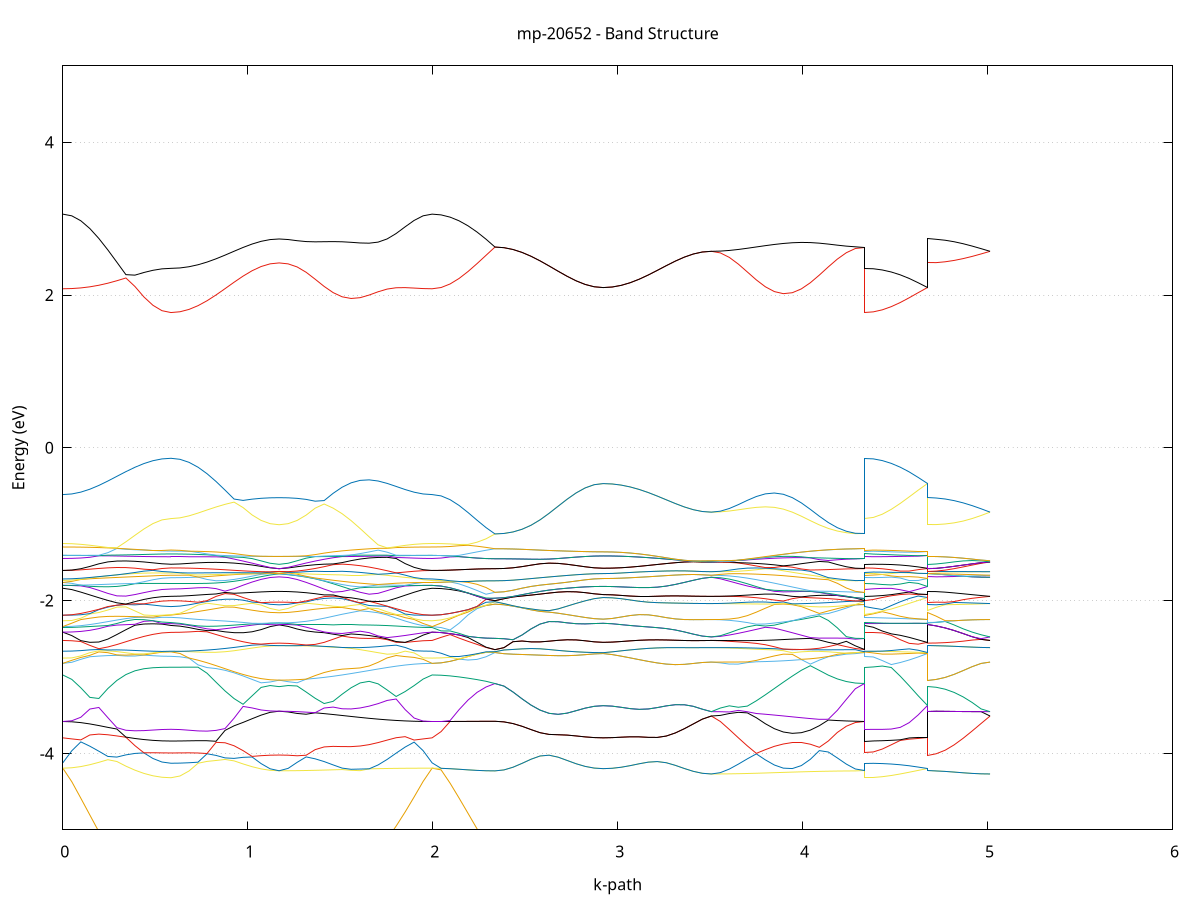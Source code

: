 set title 'mp-20652 - Band Structure'
set xlabel 'k-path'
set ylabel 'Energy (eV)'
set grid y
set yrange [-5:5]
set terminal png size 800,600
set output 'mp-20652_bands_gnuplot.png'
plot '-' using 1:2 with lines notitle, '-' using 1:2 with lines notitle, '-' using 1:2 with lines notitle, '-' using 1:2 with lines notitle, '-' using 1:2 with lines notitle, '-' using 1:2 with lines notitle, '-' using 1:2 with lines notitle, '-' using 1:2 with lines notitle, '-' using 1:2 with lines notitle, '-' using 1:2 with lines notitle, '-' using 1:2 with lines notitle, '-' using 1:2 with lines notitle, '-' using 1:2 with lines notitle, '-' using 1:2 with lines notitle, '-' using 1:2 with lines notitle, '-' using 1:2 with lines notitle, '-' using 1:2 with lines notitle, '-' using 1:2 with lines notitle, '-' using 1:2 with lines notitle, '-' using 1:2 with lines notitle, '-' using 1:2 with lines notitle, '-' using 1:2 with lines notitle, '-' using 1:2 with lines notitle, '-' using 1:2 with lines notitle, '-' using 1:2 with lines notitle, '-' using 1:2 with lines notitle, '-' using 1:2 with lines notitle, '-' using 1:2 with lines notitle, '-' using 1:2 with lines notitle, '-' using 1:2 with lines notitle, '-' using 1:2 with lines notitle, '-' using 1:2 with lines notitle, '-' using 1:2 with lines notitle, '-' using 1:2 with lines notitle, '-' using 1:2 with lines notitle, '-' using 1:2 with lines notitle, '-' using 1:2 with lines notitle, '-' using 1:2 with lines notitle, '-' using 1:2 with lines notitle, '-' using 1:2 with lines notitle, '-' using 1:2 with lines notitle, '-' using 1:2 with lines notitle, '-' using 1:2 with lines notitle, '-' using 1:2 with lines notitle, '-' using 1:2 with lines notitle, '-' using 1:2 with lines notitle, '-' using 1:2 with lines notitle, '-' using 1:2 with lines notitle, '-' using 1:2 with lines notitle, '-' using 1:2 with lines notitle, '-' using 1:2 with lines notitle, '-' using 1:2 with lines notitle, '-' using 1:2 with lines notitle, '-' using 1:2 with lines notitle, '-' using 1:2 with lines notitle, '-' using 1:2 with lines notitle, '-' using 1:2 with lines notitle, '-' using 1:2 with lines notitle, '-' using 1:2 with lines notitle, '-' using 1:2 with lines notitle, '-' using 1:2 with lines notitle, '-' using 1:2 with lines notitle, '-' using 1:2 with lines notitle, '-' using 1:2 with lines notitle, '-' using 1:2 with lines notitle, '-' using 1:2 with lines notitle, '-' using 1:2 with lines notitle, '-' using 1:2 with lines notitle, '-' using 1:2 with lines notitle, '-' using 1:2 with lines notitle, '-' using 1:2 with lines notitle, '-' using 1:2 with lines notitle, '-' using 1:2 with lines notitle, '-' using 1:2 with lines notitle, '-' using 1:2 with lines notitle, '-' using 1:2 with lines notitle, '-' using 1:2 with lines notitle, '-' using 1:2 with lines notitle, '-' using 1:2 with lines notitle, '-' using 1:2 with lines notitle, '-' using 1:2 with lines notitle, '-' using 1:2 with lines notitle, '-' using 1:2 with lines notitle, '-' using 1:2 with lines notitle, '-' using 1:2 with lines notitle, '-' using 1:2 with lines notitle, '-' using 1:2 with lines notitle, '-' using 1:2 with lines notitle, '-' using 1:2 with lines notitle, '-' using 1:2 with lines notitle, '-' using 1:2 with lines notitle, '-' using 1:2 with lines notitle, '-' using 1:2 with lines notitle, '-' using 1:2 with lines notitle, '-' using 1:2 with lines notitle, '-' using 1:2 with lines notitle, '-' using 1:2 with lines notitle, '-' using 1:2 with lines notitle, '-' using 1:2 with lines notitle, '-' using 1:2 with lines notitle, '-' using 1:2 with lines notitle, '-' using 1:2 with lines notitle, '-' using 1:2 with lines notitle, '-' using 1:2 with lines notitle, '-' using 1:2 with lines notitle, '-' using 1:2 with lines notitle, '-' using 1:2 with lines notitle, '-' using 1:2 with lines notitle, '-' using 1:2 with lines notitle, '-' using 1:2 with lines notitle, '-' using 1:2 with lines notitle, '-' using 1:2 with lines notitle, '-' using 1:2 with lines notitle, '-' using 1:2 with lines notitle, '-' using 1:2 with lines notitle, '-' using 1:2 with lines notitle, '-' using 1:2 with lines notitle, '-' using 1:2 with lines notitle, '-' using 1:2 with lines notitle, '-' using 1:2 with lines notitle, '-' using 1:2 with lines notitle, '-' using 1:2 with lines notitle, '-' using 1:2 with lines notitle, '-' using 1:2 with lines notitle, '-' using 1:2 with lines notitle, '-' using 1:2 with lines notitle, '-' using 1:2 with lines notitle, '-' using 1:2 with lines notitle
0.000000 -21.533979
0.048740 -21.532979
0.097480 -21.530079
0.146220 -21.525379
0.194960 -21.519379
0.243701 -21.512079
0.292441 -21.504079
0.341181 -21.495779
0.389921 -21.487679
0.438661 -21.480579
0.487401 -21.474879
0.536141 -21.471179
0.584881 -21.469979
0.584881 -21.469979
0.633622 -21.469779
0.682362 -21.469179
0.731102 -21.468279
0.779842 -21.467079
0.828582 -21.465779
0.877322 -21.464479
0.926062 -21.463279
0.974802 -21.462079
1.023543 -21.461079
1.072283 -21.460379
1.121023 -21.459979
1.169763 -21.459879
1.169763 -21.459879
1.218419 -21.459979
1.267074 -21.460479
1.315730 -21.461479
1.364386 -21.463379
1.413042 -21.466179
1.461697 -21.470079
1.510353 -21.475379
1.559009 -21.481579
1.607665 -21.488879
1.656320 -21.496779
1.704976 -21.504879
1.753632 -21.512679
1.802287 -21.519679
1.850943 -21.525579
1.899599 -21.530179
1.948255 -21.532979
1.996910 -21.533979
1.996910 -21.533979
2.045471 -21.532079
2.094032 -21.526779
2.142593 -21.518279
2.191154 -21.506579
2.239715 -21.491879
2.288276 -21.474279
2.336837 -21.454279
2.336837 -21.454279
2.385578 -21.453479
2.434318 -21.450979
2.483058 -21.446879
2.531798 -21.441579
2.580538 -21.435279
2.629278 -21.428379
2.678018 -21.420979
2.726758 -21.413879
2.775499 -21.407579
2.824239 -21.402579
2.872979 -21.399379
2.921719 -21.398179
2.921719 -21.398179
2.970459 -21.398079
3.019199 -21.397779
3.067939 -21.397179
3.116679 -21.396579
3.165420 -21.395779
3.214160 -21.395079
3.262900 -21.394579
3.311640 -21.394079
3.360380 -21.393879
3.409120 -21.393679
3.457860 -21.393679
3.506600 -21.393679
3.506600 -21.393679
3.555256 -21.393979
3.603912 -21.395079
3.652568 -21.396979
3.701223 -21.399579
3.749879 -21.402979
3.798535 -21.407179
3.847191 -21.411979
3.895846 -21.417279
3.944502 -21.423079
3.993158 -21.428979
4.041813 -21.434679
4.090469 -21.440079
4.139125 -21.444779
4.187781 -21.448879
4.236436 -21.451879
4.285092 -21.453679
4.333748 -21.454279
4.333748 -21.469979
4.382309 -21.468479
4.430870 -21.463779
4.479431 -21.456179
4.527992 -21.445479
4.576553 -21.432079
4.625114 -21.416279
4.673675 -21.398179
4.673675 -21.459879
4.722236 -21.458279
4.770797 -21.453879
4.819358 -21.446779
4.867919 -21.437079
4.916480 -21.424779
4.965041 -21.410179
5.013602 -21.393679
e
0.000000 -21.318879
0.048740 -21.318279
0.097480 -21.316279
0.146220 -21.313079
0.194960 -21.308979
0.243701 -21.304079
0.292441 -21.298679
0.341181 -21.293179
0.389921 -21.287879
0.438661 -21.284479
0.487401 -21.286379
0.536141 -21.287579
0.584881 -21.288079
0.584881 -21.288079
0.633622 -21.287679
0.682362 -21.286679
0.731102 -21.285179
0.779842 -21.283179
0.828582 -21.280879
0.877322 -21.282179
0.926062 -21.284279
0.974802 -21.286579
1.023543 -21.288579
1.072283 -21.290179
1.121023 -21.291279
1.169763 -21.291779
1.169763 -21.291779
1.218419 -21.291279
1.267074 -21.290179
1.315730 -21.288579
1.364386 -21.286579
1.413042 -21.284679
1.461697 -21.283579
1.510353 -21.283579
1.559009 -21.285379
1.607665 -21.288679
1.656320 -21.293279
1.704976 -21.298579
1.753632 -21.303979
1.802287 -21.308879
1.850943 -21.313079
1.899599 -21.316279
1.948255 -21.318179
1.996910 -21.318879
1.996910 -21.318879
2.045471 -21.324679
2.094032 -21.340179
2.142593 -21.361179
2.191154 -21.384679
2.239715 -21.408679
2.288276 -21.432279
2.336837 -21.454279
2.336837 -21.454279
2.385578 -21.453479
2.434318 -21.450979
2.483058 -21.446879
2.531798 -21.441579
2.580538 -21.435279
2.629278 -21.428379
2.678018 -21.420979
2.726758 -21.413879
2.775499 -21.407579
2.824239 -21.402579
2.872979 -21.399379
2.921719 -21.398179
2.921719 -21.398179
2.970459 -21.398079
3.019199 -21.397779
3.067939 -21.397179
3.116679 -21.396579
3.165420 -21.395779
3.214160 -21.395079
3.262900 -21.394579
3.311640 -21.394079
3.360380 -21.393879
3.409120 -21.393679
3.457860 -21.393679
3.506600 -21.393679
3.506600 -21.393679
3.555256 -21.393279
3.603912 -21.392479
3.652568 -21.391479
3.701223 -21.390579
3.749879 -21.390479
3.798535 -21.391679
3.847191 -21.394779
3.895846 -21.399679
3.944502 -21.406279
3.993158 -21.414179
4.041813 -21.422579
4.090469 -21.430979
4.139125 -21.438579
4.187781 -21.445179
4.236436 -21.450179
4.285092 -21.453279
4.333748 -21.454279
4.333748 -21.288079
4.382309 -21.287879
4.430870 -21.295879
4.479431 -21.314679
4.527992 -21.335779
4.576553 -21.357279
4.625114 -21.378379
4.673675 -21.398179
4.673675 -21.291779
4.722236 -21.295479
4.770797 -21.305779
4.819358 -21.320779
4.867919 -21.338279
4.916480 -21.356979
4.965041 -21.375679
5.013602 -21.393679
e
0.000000 -21.257979
0.048740 -21.258579
0.097480 -21.260479
0.146220 -21.263479
0.194960 -21.267079
0.243701 -21.270879
0.292441 -21.274779
0.341181 -21.278379
0.389921 -21.281679
0.438661 -21.283579
0.487401 -21.279979
0.536141 -21.277779
0.584881 -21.277079
0.584881 -21.277079
0.633622 -21.277079
0.682362 -21.277379
0.731102 -21.277979
0.779842 -21.278979
0.828582 -21.280379
0.877322 -21.278179
0.926062 -21.275479
0.974802 -21.272879
1.023543 -21.270679
1.072283 -21.268979
1.121023 -21.267879
1.169763 -21.267379
1.169763 -21.267379
1.218419 -21.267979
1.267074 -21.269479
1.315730 -21.271679
1.364386 -21.274179
1.413042 -21.276579
1.461697 -21.278879
1.510353 -21.280179
1.559009 -21.280579
1.607665 -21.279879
1.656320 -21.278179
1.704976 -21.275579
1.753632 -21.272079
1.802287 -21.268179
1.850943 -21.264379
1.899599 -21.261079
1.948255 -21.258779
1.996910 -21.257979
1.996910 -21.257979
2.045471 -21.257979
2.094032 -21.258079
2.142593 -21.258179
2.191154 -21.258479
2.239715 -21.258679
2.288276 -21.258679
2.336837 -21.258679
2.336837 -21.258679
2.385578 -21.259079
2.434318 -21.260279
2.483058 -21.261979
2.531798 -21.264279
2.580538 -21.266979
2.629278 -21.269979
2.678018 -21.272979
2.726758 -21.275879
2.775499 -21.278479
2.824239 -21.280579
2.872979 -21.281879
2.921719 -21.282279
2.921719 -21.282279
2.970459 -21.282079
3.019199 -21.281379
3.067939 -21.280379
3.116679 -21.278879
3.165420 -21.277179
3.214160 -21.275379
3.262900 -21.273479
3.311640 -21.271679
3.360380 -21.270179
3.409120 -21.268979
3.457860 -21.268279
3.506600 -21.268279
3.506600 -21.268279
3.555256 -21.268679
3.603912 -21.270179
3.652568 -21.272579
3.701223 -21.275079
3.749879 -21.277579
3.798535 -21.279479
3.847191 -21.280579
3.895846 -21.280579
3.944502 -21.279579
3.993158 -21.277679
4.041813 -21.274779
4.090469 -21.271379
4.139125 -21.267679
4.187781 -21.264179
4.236436 -21.261379
4.285092 -21.259379
4.333748 -21.258679
4.333748 -21.277079
4.382309 -21.282179
4.430870 -21.287579
4.479431 -21.287079
4.527992 -21.286279
4.576553 -21.285379
4.625114 -21.283979
4.673675 -21.282279
4.673675 -21.267379
4.722236 -21.267479
4.770797 -21.267479
4.819358 -21.267679
4.867919 -21.267879
4.916480 -21.267879
4.965041 -21.268179
5.013602 -21.268279
e
0.000000 -21.257979
0.048740 -21.258179
0.097480 -21.258879
0.146220 -21.259979
0.194960 -21.261479
0.243701 -21.263079
0.292441 -21.264979
0.341181 -21.266679
0.389921 -21.268179
0.438661 -21.269479
0.487401 -21.270579
0.536141 -21.271079
0.584881 -21.271379
0.584881 -21.271379
0.633622 -21.271279
0.682362 -21.271179
0.731102 -21.270879
0.779842 -21.270479
0.828582 -21.269979
0.877322 -21.269479
0.926062 -21.268879
0.974802 -21.268479
1.023543 -21.267979
1.072283 -21.267779
1.121023 -21.267579
1.169763 -21.267379
1.169763 -21.267379
1.218419 -21.267379
1.267074 -21.267179
1.315730 -21.266679
1.364386 -21.266179
1.413042 -21.265579
1.461697 -21.264979
1.510353 -21.264179
1.559009 -21.263179
1.607665 -21.262279
1.656320 -21.261479
1.704976 -21.260679
1.753632 -21.259879
1.802287 -21.259179
1.850943 -21.258579
1.899599 -21.258179
1.948255 -21.257979
1.996910 -21.257979
1.996910 -21.257979
2.045471 -21.257979
2.094032 -21.258079
2.142593 -21.258179
2.191154 -21.258479
2.239715 -21.258679
2.288276 -21.258679
2.336837 -21.258679
2.336837 -21.258679
2.385578 -21.259079
2.434318 -21.260279
2.483058 -21.261979
2.531798 -21.264279
2.580538 -21.266979
2.629278 -21.269979
2.678018 -21.272979
2.726758 -21.275879
2.775499 -21.278479
2.824239 -21.280579
2.872979 -21.281879
2.921719 -21.282279
2.921719 -21.282279
2.970459 -21.282079
3.019199 -21.281379
3.067939 -21.280379
3.116679 -21.278879
3.165420 -21.277179
3.214160 -21.275379
3.262900 -21.273479
3.311640 -21.271679
3.360380 -21.270179
3.409120 -21.268979
3.457860 -21.268279
3.506600 -21.268279
3.506600 -21.268279
3.555256 -21.267979
3.603912 -21.267779
3.652568 -21.267379
3.701223 -21.266779
3.749879 -21.266279
3.798535 -21.265479
3.847191 -21.264779
3.895846 -21.263879
3.944502 -21.262979
3.993158 -21.262179
4.041813 -21.261379
4.090469 -21.260679
4.139125 -21.260079
4.187781 -21.259479
4.236436 -21.259079
4.285092 -21.258879
4.333748 -21.258679
4.333748 -21.271379
4.382309 -21.271779
4.430870 -21.272879
4.479431 -21.274479
4.527992 -21.276279
4.576553 -21.278379
4.625114 -21.280379
4.673675 -21.282279
4.673675 -21.267379
4.722236 -21.267479
4.770797 -21.267479
4.819358 -21.267679
4.867919 -21.267879
4.916480 -21.267879
4.965041 -21.268179
5.013602 -21.268279
e
0.000000 -21.149479
0.048740 -21.148779
0.097480 -21.146579
0.146220 -21.143379
0.194960 -21.139479
0.243701 -21.135079
0.292441 -21.130779
0.341181 -21.128079
0.389921 -21.132979
0.438661 -21.136979
0.487401 -21.139579
0.536141 -21.141179
0.584881 -21.141779
0.584881 -21.141779
0.633622 -21.142179
0.682362 -21.143279
0.731102 -21.144279
0.779842 -21.144479
0.828582 -21.143179
0.877322 -21.140279
0.926062 -21.135679
0.974802 -21.129479
1.023543 -21.122079
1.072283 -21.120679
1.121023 -21.121079
1.169763 -21.121179
1.169763 -21.121179
1.218419 -21.121079
1.267074 -21.120679
1.315730 -21.129079
1.364386 -21.139379
1.413042 -21.148279
1.461697 -21.154979
1.510353 -21.158479
1.559009 -21.158379
1.607665 -21.154679
1.656320 -21.147979
1.704976 -21.139079
1.753632 -21.136179
1.802287 -21.139979
1.850943 -21.143679
1.899599 -21.146679
1.948255 -21.148679
1.996910 -21.149479
1.996910 -21.149479
2.045471 -21.143679
2.094032 -21.128779
2.142593 -21.108679
2.191154 -21.088479
2.239715 -21.078679
2.288276 -21.078579
2.336837 -21.078579
2.336837 -21.078579
2.385578 -21.082979
2.434318 -21.089379
2.483058 -21.095679
2.531798 -21.101579
2.580538 -21.106879
2.629278 -21.111079
2.678018 -21.114379
2.726758 -21.116279
2.775499 -21.117279
2.824239 -21.117279
2.872979 -21.116979
2.921719 -21.116779
2.921719 -21.116779
2.970459 -21.117779
3.019199 -21.120279
3.067939 -21.123379
3.116679 -21.126179
3.165420 -21.128079
3.214160 -21.128679
3.262900 -21.127879
3.311640 -21.125579
3.360380 -21.122079
3.409120 -21.117579
3.457860 -21.113179
3.506600 -21.110979
3.506600 -21.110979
3.555256 -21.115779
3.603912 -21.124979
3.652568 -21.134879
3.701223 -21.143879
3.749879 -21.151379
3.798535 -21.156379
3.847191 -21.158479
3.895846 -21.157379
3.944502 -21.153279
3.993158 -21.146579
4.041813 -21.137879
4.090469 -21.127779
4.139125 -21.117079
4.187781 -21.106179
4.236436 -21.095579
4.285092 -21.085679
4.333748 -21.078579
4.333748 -21.141779
4.382309 -21.140879
4.430870 -21.138779
4.479431 -21.135379
4.527992 -21.131279
4.576553 -21.126479
4.625114 -21.121579
4.673675 -21.116779
4.673675 -21.121179
4.722236 -21.121279
4.770797 -21.121079
4.819358 -21.120179
4.867919 -21.118579
4.916480 -21.116379
4.965041 -21.113779
5.013602 -21.110979
e
0.000000 -21.079779
0.048740 -21.083979
0.097480 -21.091479
0.146220 -21.099479
0.194960 -21.107579
0.243701 -21.115079
0.292441 -21.122079
0.341181 -21.126479
0.389921 -21.122779
0.438661 -21.119579
0.487401 -21.117279
0.536141 -21.115779
0.584881 -21.115279
0.584881 -21.115279
0.633622 -21.115379
0.682362 -21.115679
0.731102 -21.116079
0.779842 -21.116779
0.828582 -21.117479
0.877322 -21.118079
0.926062 -21.118779
0.974802 -21.119479
1.023543 -21.120179
1.072283 -21.113979
1.121023 -21.105679
1.169763 -21.100079
1.169763 -21.100079
1.218419 -21.107279
1.267074 -21.118079
1.315730 -21.120379
1.364386 -21.120279
1.413042 -21.120379
1.461697 -21.121079
1.510353 -21.122279
1.559009 -21.124079
1.607665 -21.126279
1.656320 -21.129279
1.704976 -21.132479
1.753632 -21.128679
1.802287 -21.117779
1.850943 -21.106679
1.899599 -21.095979
1.948255 -21.086179
1.996910 -21.079779
1.996910 -21.079779
2.045471 -21.079679
2.094032 -21.079379
2.142593 -21.079079
2.191154 -21.078979
2.239715 -21.078679
2.288276 -21.078579
2.336837 -21.078579
2.336837 -21.078579
2.385578 -21.082979
2.434318 -21.089379
2.483058 -21.095679
2.531798 -21.101579
2.580538 -21.106879
2.629278 -21.111079
2.678018 -21.114379
2.726758 -21.116279
2.775499 -21.117279
2.824239 -21.117279
2.872979 -21.116979
2.921719 -21.116779
2.921719 -21.116779
2.970459 -21.117779
3.019199 -21.120279
3.067939 -21.123379
3.116679 -21.126179
3.165420 -21.128079
3.214160 -21.128679
3.262900 -21.127879
3.311640 -21.125579
3.360380 -21.122079
3.409120 -21.117579
3.457860 -21.113179
3.506600 -21.110979
3.506600 -21.110979
3.555256 -21.109979
3.603912 -21.107279
3.652568 -21.103079
3.701223 -21.097979
3.749879 -21.092479
3.798535 -21.087279
3.847191 -21.086279
3.895846 -21.085179
3.944502 -21.084079
3.993158 -21.083079
4.041813 -21.081879
4.090469 -21.080979
4.139125 -21.080079
4.187781 -21.079379
4.236436 -21.078879
4.285092 -21.078579
4.333748 -21.078579
4.333748 -21.115279
4.382309 -21.110179
4.430870 -21.100179
4.479431 -21.102079
4.527992 -21.104779
4.576553 -21.108179
4.625114 -21.112179
4.673675 -21.116779
4.673675 -21.100079
4.722236 -21.098279
4.770797 -21.099179
4.819358 -21.100779
4.867919 -21.102779
4.916480 -21.105179
4.965041 -21.108079
5.013602 -21.110979
e
0.000000 -21.079779
0.048740 -21.083479
0.097480 -21.088279
0.146220 -21.093079
0.194960 -21.097479
0.243701 -21.100979
0.292441 -21.103479
0.341181 -21.104879
0.389921 -21.105079
0.438661 -21.104079
0.487401 -21.102079
0.536141 -21.099779
0.584881 -21.098679
0.584881 -21.098679
0.633622 -21.099979
0.682362 -21.103279
0.731102 -21.106979
0.779842 -21.110579
0.828582 -21.113079
0.877322 -21.114479
0.926062 -21.114579
0.974802 -21.113179
1.023543 -21.110379
1.072283 -21.106379
1.121023 -21.101579
1.169763 -21.097979
1.169763 -21.097979
1.218419 -21.098079
1.267074 -21.096679
1.315730 -21.094379
1.364386 -21.091379
1.413042 -21.089679
1.461697 -21.088679
1.510353 -21.087679
1.559009 -21.086579
1.607665 -21.085379
1.656320 -21.084279
1.704976 -21.083179
1.753632 -21.082279
1.802287 -21.081479
1.850943 -21.080779
1.899599 -21.080179
1.948255 -21.079879
1.996910 -21.079779
1.996910 -21.079779
2.045471 -21.079679
2.094032 -21.079379
2.142593 -21.079079
2.191154 -21.078979
2.239715 -21.078379
2.288276 -21.075679
2.336837 -21.074079
2.336837 -21.074079
2.385578 -21.070079
2.434318 -21.065079
2.483058 -21.061079
2.531798 -21.058479
2.580538 -21.057479
2.629278 -21.058179
2.678018 -21.060379
2.726758 -21.063679
2.775499 -21.067779
2.824239 -21.071779
2.872979 -21.074679
2.921719 -21.075779
2.921719 -21.075779
2.970459 -21.074879
3.019199 -21.072279
3.067939 -21.069279
3.116679 -21.066779
3.165420 -21.065579
3.214160 -21.065979
3.262900 -21.068079
3.311640 -21.071879
3.360380 -21.077079
3.409120 -21.082879
3.457860 -21.088179
3.506600 -21.090779
3.506600 -21.090779
3.555256 -21.090579
3.603912 -21.090179
3.652568 -21.089779
3.701223 -21.089079
3.749879 -21.088279
3.798535 -21.086979
3.847191 -21.082079
3.895846 -21.078079
3.944502 -21.075179
3.993158 -21.073479
4.041813 -21.072579
4.090469 -21.072279
4.139125 -21.072579
4.187781 -21.073079
4.236436 -21.073579
4.285092 -21.073979
4.333748 -21.074079
4.333748 -21.098679
4.382309 -21.099079
4.430870 -21.096479
4.479431 -21.078479
4.527992 -21.077879
4.576553 -21.077279
4.625114 -21.076579
4.673675 -21.075779
4.673675 -21.097979
4.722236 -21.095979
4.770797 -21.091779
4.819358 -21.091579
4.867919 -21.091179
4.916480 -21.090879
4.965041 -21.090779
5.013602 -21.090779
e
0.000000 -21.076479
0.048740 -21.073179
0.097480 -21.068979
0.146220 -21.065779
0.194960 -21.063479
0.243701 -21.062179
0.292441 -21.062279
0.341181 -21.063679
0.389921 -21.066179
0.438661 -21.069879
0.487401 -21.073879
0.536141 -21.077579
0.584881 -21.079079
0.584881 -21.079079
0.633622 -21.078279
0.682362 -21.075879
0.731102 -21.072779
0.779842 -21.069879
0.828582 -21.067679
0.877322 -21.066679
0.926062 -21.067479
0.974802 -21.071379
1.023543 -21.076279
1.072283 -21.082079
1.121023 -21.088079
1.169763 -21.092179
1.169763 -21.092179
1.218419 -21.092079
1.267074 -21.091679
1.315730 -21.091179
1.364386 -21.090479
1.413042 -21.087879
1.461697 -21.084279
1.510353 -21.080779
1.559009 -21.077779
1.607665 -21.075379
1.656320 -21.073779
1.704976 -21.073079
1.753632 -21.072879
1.802287 -21.073079
1.850943 -21.073579
1.899599 -21.074079
1.948255 -21.074779
1.996910 -21.076479
1.996910 -21.076479
2.045471 -21.076279
2.094032 -21.075579
2.142593 -21.074279
2.191154 -21.070779
2.239715 -21.071779
2.288276 -21.072879
2.336837 -21.074079
2.336837 -21.074079
2.385578 -21.070079
2.434318 -21.065079
2.483058 -21.061079
2.531798 -21.058479
2.580538 -21.057479
2.629278 -21.058179
2.678018 -21.060379
2.726758 -21.063679
2.775499 -21.067779
2.824239 -21.071779
2.872979 -21.074679
2.921719 -21.075779
2.921719 -21.075779
2.970459 -21.074879
3.019199 -21.072279
3.067939 -21.069279
3.116679 -21.066879
3.165420 -21.065579
3.214160 -21.065979
3.262900 -21.068079
3.311640 -21.071879
3.360380 -21.077079
3.409120 -21.082879
3.457860 -21.088179
3.506600 -21.090779
3.506600 -21.090779
3.555256 -21.086279
3.603912 -21.078279
3.652568 -21.070279
3.701223 -21.062979
3.749879 -21.056579
3.798535 -21.051479
3.847191 -21.047479
3.895846 -21.044779
3.944502 -21.043279
3.993158 -21.043179
4.041813 -21.044179
4.090469 -21.046479
4.139125 -21.050079
4.187781 -21.054879
4.236436 -21.060879
4.285092 -21.067879
4.333748 -21.074079
4.333748 -21.079079
4.382309 -21.078979
4.430870 -21.078779
4.479431 -21.077679
4.527992 -21.073679
4.576553 -21.074279
4.625114 -21.074979
4.673675 -21.075779
4.673675 -21.092179
4.722236 -21.092079
4.770797 -21.091779
4.819358 -21.091579
4.867919 -21.091179
4.916480 -21.090879
4.965041 -21.090779
5.013602 -21.090779
e
0.000000 -21.068779
0.048740 -21.065479
0.097480 -21.060379
0.146220 -21.056379
0.194960 -21.053979
0.243701 -21.053379
0.292441 -21.054679
0.341181 -21.057479
0.389921 -21.061179
0.438661 -21.065379
0.487401 -21.068979
0.536141 -21.071479
0.584881 -21.072379
0.584881 -21.072379
0.633622 -21.071279
0.682362 -21.068979
0.731102 -21.066379
0.779842 -21.064579
0.828582 -21.064079
0.877322 -21.064979
0.926062 -21.067479
0.974802 -21.070079
1.023543 -21.074279
1.072283 -21.080079
1.121023 -21.086979
1.169763 -21.092179
1.169763 -21.092179
1.218419 -21.084979
1.267074 -21.076079
1.315730 -21.068079
1.364386 -21.061379
1.413042 -21.055679
1.461697 -21.051279
1.510353 -21.047879
1.559009 -21.045579
1.607665 -21.044179
1.656320 -21.043779
1.704976 -21.044379
1.753632 -21.046179
1.802287 -21.049279
1.850943 -21.053579
1.899599 -21.058979
1.948255 -21.065179
1.996910 -21.068779
1.996910 -21.068779
2.045471 -21.068879
2.094032 -21.069379
2.142593 -21.069879
2.191154 -21.070679
2.239715 -21.056379
2.288276 -21.035179
2.336837 -21.014079
2.336837 -21.014079
2.385578 -21.013779
2.434318 -21.012779
2.483058 -21.010979
2.531798 -21.008779
2.580538 -21.006279
2.629278 -21.003679
2.678018 -21.000979
2.726758 -20.998479
2.775499 -20.996379
2.824239 -20.994779
2.872979 -20.993779
2.921719 -20.993279
2.921719 -20.993279
2.970459 -20.993679
3.019199 -20.994479
3.067939 -20.995779
3.116679 -20.997179
3.165420 -20.998579
3.214160 -20.999979
3.262900 -21.001079
3.311640 -21.001779
3.360380 -21.002279
3.409120 -21.002579
3.457860 -21.002779
3.506600 -21.002979
3.506600 -21.002979
3.555256 -21.002979
3.603912 -21.003279
3.652568 -21.003879
3.701223 -21.004679
3.749879 -21.005679
3.798535 -21.006779
3.847191 -21.007879
3.895846 -21.009179
3.944502 -21.010279
3.993158 -21.011379
4.041813 -21.012179
4.090469 -21.012879
4.139125 -21.013279
4.187781 -21.013679
4.236436 -21.013979
4.285092 -21.014079
4.333748 -21.014079
4.333748 -21.072379
4.382309 -21.072479
4.430870 -21.072779
4.479431 -21.073179
4.527992 -21.056479
4.576553 -21.034679
4.625114 -21.013279
4.673675 -20.993279
4.673675 -21.092179
4.722236 -21.092079
4.770797 -21.085379
4.819358 -21.070679
4.867919 -21.053979
4.916480 -21.036279
4.965041 -21.019179
5.013602 -21.002979
e
0.000000 -20.936979
0.048740 -20.936679
0.097480 -20.935879
0.146220 -20.934579
0.194960 -20.932979
0.243701 -20.930979
0.292441 -20.928879
0.341181 -20.926779
0.389921 -20.924979
0.438661 -20.923379
0.487401 -20.922079
0.536141 -20.921279
0.584881 -20.921079
0.584881 -20.921079
0.633622 -20.921379
0.682362 -20.922479
0.731102 -20.924379
0.779842 -20.926679
0.828582 -20.929479
0.877322 -20.932279
0.926062 -20.935279
0.974802 -20.938179
1.023543 -20.940579
1.072283 -20.942479
1.121023 -20.943679
1.169763 -20.944079
1.169763 -20.944079
1.218419 -20.943679
1.267074 -20.942579
1.315730 -20.940679
1.364386 -20.938579
1.413042 -20.936079
1.461697 -20.933979
1.510353 -20.932179
1.559009 -20.930779
1.607665 -20.930079
1.656320 -20.930179
1.704976 -20.930779
1.753632 -20.931979
1.802287 -20.933379
1.850943 -20.934779
1.899599 -20.935879
1.948255 -20.936779
1.996910 -20.936979
1.996910 -20.936979
2.045471 -20.938679
2.094032 -20.943679
2.142593 -20.951979
2.191154 -20.963379
2.239715 -20.977779
2.288276 -20.994779
2.336837 -21.014079
2.336837 -21.014079
2.385578 -21.013779
2.434318 -21.012779
2.483058 -21.010979
2.531798 -21.008779
2.580538 -21.006279
2.629278 -21.003679
2.678018 -21.000979
2.726758 -20.998479
2.775499 -20.996379
2.824239 -20.994779
2.872979 -20.993779
2.921719 -20.993279
2.921719 -20.993279
2.970459 -20.993679
3.019199 -20.994479
3.067939 -20.995779
3.116679 -20.997179
3.165420 -20.998579
3.214160 -20.999979
3.262900 -21.001079
3.311640 -21.001779
3.360380 -21.002279
3.409120 -21.002579
3.457860 -21.002779
3.506600 -21.002979
3.506600 -21.002979
3.555256 -21.002579
3.603912 -21.001979
3.652568 -21.000879
3.701223 -20.999579
3.749879 -20.998279
3.798535 -20.996979
3.847191 -20.996079
3.895846 -20.995679
3.944502 -20.996079
3.993158 -20.997279
4.041813 -20.999379
4.090469 -21.002179
4.139125 -21.005479
4.187781 -21.008779
4.236436 -21.011579
4.285092 -21.013479
4.333748 -21.014079
4.333748 -20.921079
4.382309 -20.922579
4.430870 -20.927279
4.479431 -20.935179
4.527992 -20.945779
4.576553 -20.959179
4.625114 -20.975179
4.673675 -20.993279
4.673675 -20.944079
4.722236 -20.945379
4.770797 -20.949279
4.819358 -20.955579
4.867919 -20.964279
4.916480 -20.975079
4.965041 -20.988079
5.013602 -21.002979
e
0.000000 -20.821679
0.048740 -20.822179
0.097480 -20.823479
0.146220 -20.825679
0.194960 -20.828579
0.243701 -20.831779
0.292441 -20.835179
0.341181 -20.838379
0.389921 -20.841379
0.438661 -20.843879
0.487401 -20.845679
0.536141 -20.846779
0.584881 -20.847179
0.584881 -20.847179
0.633622 -20.846979
0.682362 -20.846679
0.731102 -20.845979
0.779842 -20.845079
0.828582 -20.843879
0.877322 -20.842179
0.926062 -20.840479
0.974802 -20.838679
1.023543 -20.837079
1.072283 -20.835879
1.121023 -20.834979
1.169763 -20.834679
1.169763 -20.834679
1.218419 -20.835079
1.267074 -20.836179
1.315730 -20.837679
1.364386 -20.839579
1.413042 -20.841379
1.461697 -20.842879
1.510353 -20.843779
1.559009 -20.843679
1.607665 -20.842479
1.656320 -20.840379
1.704976 -20.837379
1.753632 -20.833879
1.802287 -20.830179
1.850943 -20.826879
1.899599 -20.824079
1.948255 -20.822279
1.996910 -20.821679
1.996910 -20.821679
2.045471 -20.821679
2.094032 -20.821679
2.142593 -20.821779
2.191154 -20.821979
2.239715 -20.822179
2.288276 -20.822279
2.336837 -20.822279
2.336837 -20.822279
2.385578 -20.822679
2.434318 -20.823779
2.483058 -20.825479
2.531798 -20.827479
2.580538 -20.829679
2.629278 -20.831879
2.678018 -20.833779
2.726758 -20.835179
2.775499 -20.836379
2.824239 -20.837079
2.872979 -20.837579
2.921719 -20.837679
2.921719 -20.837679
2.970459 -20.837779
3.019199 -20.837879
3.067939 -20.837979
3.116679 -20.838079
3.165420 -20.837879
3.214160 -20.837679
3.262900 -20.837279
3.311640 -20.836679
3.360380 -20.836179
3.409120 -20.835679
3.457860 -20.835379
3.506600 -20.835379
3.506600 -20.835379
3.555256 -20.835679
3.603912 -20.836679
3.652568 -20.838179
3.701223 -20.839979
3.749879 -20.841879
3.798535 -20.843479
3.847191 -20.844579
3.895846 -20.844679
3.944502 -20.843779
3.993158 -20.841779
4.041813 -20.838779
4.090469 -20.835179
4.139125 -20.831279
4.187781 -20.827779
4.236436 -20.824879
4.285092 -20.822979
4.333748 -20.822279
4.333748 -20.847179
4.382309 -20.846979
4.430870 -20.846279
4.479431 -20.845279
4.527992 -20.843879
4.576553 -20.841979
4.625114 -20.839979
4.673675 -20.837679
4.673675 -20.834679
4.722236 -20.834779
4.770797 -20.834779
4.819358 -20.834879
4.867919 -20.835079
4.916480 -20.835179
4.965041 -20.835379
5.013602 -20.835379
e
0.000000 -20.821679
0.048740 -20.821979
0.097480 -20.822579
0.146220 -20.823679
0.194960 -20.824879
0.243701 -20.825879
0.292441 -20.826579
0.341181 -20.827079
0.389921 -20.827179
0.438661 -20.827079
0.487401 -20.826779
0.536141 -20.826579
0.584881 -20.826579
0.584881 -20.826579
0.633622 -20.826679
0.682362 -20.827379
0.731102 -20.828379
0.779842 -20.829679
0.828582 -20.830979
0.877322 -20.832079
0.926062 -20.833179
0.974802 -20.833879
1.023543 -20.834279
1.072283 -20.834579
1.121023 -20.834679
1.169763 -20.834679
1.169763 -20.834679
1.218419 -20.834579
1.267074 -20.834279
1.315730 -20.833679
1.364386 -20.832979
1.413042 -20.832079
1.461697 -20.831179
1.510353 -20.830079
1.559009 -20.828879
1.607665 -20.827579
1.656320 -20.826379
1.704976 -20.825279
1.753632 -20.824179
1.802287 -20.823279
1.850943 -20.822579
1.899599 -20.822079
1.948255 -20.821779
1.996910 -20.821679
1.996910 -20.821679
2.045471 -20.821679
2.094032 -20.821679
2.142593 -20.821779
2.191154 -20.821979
2.239715 -20.822179
2.288276 -20.822279
2.336837 -20.822279
2.336837 -20.822279
2.385578 -20.822679
2.434318 -20.823779
2.483058 -20.825479
2.531798 -20.827479
2.580538 -20.829679
2.629278 -20.831879
2.678018 -20.833779
2.726758 -20.835179
2.775499 -20.836379
2.824239 -20.837079
2.872979 -20.837579
2.921719 -20.837679
2.921719 -20.837679
2.970459 -20.837779
3.019199 -20.837879
3.067939 -20.837979
3.116679 -20.838079
3.165420 -20.837879
3.214160 -20.837679
3.262900 -20.837279
3.311640 -20.836679
3.360380 -20.836179
3.409120 -20.835679
3.457860 -20.835379
3.506600 -20.835379
3.506600 -20.835379
3.555256 -20.835179
3.603912 -20.834879
3.652568 -20.834279
3.701223 -20.833579
3.749879 -20.832779
3.798535 -20.831679
3.847191 -20.830679
3.895846 -20.829479
3.944502 -20.828279
3.993158 -20.827079
4.041813 -20.825979
4.090469 -20.824879
4.139125 -20.823979
4.187781 -20.823279
4.236436 -20.822779
4.285092 -20.822479
4.333748 -20.822279
4.333748 -20.826579
4.382309 -20.826779
4.430870 -20.827679
4.479431 -20.829179
4.527992 -20.830879
4.576553 -20.832979
4.625114 -20.835279
4.673675 -20.837679
4.673675 -20.834679
4.722236 -20.834779
4.770797 -20.834779
4.819358 -20.834879
4.867919 -20.835079
4.916480 -20.835179
4.965041 -20.835379
5.013602 -20.835379
e
0.000000 -15.080279
0.048740 -15.080279
0.097480 -15.080379
0.146220 -15.080479
0.194960 -15.080679
0.243701 -15.080979
0.292441 -15.081279
0.341181 -15.081679
0.389921 -15.082079
0.438661 -15.082579
0.487401 -15.083079
0.536141 -15.083379
0.584881 -15.083479
0.584881 -15.083479
0.633622 -15.083379
0.682362 -15.083079
0.731102 -15.082779
0.779842 -15.082379
0.828582 -15.082179
0.877322 -15.081879
0.926062 -15.081779
0.974802 -15.081779
1.023543 -15.081679
1.072283 -15.081779
1.121023 -15.081779
1.169763 -15.081779
1.169763 -15.081779
1.218419 -15.081779
1.267074 -15.081779
1.315730 -15.081779
1.364386 -15.081779
1.413042 -15.081879
1.461697 -15.081979
1.510353 -15.082079
1.559009 -15.082079
1.607665 -15.081979
1.656320 -15.081679
1.704976 -15.081379
1.753632 -15.081079
1.802287 -15.080779
1.850943 -15.080479
1.899599 -15.080379
1.948255 -15.080279
1.996910 -15.080279
1.996910 -15.080279
2.045471 -15.080279
2.094032 -15.080279
2.142593 -15.080179
2.191154 -15.080179
2.239715 -15.080079
2.288276 -15.080079
2.336837 -15.080079
2.336837 -15.080079
2.385578 -15.080079
2.434318 -15.080079
2.483058 -15.080079
2.531798 -15.080179
2.580538 -15.080279
2.629278 -15.080279
2.678018 -15.080379
2.726758 -15.080379
2.775499 -15.080379
2.824239 -15.080479
2.872979 -15.080479
2.921719 -15.080479
2.921719 -15.080479
2.970459 -15.080479
3.019199 -15.080579
3.067939 -15.080679
3.116679 -15.080779
3.165420 -15.080879
3.214160 -15.081079
3.262900 -15.081179
3.311640 -15.081279
3.360380 -15.081379
3.409120 -15.081479
3.457860 -15.081579
3.506600 -15.081579
3.506600 -15.081579
3.555256 -15.081579
3.603912 -15.081479
3.652568 -15.081479
3.701223 -15.081379
3.749879 -15.081279
3.798535 -15.081179
3.847191 -15.081079
3.895846 -15.080979
3.944502 -15.080779
3.993158 -15.080679
4.041813 -15.080579
4.090469 -15.080379
4.139125 -15.080279
4.187781 -15.080179
4.236436 -15.080079
4.285092 -15.080079
4.333748 -15.080079
4.333748 -15.083479
4.382309 -15.083279
4.430870 -15.082779
4.479431 -15.082179
4.527992 -15.081579
4.576553 -15.080979
4.625114 -15.080579
4.673675 -15.080479
4.673675 -15.081779
4.722236 -15.081779
4.770797 -15.081679
4.819358 -15.081679
4.867919 -15.081679
4.916480 -15.081579
4.965041 -15.081579
5.013602 -15.081579
e
0.000000 -15.080279
0.048740 -15.080279
0.097480 -15.080379
0.146220 -15.080479
0.194960 -15.080579
0.243701 -15.080679
0.292441 -15.080779
0.341181 -15.080979
0.389921 -15.081079
0.438661 -15.081379
0.487401 -15.081479
0.536141 -15.081679
0.584881 -15.081679
0.584881 -15.081679
0.633622 -15.081679
0.682362 -15.081679
0.731102 -15.081579
0.779842 -15.081479
0.828582 -15.081479
0.877322 -15.081479
0.926062 -15.081579
0.974802 -15.081579
1.023543 -15.081679
1.072283 -15.081679
1.121023 -15.081779
1.169763 -15.081779
1.169763 -15.081779
1.218419 -15.081779
1.267074 -15.081679
1.315730 -15.081679
1.364386 -15.081579
1.413042 -15.081479
1.461697 -15.081379
1.510353 -15.081279
1.559009 -15.081179
1.607665 -15.080979
1.656320 -15.080879
1.704976 -15.080779
1.753632 -15.080579
1.802287 -15.080479
1.850943 -15.080379
1.899599 -15.080379
1.948255 -15.080279
1.996910 -15.080279
1.996910 -15.080279
2.045471 -15.080279
2.094032 -15.080279
2.142593 -15.080179
2.191154 -15.080179
2.239715 -15.080079
2.288276 -15.080079
2.336837 -15.080079
2.336837 -15.080079
2.385578 -15.080079
2.434318 -15.080079
2.483058 -15.080079
2.531798 -15.080179
2.580538 -15.080279
2.629278 -15.080279
2.678018 -15.080379
2.726758 -15.080379
2.775499 -15.080379
2.824239 -15.080479
2.872979 -15.080479
2.921719 -15.080479
2.921719 -15.080479
2.970459 -15.080479
3.019199 -15.080579
3.067939 -15.080679
3.116679 -15.080779
3.165420 -15.080879
3.214160 -15.081079
3.262900 -15.081179
3.311640 -15.081279
3.360380 -15.081379
3.409120 -15.081479
3.457860 -15.081579
3.506600 -15.081579
3.506600 -15.081579
3.555256 -15.081579
3.603912 -15.081479
3.652568 -15.081379
3.701223 -15.081179
3.749879 -15.080979
3.798535 -15.080779
3.847191 -15.080579
3.895846 -15.080479
3.944502 -15.080279
3.993158 -15.080179
4.041813 -15.080179
4.090469 -15.080079
4.139125 -15.080079
4.187781 -15.080079
4.236436 -15.080079
4.285092 -15.080079
4.333748 -15.080079
4.333748 -15.081679
4.382309 -15.081379
4.430870 -15.081279
4.479431 -15.081079
4.527992 -15.080779
4.576553 -15.080579
4.625114 -15.080479
4.673675 -15.080479
4.673675 -15.081779
4.722236 -15.081779
4.770797 -15.081679
4.819358 -15.081679
4.867919 -15.081679
4.916480 -15.081579
4.965041 -15.081579
5.013602 -15.081579
e
0.000000 -15.079879
0.048740 -15.079879
0.097480 -15.079979
0.146220 -15.080079
0.194960 -15.080179
0.243701 -15.080379
0.292441 -15.080579
0.341181 -15.080879
0.389921 -15.081079
0.438661 -15.081279
0.487401 -15.081379
0.536141 -15.081379
0.584881 -15.081479
0.584881 -15.081479
0.633622 -15.081479
0.682362 -15.081479
0.731102 -15.081479
0.779842 -15.081479
0.828582 -15.081379
0.877322 -15.081279
0.926062 -15.081179
0.974802 -15.081079
1.023543 -15.080979
1.072283 -15.080979
1.121023 -15.080979
1.169763 -15.080979
1.169763 -15.080979
1.218419 -15.080979
1.267074 -15.080979
1.315730 -15.080979
1.364386 -15.081079
1.413042 -15.081079
1.461697 -15.081079
1.510353 -15.081079
1.559009 -15.080979
1.607665 -15.080879
1.656320 -15.080679
1.704976 -15.080579
1.753632 -15.080379
1.802287 -15.080179
1.850943 -15.080079
1.899599 -15.079979
1.948255 -15.079879
1.996910 -15.079879
1.996910 -15.079879
2.045471 -15.079579
2.094032 -15.078879
2.142593 -15.077579
2.191154 -15.075879
2.239715 -15.073879
2.288276 -15.071679
2.336837 -15.069379
2.336837 -15.069379
2.385578 -15.069379
2.434318 -15.069479
2.483058 -15.069579
2.531798 -15.069779
2.580538 -15.069879
2.629278 -15.070079
2.678018 -15.070279
2.726758 -15.070479
2.775499 -15.070579
2.824239 -15.070679
2.872979 -15.070779
2.921719 -15.070779
2.921719 -15.070779
2.970459 -15.070779
3.019199 -15.070779
3.067939 -15.070779
3.116679 -15.070879
3.165420 -15.070879
3.214160 -15.070879
3.262900 -15.070879
3.311640 -15.070979
3.360380 -15.070979
3.409120 -15.070979
3.457860 -15.070979
3.506600 -15.071079
3.506600 -15.071079
3.555256 -15.070979
3.603912 -15.070979
3.652568 -15.070979
3.701223 -15.070979
3.749879 -15.070979
3.798535 -15.070879
3.847191 -15.070779
3.895846 -15.070679
3.944502 -15.070479
3.993158 -15.070279
4.041813 -15.070079
4.090469 -15.069879
4.139125 -15.069779
4.187781 -15.069579
4.236436 -15.069479
4.285092 -15.069379
4.333748 -15.069379
4.333748 -15.081479
4.382309 -15.081379
4.430870 -15.080579
4.479431 -15.079279
4.527992 -15.077579
4.576553 -15.075579
4.625114 -15.073279
4.673675 -15.070779
4.673675 -15.080979
4.722236 -15.080679
4.770797 -15.079979
4.819358 -15.078779
4.867919 -15.077179
4.916480 -15.075279
4.965041 -15.073179
5.013602 -15.071079
e
0.000000 -15.059379
0.048740 -15.059479
0.097480 -15.059479
0.146220 -15.059479
0.194960 -15.059479
0.243701 -15.059579
0.292441 -15.059679
0.341181 -15.059679
0.389921 -15.059779
0.438661 -15.059779
0.487401 -15.059779
0.536141 -15.059879
0.584881 -15.059879
0.584881 -15.059879
0.633622 -15.059879
0.682362 -15.059979
0.731102 -15.060079
0.779842 -15.060179
0.828582 -15.060379
0.877322 -15.060579
0.926062 -15.060779
0.974802 -15.060979
1.023543 -15.061079
1.072283 -15.061279
1.121023 -15.061379
1.169763 -15.061379
1.169763 -15.061379
1.218419 -15.061379
1.267074 -15.061279
1.315730 -15.061179
1.364386 -15.060979
1.413042 -15.060779
1.461697 -15.060579
1.510353 -15.060379
1.559009 -15.060179
1.607665 -15.059979
1.656320 -15.059879
1.704976 -15.059679
1.753632 -15.059579
1.802287 -15.059579
1.850943 -15.059479
1.899599 -15.059479
1.948255 -15.059479
1.996910 -15.059379
1.996910 -15.059379
2.045471 -15.059679
2.094032 -15.060379
2.142593 -15.061579
2.191154 -15.063079
2.239715 -15.064979
2.288276 -15.067079
2.336837 -15.069379
2.336837 -15.069379
2.385578 -15.069379
2.434318 -15.069479
2.483058 -15.069579
2.531798 -15.069779
2.580538 -15.069879
2.629278 -15.070079
2.678018 -15.070279
2.726758 -15.070479
2.775499 -15.070579
2.824239 -15.070679
2.872979 -15.070779
2.921719 -15.070779
2.921719 -15.070779
2.970459 -15.070779
3.019199 -15.070779
3.067939 -15.070879
3.116679 -15.070879
3.165420 -15.070879
3.214160 -15.070879
3.262900 -15.070879
3.311640 -15.070979
3.360380 -15.070979
3.409120 -15.070979
3.457860 -15.070979
3.506600 -15.071079
3.506600 -15.071079
3.555256 -15.070979
3.603912 -15.070979
3.652568 -15.070979
3.701223 -15.070879
3.749879 -15.070779
3.798535 -15.070679
3.847191 -15.070579
3.895846 -15.070479
3.944502 -15.070279
3.993158 -15.070179
4.041813 -15.070079
4.090469 -15.069879
4.139125 -15.069679
4.187781 -15.069579
4.236436 -15.069479
4.285092 -15.069379
4.333748 -15.069379
4.333748 -15.059879
4.382309 -15.060079
4.430870 -15.060979
4.479431 -15.062279
4.527992 -15.063979
4.576553 -15.066079
4.625114 -15.068379
4.673675 -15.070779
4.673675 -15.061379
4.722236 -15.061679
4.770797 -15.062279
4.819358 -15.063479
4.867919 -15.064979
4.916480 -15.066779
4.965041 -15.068879
5.013602 -15.071079
e
0.000000 -15.046179
0.048740 -15.046079
0.097480 -15.045979
0.146220 -15.045679
0.194960 -15.045379
0.243701 -15.044979
0.292441 -15.044479
0.341181 -15.044079
0.389921 -15.043679
0.438661 -15.043379
0.487401 -15.043079
0.536141 -15.042879
0.584881 -15.042879
0.584881 -15.042879
0.633622 -15.042779
0.682362 -15.042679
0.731102 -15.042479
0.779842 -15.042279
0.828582 -15.041979
0.877322 -15.041579
0.926062 -15.041279
0.974802 -15.040979
1.023543 -15.040679
1.072283 -15.040479
1.121023 -15.040379
1.169763 -15.040379
1.169763 -15.040379
1.218419 -15.040379
1.267074 -15.040479
1.315730 -15.040679
1.364386 -15.040979
1.413042 -15.041379
1.461697 -15.041779
1.510353 -15.042279
1.559009 -15.042779
1.607665 -15.043379
1.656320 -15.043879
1.704976 -15.044379
1.753632 -15.044879
1.802287 -15.045279
1.850943 -15.045679
1.899599 -15.045979
1.948255 -15.046079
1.996910 -15.046179
1.996910 -15.046179
2.045471 -15.046179
2.094032 -15.046079
2.142593 -15.045979
2.191154 -15.045779
2.239715 -15.045579
2.288276 -15.045379
2.336837 -15.045179
2.336837 -15.045179
2.385578 -15.045179
2.434318 -15.044979
2.483058 -15.044779
2.531798 -15.044479
2.580538 -15.044179
2.629278 -15.043779
2.678018 -15.043479
2.726758 -15.043079
2.775499 -15.042779
2.824239 -15.042579
2.872979 -15.042379
2.921719 -15.042379
2.921719 -15.042379
2.970459 -15.042379
3.019199 -15.042179
3.067939 -15.041979
3.116679 -15.041779
3.165420 -15.041479
3.214160 -15.041179
3.262900 -15.040779
3.311640 -15.040479
3.360380 -15.040279
3.409120 -15.040079
3.457860 -15.039979
3.506600 -15.039879
3.506600 -15.039879
3.555256 -15.039979
3.603912 -15.040079
3.652568 -15.040279
3.701223 -15.040579
3.749879 -15.040979
3.798535 -15.041379
3.847191 -15.041779
3.895846 -15.042279
3.944502 -15.042779
3.993158 -15.043279
4.041813 -15.043779
4.090469 -15.044179
4.139125 -15.044479
4.187781 -15.044779
4.236436 -15.045079
4.285092 -15.045179
4.333748 -15.045179
4.333748 -15.042879
4.382309 -15.042879
4.430870 -15.042779
4.479431 -15.042779
4.527992 -15.042679
4.576553 -15.042579
4.625114 -15.042479
4.673675 -15.042379
4.673675 -15.040379
4.722236 -15.040379
4.770797 -15.040279
4.819358 -15.040279
4.867919 -15.040179
4.916480 -15.040079
4.965041 -15.039979
5.013602 -15.039879
e
0.000000 -15.044279
0.048740 -15.044279
0.097480 -15.044079
0.146220 -15.043879
0.194960 -15.043679
0.243701 -15.043379
0.292441 -15.043079
0.341181 -15.042779
0.389921 -15.042479
0.438661 -15.042279
0.487401 -15.042079
0.536141 -15.041879
0.584881 -15.041879
0.584881 -15.041879
0.633622 -15.041879
0.682362 -15.041779
0.731102 -15.041579
0.779842 -15.041279
0.828582 -15.040979
0.877322 -15.040679
0.926062 -15.040379
0.974802 -15.040079
1.023543 -15.039779
1.072283 -15.039579
1.121023 -15.039479
1.169763 -15.039479
1.169763 -15.039479
1.218419 -15.039479
1.267074 -15.039579
1.315730 -15.039779
1.364386 -15.040079
1.413042 -15.040379
1.461697 -15.040779
1.510353 -15.041179
1.559009 -15.041679
1.607665 -15.042079
1.656320 -15.042579
1.704976 -15.042979
1.753632 -15.043279
1.802287 -15.043679
1.850943 -15.043879
1.899599 -15.044079
1.948255 -15.044179
1.996910 -15.044279
1.996910 -15.044279
2.045471 -15.044279
2.094032 -15.044379
2.142593 -15.044479
2.191154 -15.044579
2.239715 -15.044779
2.288276 -15.044979
2.336837 -15.045179
2.336837 -15.045179
2.385578 -15.045179
2.434318 -15.044979
2.483058 -15.044779
2.531798 -15.044479
2.580538 -15.044179
2.629278 -15.043779
2.678018 -15.043479
2.726758 -15.043079
2.775499 -15.042779
2.824239 -15.042579
2.872979 -15.042379
2.921719 -15.042379
2.921719 -15.042379
2.970459 -15.042379
3.019199 -15.042179
3.067939 -15.041979
3.116679 -15.041779
3.165420 -15.041479
3.214160 -15.041179
3.262900 -15.040779
3.311640 -15.040479
3.360380 -15.040279
3.409120 -15.040079
3.457860 -15.039979
3.506600 -15.039879
3.506600 -15.039879
3.555256 -15.039979
3.603912 -15.040079
3.652568 -15.040279
3.701223 -15.040479
3.749879 -15.040879
3.798535 -15.041279
3.847191 -15.041679
3.895846 -15.042179
3.944502 -15.042679
3.993158 -15.043179
4.041813 -15.043679
4.090469 -15.044079
4.139125 -15.044479
4.187781 -15.044779
4.236436 -15.044979
4.285092 -15.045179
4.333748 -15.045179
4.333748 -15.041879
4.382309 -15.041879
4.430870 -15.041979
4.479431 -15.041979
4.527992 -15.042079
4.576553 -15.042179
4.625114 -15.042279
4.673675 -15.042379
4.673675 -15.039479
4.722236 -15.039479
4.770797 -15.039479
4.819358 -15.039579
4.867919 -15.039579
4.916480 -15.039679
4.965041 -15.039779
5.013602 -15.039879
e
0.000000 -14.898979
0.048740 -14.897479
0.097480 -14.904079
0.146220 -14.914679
0.194960 -14.927879
0.243701 -14.942279
0.292441 -14.956779
0.341181 -14.970279
0.389921 -14.982179
0.438661 -14.991979
0.487401 -14.999079
0.536141 -15.003379
0.584881 -15.004879
0.584881 -15.004879
0.633622 -15.003379
0.682362 -14.998979
0.731102 -14.991779
0.779842 -14.981979
0.828582 -14.969979
0.877322 -14.956279
0.926062 -14.941779
0.974802 -14.927379
1.023543 -14.914279
1.072283 -14.903679
1.121023 -14.896679
1.169763 -14.894279
1.169763 -14.894279
1.218419 -14.896479
1.267074 -14.902879
1.315730 -14.912079
1.364386 -14.922879
1.413042 -14.933479
1.461697 -14.942679
1.510353 -14.949279
1.559009 -14.952879
1.607665 -14.952979
1.656320 -14.949579
1.704976 -14.942979
1.753632 -14.933979
1.802287 -14.923379
1.850943 -14.912579
1.899599 -14.903279
1.948255 -14.897479
1.996910 -14.898979
1.996910 -14.898979
2.045471 -14.898479
2.094032 -14.896979
2.142593 -14.894479
2.191154 -14.893679
2.239715 -14.893479
2.288276 -14.893179
2.336837 -14.893179
2.336837 -14.893179
2.385578 -14.898279
2.434318 -14.907079
2.483058 -14.915979
2.531798 -14.924279
2.580538 -14.931679
2.629278 -14.938079
2.678018 -14.943479
2.726758 -14.947679
2.775499 -14.950979
2.824239 -14.953179
2.872979 -14.954579
2.921719 -14.954979
2.921719 -14.954979
2.970459 -14.954079
3.019199 -14.951379
3.067939 -14.947079
3.116679 -14.941279
3.165420 -14.934379
3.214160 -14.926679
3.262900 -14.918579
3.311640 -14.910679
3.360380 -14.903579
3.409120 -14.897879
3.457860 -14.894079
3.506600 -14.892779
3.506600 -14.892779
3.555256 -14.895379
3.603912 -14.902679
3.652568 -14.913479
3.701223 -14.926079
3.749879 -14.938779
3.798535 -14.950279
3.847191 -14.959479
3.895846 -14.965579
3.944502 -14.968179
3.993158 -14.966979
4.041813 -14.962279
4.090469 -14.954179
4.139125 -14.943379
4.187781 -14.930479
4.236436 -14.916279
4.285092 -14.902179
4.333748 -14.893179
4.333748 -15.004879
4.382309 -15.003879
4.430870 -15.000779
4.479431 -14.995479
4.527992 -14.988179
4.576553 -14.978879
4.625114 -14.967679
4.673675 -14.954979
4.673675 -14.894279
4.722236 -14.894179
4.770797 -14.893979
4.819358 -14.893679
4.867919 -14.893379
4.916480 -14.892979
4.965041 -14.892779
5.013602 -14.892779
e
0.000000 -14.894579
0.048740 -14.896979
0.097480 -14.893979
0.146220 -14.893179
0.194960 -14.892179
0.243701 -14.890979
0.292441 -14.889679
0.341181 -14.888279
0.389921 -14.886979
0.438661 -14.885779
0.487401 -14.884879
0.536141 -14.884279
0.584881 -14.884079
0.584881 -14.884079
0.633622 -14.884279
0.682362 -14.884779
0.731102 -14.885679
0.779842 -14.886779
0.828582 -14.888079
0.877322 -14.889379
0.926062 -14.890679
0.974802 -14.891879
1.023543 -14.892879
1.072283 -14.893579
1.121023 -14.894079
1.169763 -14.894279
1.169763 -14.894279
1.218419 -14.894279
1.267074 -14.894279
1.315730 -14.894279
1.364386 -14.894279
1.413042 -14.894279
1.461697 -14.894379
1.510353 -14.894379
1.559009 -14.894379
1.607665 -14.894379
1.656320 -14.894479
1.704976 -14.894479
1.753632 -14.894479
1.802287 -14.894479
1.850943 -14.894479
1.899599 -14.894579
1.948255 -14.896879
1.996910 -14.894579
1.996910 -14.894579
2.045471 -14.894479
2.094032 -14.894279
2.142593 -14.893979
2.191154 -14.893679
2.239715 -14.893479
2.288276 -14.893179
2.336837 -14.893179
2.336837 -14.893179
2.385578 -14.898279
2.434318 -14.907079
2.483058 -14.915979
2.531798 -14.924279
2.580538 -14.931679
2.629278 -14.938079
2.678018 -14.943479
2.726758 -14.947679
2.775499 -14.950979
2.824239 -14.953179
2.872979 -14.954579
2.921719 -14.954979
2.921719 -14.954979
2.970459 -14.954079
3.019199 -14.951379
3.067939 -14.947079
3.116679 -14.941279
3.165420 -14.934379
3.214160 -14.926679
3.262900 -14.918579
3.311640 -14.910679
3.360380 -14.903579
3.409120 -14.897879
3.457860 -14.894079
3.506600 -14.892779
3.506600 -14.892779
3.555256 -14.892779
3.603912 -14.892779
3.652568 -14.892779
3.701223 -14.892779
3.749879 -14.892779
3.798535 -14.892879
3.847191 -14.892879
3.895846 -14.892879
3.944502 -14.892979
3.993158 -14.892979
4.041813 -14.893079
4.090469 -14.893079
4.139125 -14.893079
4.187781 -14.893079
4.236436 -14.893179
4.285092 -14.893179
4.333748 -14.893179
4.333748 -14.884079
4.382309 -14.886179
4.430870 -14.892479
4.479431 -14.902079
4.527992 -14.914079
4.576553 -14.927479
4.625114 -14.941379
4.673675 -14.954979
4.673675 -14.894279
4.722236 -14.894179
4.770797 -14.893979
4.819358 -14.893679
4.867919 -14.893379
4.916480 -14.892979
4.965041 -14.892779
5.013602 -14.892779
e
0.000000 -14.894579
0.048740 -14.894379
0.097480 -14.892779
0.146220 -14.885179
0.194960 -14.874879
0.243701 -14.862179
0.292441 -14.859879
0.341181 -14.860379
0.389921 -14.860879
0.438661 -14.861279
0.487401 -14.861579
0.536141 -14.861779
0.584881 -14.861779
0.584881 -14.861779
0.633622 -14.861779
0.682362 -14.861479
0.731102 -14.861179
0.779842 -14.860779
0.828582 -14.860279
0.877322 -14.859679
0.926062 -14.859179
0.974802 -14.858679
1.023543 -14.858279
1.072283 -14.857979
1.121023 -14.857779
1.169763 -14.857679
1.169763 -14.857679
1.218419 -14.857779
1.267074 -14.857979
1.315730 -14.858579
1.364386 -14.859379
1.413042 -14.860379
1.461697 -14.861479
1.510353 -14.862579
1.559009 -14.863479
1.607665 -14.864279
1.656320 -14.864979
1.704976 -14.866279
1.753632 -14.869879
1.802287 -14.877379
1.850943 -14.885879
1.899599 -14.892979
1.948255 -14.894579
1.996910 -14.894579
1.996910 -14.894579
2.045471 -14.894479
2.094032 -14.894279
2.142593 -14.893979
2.191154 -14.891079
2.239715 -14.887079
2.288276 -14.882679
2.336837 -14.877979
2.336837 -14.877979
2.385578 -14.872779
2.434318 -14.863979
2.483058 -14.855179
2.531798 -14.847179
2.580538 -14.840379
2.629278 -14.835079
2.678018 -14.831079
2.726758 -14.828379
2.775499 -14.826779
2.824239 -14.825979
2.872979 -14.825579
2.921719 -14.825479
2.921719 -14.825479
2.970459 -14.825479
3.019199 -14.825579
3.067939 -14.825779
3.116679 -14.826079
3.165420 -14.826579
3.214160 -14.827179
3.262900 -14.827979
3.311640 -14.828879
3.360380 -14.829979
3.409120 -14.830979
3.457860 -14.831679
3.506600 -14.831979
3.506600 -14.831979
3.555256 -14.832079
3.603912 -14.832379
3.652568 -14.832879
3.701223 -14.833379
3.749879 -14.833879
3.798535 -14.834179
3.847191 -14.834279
3.895846 -14.834179
3.944502 -14.834179
3.993158 -14.836979
4.041813 -14.844779
4.090469 -14.853079
4.139125 -14.860979
4.187781 -14.867979
4.236436 -14.873379
4.285092 -14.876779
4.333748 -14.877979
4.333748 -14.861779
4.382309 -14.860979
4.430870 -14.858579
4.479431 -14.854679
4.527992 -14.849179
4.576553 -14.842379
4.625114 -14.834379
4.673675 -14.825479
4.673675 -14.857679
4.722236 -14.857079
4.770797 -14.855379
4.819358 -14.852579
4.867919 -14.848679
4.916480 -14.843779
4.965041 -14.838179
5.013602 -14.831979
e
0.000000 -14.857479
0.048740 -14.857579
0.097480 -14.857779
0.146220 -14.858179
0.194960 -14.858679
0.243701 -14.859279
0.292441 -14.847479
0.341181 -14.831379
0.389921 -14.814779
0.438661 -14.798879
0.487401 -14.785179
0.536141 -14.775579
0.584881 -14.772179
0.584881 -14.772179
0.633622 -14.772579
0.682362 -14.773879
0.731102 -14.775979
0.779842 -14.778779
0.828582 -14.781979
0.877322 -14.785379
0.926062 -14.788879
0.974802 -14.792079
1.023543 -14.794879
1.072283 -14.796979
1.121023 -14.798379
1.169763 -14.798779
1.169763 -14.798779
1.218419 -14.798379
1.267074 -14.797079
1.315730 -14.795579
1.364386 -14.794279
1.413042 -14.794379
1.461697 -14.796779
1.510353 -14.802079
1.559009 -14.810279
1.607665 -14.820779
1.656320 -14.832579
1.704976 -14.844379
1.753632 -14.853279
1.802287 -14.856979
1.850943 -14.857779
1.899599 -14.857679
1.948255 -14.857579
1.996910 -14.857479
1.996910 -14.857479
2.045471 -14.857979
2.094032 -14.859379
2.142593 -14.861779
2.191154 -14.864979
2.239715 -14.868879
2.288276 -14.873279
2.336837 -14.877979
2.336837 -14.877979
2.385578 -14.872779
2.434318 -14.863979
2.483058 -14.855179
2.531798 -14.847179
2.580538 -14.840379
2.629278 -14.835079
2.678018 -14.831079
2.726758 -14.828379
2.775499 -14.826779
2.824239 -14.825979
2.872979 -14.825579
2.921719 -14.825479
2.921719 -14.825479
2.970459 -14.825479
3.019199 -14.825579
3.067939 -14.825779
3.116679 -14.826079
3.165420 -14.826579
3.214160 -14.827179
3.262900 -14.827979
3.311640 -14.828879
3.360380 -14.829979
3.409120 -14.830979
3.457860 -14.831679
3.506600 -14.831979
3.506600 -14.831979
3.555256 -14.831279
3.603912 -14.829479
3.652568 -14.826779
3.701223 -14.823979
3.749879 -14.821779
3.798535 -14.820879
3.847191 -14.821879
3.895846 -14.824979
3.944502 -14.830079
3.993158 -14.834579
4.041813 -14.835879
4.090469 -14.838579
4.139125 -14.843179
4.187781 -14.850079
4.236436 -14.859179
4.285092 -14.870079
4.333748 -14.877979
4.333748 -14.772179
4.382309 -14.773979
4.430870 -14.779079
4.479431 -14.786679
4.527992 -14.795779
4.576553 -14.805679
4.625114 -14.815779
4.673675 -14.825479
4.673675 -14.798779
4.722236 -14.799779
4.770797 -14.802579
4.819358 -14.806979
4.867919 -14.812479
4.916480 -14.818779
4.965041 -14.825379
5.013602 -14.831979
e
0.000000 -14.617679
0.048740 -14.617479
0.097480 -14.617179
0.146220 -14.616579
0.194960 -14.615779
0.243701 -14.614779
0.292441 -14.614679
0.341181 -14.618479
0.389921 -14.621779
0.438661 -14.624479
0.487401 -14.626479
0.536141 -14.627679
0.584881 -14.628079
0.584881 -14.628079
0.633622 -14.628179
0.682362 -14.628479
0.731102 -14.628879
0.779842 -14.629479
0.828582 -14.630079
0.877322 -14.630679
0.926062 -14.631279
0.974802 -14.631879
1.023543 -14.632279
1.072283 -14.632679
1.121023 -14.632879
1.169763 -14.632879
1.169763 -14.632879
1.218419 -14.632879
1.267074 -14.632579
1.315730 -14.632179
1.364386 -14.631579
1.413042 -14.630579
1.461697 -14.629179
1.510353 -14.627379
1.559009 -14.624979
1.607665 -14.622079
1.656320 -14.618779
1.704976 -14.614979
1.753632 -14.615079
1.802287 -14.615979
1.850943 -14.616679
1.899599 -14.617179
1.948255 -14.617479
1.996910 -14.617679
1.996910 -14.617679
2.045471 -14.617579
2.094032 -14.617379
2.142593 -14.617079
2.191154 -14.616379
2.239715 -14.615179
2.288276 -14.613279
2.336837 -14.610479
2.336837 -14.610579
2.385578 -14.610379
2.434318 -14.610179
2.483058 -14.610079
2.531798 -14.610179
2.580538 -14.610579
2.629278 -14.611079
2.678018 -14.611679
2.726758 -14.612479
2.775499 -14.613279
2.824239 -14.614179
2.872979 -14.614779
2.921719 -14.615079
2.921719 -14.615079
2.970459 -14.615379
3.019199 -14.616179
3.067939 -14.617279
3.116679 -14.618579
3.165420 -14.619879
3.214160 -14.621079
3.262900 -14.622279
3.311640 -14.623279
3.360380 -14.624079
3.409120 -14.624679
3.457860 -14.625079
3.506600 -14.625179
3.506600 -14.625179
3.555256 -14.625179
3.603912 -14.625179
3.652568 -14.624979
3.701223 -14.624779
3.749879 -14.624279
3.798535 -14.623679
3.847191 -14.622879
3.895846 -14.621879
3.944502 -14.620679
3.993158 -14.619479
4.041813 -14.618079
4.090469 -14.616679
4.139125 -14.615179
4.187781 -14.613779
4.236436 -14.612379
4.285092 -14.611079
4.333748 -14.610479
4.333748 -14.628079
4.382309 -14.627779
4.430870 -14.626979
4.479431 -14.625579
4.527992 -14.623679
4.576553 -14.621379
4.625114 -14.618479
4.673675 -14.615079
4.673675 -14.632879
4.722236 -14.632679
4.770797 -14.632079
4.819358 -14.631179
4.867919 -14.629979
4.916480 -14.628579
4.965041 -14.626879
5.013602 -14.625179
e
0.000000 -14.595479
0.048740 -14.596279
0.097480 -14.598679
0.146220 -14.602179
0.194960 -14.606279
0.243701 -14.610479
0.292441 -14.613579
0.341181 -14.612279
0.389921 -14.610979
0.438661 -14.609579
0.487401 -14.608379
0.536141 -14.607579
0.584881 -14.607279
0.584881 -14.607279
0.633622 -14.607079
0.682362 -14.606579
0.731102 -14.606579
0.779842 -14.608679
0.828582 -14.610679
0.877322 -14.612479
0.926062 -14.613979
0.974802 -14.615279
1.023543 -14.616279
1.072283 -14.616879
1.121023 -14.617279
1.169763 -14.617479
1.169763 -14.617479
1.218419 -14.617279
1.267074 -14.616979
1.315730 -14.616279
1.364386 -14.615479
1.413042 -14.614479
1.461697 -14.613379
1.510353 -14.612279
1.559009 -14.611679
1.607665 -14.612079
1.656320 -14.613079
1.704976 -14.614079
1.753632 -14.610879
1.802287 -14.606679
1.850943 -14.602479
1.899599 -14.598879
1.948255 -14.596379
1.996910 -14.595479
1.996910 -14.595479
2.045471 -14.595979
2.094032 -14.597479
2.142593 -14.599579
2.191154 -14.601879
2.239715 -14.603879
2.288276 -14.606779
2.336837 -14.610579
2.336837 -14.610579
2.385578 -14.610379
2.434318 -14.610179
2.483058 -14.610079
2.531798 -14.610179
2.580538 -14.610579
2.629278 -14.611079
2.678018 -14.611679
2.726758 -14.612479
2.775499 -14.613279
2.824239 -14.614179
2.872979 -14.614779
2.921719 -14.615079
2.921719 -14.615079
2.970459 -14.615379
3.019199 -14.616179
3.067939 -14.617279
3.116679 -14.618579
3.165420 -14.619879
3.214160 -14.621079
3.262900 -14.622279
3.311640 -14.623279
3.360380 -14.624079
3.409120 -14.624679
3.457860 -14.625079
3.506600 -14.625179
3.506600 -14.625179
3.555256 -14.624979
3.603912 -14.624179
3.652568 -14.622979
3.701223 -14.621279
3.749879 -14.619079
3.798535 -14.616179
3.847191 -14.612579
3.895846 -14.608179
3.944502 -14.605379
3.993158 -14.605479
4.041813 -14.605479
4.090469 -14.605579
4.139125 -14.605579
4.187781 -14.605579
4.236436 -14.606779
4.285092 -14.609579
4.333748 -14.610579
4.333748 -14.607279
4.382309 -14.605379
4.430870 -14.602579
4.479431 -14.602279
4.527992 -14.601779
4.576553 -14.606479
4.625114 -14.611079
4.673675 -14.615079
4.673675 -14.617479
4.722236 -14.617679
4.770797 -14.618179
4.819358 -14.619179
4.867919 -14.620379
4.916480 -14.621879
4.965041 -14.623479
5.013602 -14.625179
e
0.000000 -14.595479
0.048740 -14.595579
0.097480 -14.595679
0.146220 -14.595979
0.194960 -14.596379
0.243701 -14.596779
0.292441 -14.597279
0.341181 -14.598579
0.389921 -14.600179
0.438661 -14.601379
0.487401 -14.602179
0.536141 -14.602679
0.584881 -14.602779
0.584881 -14.602779
0.633622 -14.603379
0.682362 -14.604679
0.731102 -14.605579
0.779842 -14.604079
0.828582 -14.602079
0.877322 -14.599379
0.926062 -14.595979
0.974802 -14.595479
1.023543 -14.595379
1.072283 -14.595179
1.121023 -14.595079
1.169763 -14.595079
1.169763 -14.595079
1.218419 -14.595079
1.267074 -14.595079
1.315730 -14.595179
1.364386 -14.595179
1.413042 -14.597279
1.461697 -14.601079
1.510353 -14.603779
1.559009 -14.605079
1.607665 -14.604379
1.656320 -14.602379
1.704976 -14.599379
1.753632 -14.595679
1.802287 -14.595479
1.850943 -14.595479
1.899599 -14.595479
1.948255 -14.595479
1.996910 -14.595479
1.996910 -14.595479
2.045471 -14.595979
2.094032 -14.597479
2.142593 -14.599579
2.191154 -14.601879
2.239715 -14.603879
2.288276 -14.605179
2.336837 -14.605579
2.336837 -14.605579
2.385578 -14.605179
2.434318 -14.603679
2.483058 -14.601079
2.531798 -14.597379
2.580538 -14.593479
2.629278 -14.592679
2.678018 -14.592479
2.726758 -14.592279
2.775499 -14.595279
2.824239 -14.597979
2.872979 -14.599679
2.921719 -14.600179
2.921719 -14.600179
2.970459 -14.599979
3.019199 -14.599379
3.067939 -14.598779
3.116679 -14.598279
3.165420 -14.598279
3.214160 -14.598779
3.262900 -14.599779
3.311640 -14.601179
3.360380 -14.602679
3.409120 -14.603979
3.457860 -14.604779
3.506600 -14.605179
3.506600 -14.605179
3.555256 -14.605179
3.603912 -14.605179
3.652568 -14.605179
3.701223 -14.605179
3.749879 -14.605179
3.798535 -14.605279
3.847191 -14.605279
3.895846 -14.605379
3.944502 -14.602979
3.993158 -14.597379
4.041813 -14.593079
4.090469 -14.594479
4.139125 -14.597879
4.187781 -14.602479
4.236436 -14.605579
4.285092 -14.605579
4.333748 -14.605579
4.333748 -14.602779
4.382309 -14.602779
4.430870 -14.600679
4.479431 -14.598579
4.527992 -14.600979
4.576553 -14.601279
4.625114 -14.600779
4.673675 -14.600179
4.673675 -14.595079
4.722236 -14.595679
4.770797 -14.597079
4.819358 -14.599179
4.867919 -14.601479
4.916480 -14.603379
4.965041 -14.604679
5.013602 -14.605179
e
0.000000 -14.593579
0.048740 -14.593579
0.097480 -14.593479
0.146220 -14.593279
0.194960 -14.593179
0.243701 -14.593479
0.292441 -14.596379
0.341181 -14.597579
0.389921 -14.597879
0.438661 -14.597879
0.487401 -14.597679
0.536141 -14.597079
0.584881 -14.596779
0.584881 -14.596779
0.633622 -14.596779
0.682362 -14.596679
0.731102 -14.596579
0.779842 -14.596379
0.828582 -14.596179
0.877322 -14.595879
0.926062 -14.595679
0.974802 -14.591579
1.023543 -14.591779
1.072283 -14.593579
1.121023 -14.594679
1.169763 -14.595079
1.169763 -14.595079
1.218419 -14.594779
1.267074 -14.593579
1.315730 -14.591479
1.364386 -14.592479
1.413042 -14.595179
1.461697 -14.595279
1.510353 -14.595279
1.559009 -14.595379
1.607665 -14.595379
1.656320 -14.595379
1.704976 -14.595479
1.753632 -14.595479
1.802287 -14.592979
1.850943 -14.593279
1.899599 -14.593479
1.948255 -14.593579
1.996910 -14.593579
1.996910 -14.593579
2.045471 -14.593579
2.094032 -14.593579
2.142593 -14.593579
2.191154 -14.595979
2.239715 -14.601979
2.288276 -14.605179
2.336837 -14.605579
2.336837 -14.605579
2.385578 -14.605179
2.434318 -14.603679
2.483058 -14.601079
2.531798 -14.597379
2.580538 -14.593479
2.629278 -14.592679
2.678018 -14.592479
2.726758 -14.592279
2.775499 -14.595279
2.824239 -14.597979
2.872979 -14.599679
2.921719 -14.600179
2.921719 -14.600179
2.970459 -14.599979
3.019199 -14.599379
3.067939 -14.598779
3.116679 -14.598279
3.165420 -14.598279
3.214160 -14.598779
3.262900 -14.599779
3.311640 -14.601179
3.360380 -14.602679
3.409120 -14.603979
3.457860 -14.604779
3.506600 -14.605179
3.506600 -14.605179
3.555256 -14.604479
3.603912 -14.602579
3.652568 -14.599379
3.701223 -14.594479
3.749879 -14.590779
3.798535 -14.591079
3.847191 -14.591379
3.895846 -14.591779
3.944502 -14.592079
3.993158 -14.592379
4.041813 -14.592679
4.090469 -14.593279
4.139125 -14.597379
4.187781 -14.600779
4.236436 -14.603079
4.285092 -14.604879
4.333748 -14.605579
4.333748 -14.596779
4.382309 -14.596779
4.430870 -14.595879
4.479431 -14.594279
4.527992 -14.598679
4.576553 -14.599079
4.625114 -14.599579
4.673675 -14.600179
4.673675 -14.595079
4.722236 -14.595679
4.770797 -14.597079
4.819358 -14.599179
4.867919 -14.601479
4.916480 -14.603379
4.965041 -14.604679
5.013602 -14.605179
e
0.000000 -14.593379
0.048740 -14.593379
0.097480 -14.593379
0.146220 -14.593279
0.194960 -14.593079
0.243701 -14.592979
0.292441 -14.592879
0.341181 -14.592679
0.389921 -14.592579
0.438661 -14.592379
0.487401 -14.592279
0.536141 -14.592279
0.584881 -14.592279
0.584881 -14.592279
0.633622 -14.592179
0.682362 -14.592079
0.731102 -14.591879
0.779842 -14.591679
0.828582 -14.591479
0.877322 -14.591179
0.926062 -14.590879
0.974802 -14.590679
1.023543 -14.590479
1.072283 -14.590279
1.121023 -14.590179
1.169763 -14.590179
1.169763 -14.590179
1.218419 -14.590179
1.267074 -14.590279
1.315730 -14.590479
1.364386 -14.590679
1.413042 -14.590879
1.461697 -14.591179
1.510353 -14.591479
1.559009 -14.591779
1.607665 -14.592079
1.656320 -14.592279
1.704976 -14.592579
1.753632 -14.592779
1.802287 -14.592979
1.850943 -14.593179
1.899599 -14.593279
1.948255 -14.593379
1.996910 -14.593379
1.996910 -14.593379
2.045471 -14.593379
2.094032 -14.593379
2.142593 -14.593379
2.191154 -14.593579
2.239715 -14.593479
2.288276 -14.593479
2.336837 -14.593479
2.336837 -14.593479
2.385578 -14.593479
2.434318 -14.593379
2.483058 -14.593279
2.531798 -14.593079
2.580538 -14.592579
2.629278 -14.589879
2.678018 -14.589379
2.726758 -14.591879
2.775499 -14.592079
2.824239 -14.591879
2.872979 -14.591779
2.921719 -14.591779
2.921719 -14.591779
2.970459 -14.591779
3.019199 -14.591679
3.067939 -14.591479
3.116679 -14.591379
3.165420 -14.591079
3.214160 -14.590879
3.262900 -14.590679
3.311640 -14.590379
3.360380 -14.590179
3.409120 -14.590079
3.457860 -14.589979
3.506600 -14.589979
3.506600 -14.589979
3.555256 -14.589979
3.603912 -14.590079
3.652568 -14.590279
3.701223 -14.590479
3.749879 -14.590579
3.798535 -14.590879
3.847191 -14.591179
3.895846 -14.591479
3.944502 -14.591779
3.993158 -14.592079
4.041813 -14.592479
4.090469 -14.592879
4.139125 -14.593079
4.187781 -14.593279
4.236436 -14.593379
4.285092 -14.593479
4.333748 -14.593479
4.333748 -14.592279
4.382309 -14.592179
4.430870 -14.592179
4.479431 -14.592179
4.527992 -14.592079
4.576553 -14.591979
4.625114 -14.591879
4.673675 -14.591779
4.673675 -14.590179
4.722236 -14.590179
4.770797 -14.590179
4.819358 -14.590179
4.867919 -14.590079
4.916480 -14.590079
4.965041 -14.589979
5.013602 -14.589979
e
0.000000 -14.573179
0.048740 -14.575379
0.097480 -14.580179
0.146220 -14.585379
0.194960 -14.589879
0.243701 -14.592779
0.292441 -14.592479
0.341181 -14.592179
0.389921 -14.591879
0.438661 -14.591679
0.487401 -14.591479
0.536141 -14.591379
0.584881 -14.591379
0.584881 -14.591379
0.633622 -14.591379
0.682362 -14.591279
0.731102 -14.591179
0.779842 -14.590979
0.828582 -14.590779
0.877322 -14.590579
0.926062 -14.590379
0.974802 -14.590179
1.023543 -14.589979
1.072283 -14.589779
1.121023 -14.589779
1.169763 -14.589679
1.169763 -14.589679
1.218419 -14.589779
1.267074 -14.589779
1.315730 -14.589979
1.364386 -14.590179
1.413042 -14.590379
1.461697 -14.590679
1.510353 -14.590979
1.559009 -14.591379
1.607665 -14.591679
1.656320 -14.592079
1.704976 -14.592379
1.753632 -14.592779
1.802287 -14.591179
1.850943 -14.585979
1.899599 -14.580379
1.948255 -14.575379
1.996910 -14.573179
1.996910 -14.573179
2.045471 -14.575879
2.094032 -14.582079
2.142593 -14.589179
2.191154 -14.593479
2.239715 -14.593479
2.288276 -14.593479
2.336837 -14.593479
2.336837 -14.593479
2.385578 -14.593479
2.434318 -14.593379
2.483058 -14.593279
2.531798 -14.593079
2.580538 -14.592579
2.629278 -14.589879
2.678018 -14.589379
2.726758 -14.591879
2.775499 -14.592079
2.824239 -14.591879
2.872979 -14.591779
2.921719 -14.591779
2.921719 -14.591779
2.970459 -14.591779
3.019199 -14.591679
3.067939 -14.591479
3.116679 -14.591379
3.165420 -14.591079
3.214160 -14.590879
3.262900 -14.590679
3.311640 -14.590379
3.360380 -14.590179
3.409120 -14.590079
3.457860 -14.589979
3.506600 -14.589979
3.506600 -14.589979
3.555256 -14.589979
3.603912 -14.590079
3.652568 -14.590179
3.701223 -14.590379
3.749879 -14.588079
3.798535 -14.579779
3.847191 -14.571279
3.895846 -14.574379
3.944502 -14.580279
3.993158 -14.585679
4.041813 -14.590379
4.090469 -14.592679
4.139125 -14.592979
4.187781 -14.593179
4.236436 -14.593379
4.285092 -14.593479
4.333748 -14.593479
4.333748 -14.591379
4.382309 -14.591379
4.430870 -14.591379
4.479431 -14.591479
4.527992 -14.591579
4.576553 -14.591579
4.625114 -14.591679
4.673675 -14.591779
4.673675 -14.589679
4.722236 -14.589679
4.770797 -14.589679
4.819358 -14.589779
4.867919 -14.589779
4.916480 -14.589879
4.965041 -14.589879
5.013602 -14.589979
e
0.000000 -14.532079
0.048740 -14.531279
0.097480 -14.528779
0.146220 -14.525279
0.194960 -14.521779
0.243701 -14.526879
0.292441 -14.532479
0.341181 -14.538179
0.389921 -14.543779
0.438661 -14.548679
0.487401 -14.555079
0.536141 -14.565379
0.584881 -14.569279
0.584881 -14.569279
0.633622 -14.569779
0.682362 -14.571279
0.731102 -14.573579
0.779842 -14.576479
0.828582 -14.579779
0.877322 -14.583079
0.926062 -14.586379
0.974802 -14.589279
1.023543 -14.586079
1.072283 -14.579879
1.121023 -14.573979
1.169763 -14.571279
1.169763 -14.571279
1.218419 -14.573979
1.267074 -14.579979
1.315730 -14.586579
1.364386 -14.588179
1.413042 -14.582979
1.461697 -14.575479
1.510353 -14.565779
1.559009 -14.554179
1.607665 -14.542079
1.656320 -14.531579
1.704976 -14.524779
1.753632 -14.522579
1.802287 -14.523579
1.850943 -14.526079
1.899599 -14.528979
1.948255 -14.531279
1.996910 -14.532079
1.996910 -14.532079
2.045471 -14.528879
2.094032 -14.520979
2.142593 -14.511179
2.191154 -14.506079
2.239715 -14.504479
2.288276 -14.503379
2.336837 -14.502979
2.336837 -14.502979
2.385578 -14.507579
2.434318 -14.517679
2.483058 -14.529179
2.531798 -14.540479
2.580538 -14.550479
2.629278 -14.557679
2.678018 -14.559979
2.726758 -14.557579
2.775499 -14.552979
2.824239 -14.548479
2.872979 -14.545279
2.921719 -14.544179
2.921719 -14.544179
2.970459 -14.544479
3.019199 -14.545479
3.067939 -14.546779
3.116679 -14.548079
3.165420 -14.549079
3.214160 -14.549279
3.262900 -14.548479
3.311640 -14.546479
3.360380 -14.543479
3.409120 -14.539779
3.457860 -14.536379
3.506600 -14.534879
3.506600 -14.534879
3.555256 -14.536979
3.603912 -14.540779
3.652568 -14.543979
3.701223 -14.547479
3.749879 -14.553579
3.798535 -14.560079
3.847191 -14.565079
3.895846 -14.556779
3.944502 -14.560979
3.993158 -14.565279
4.041813 -14.567479
4.090469 -14.563679
4.139125 -14.553979
4.187781 -14.540779
4.236436 -14.525979
4.285092 -14.511179
4.333748 -14.502979
4.333748 -14.569279
4.382309 -14.576679
4.430870 -14.586279
4.479431 -14.589679
4.527992 -14.579379
4.576553 -14.567779
4.625114 -14.555879
4.673675 -14.544179
4.673675 -14.571279
4.722236 -14.570179
4.770797 -14.567179
4.819358 -14.562379
4.867919 -14.556379
4.916480 -14.549479
4.965041 -14.542179
5.013602 -14.534879
e
0.000000 -14.511579
0.048740 -14.512279
0.097480 -14.514279
0.146220 -14.517479
0.194960 -14.521179
0.243701 -14.516779
0.292441 -14.512479
0.341181 -14.508579
0.389921 -14.524379
0.438661 -14.540779
0.487401 -14.552679
0.536141 -14.555279
0.584881 -14.556179
0.584881 -14.556179
0.633622 -14.555179
0.682362 -14.552279
0.731102 -14.548079
0.779842 -14.542979
0.828582 -14.537479
0.877322 -14.531879
0.926062 -14.526579
0.974802 -14.521879
1.023543 -14.517879
1.072283 -14.514979
1.121023 -14.513179
1.169763 -14.512579
1.169763 -14.512579
1.218419 -14.512579
1.267074 -14.512479
1.315730 -14.512479
1.364386 -14.512379
1.413042 -14.512379
1.461697 -14.512279
1.510353 -14.512179
1.559009 -14.512079
1.607665 -14.511979
1.656320 -14.511979
1.704976 -14.511879
1.753632 -14.511779
1.802287 -14.511679
1.850943 -14.511679
1.899599 -14.511679
1.948255 -14.511579
1.996910 -14.511579
1.996910 -14.511579
2.045471 -14.511179
2.094032 -14.509779
2.142593 -14.507979
2.191154 -14.506079
2.239715 -14.504479
2.288276 -14.503379
2.336837 -14.502979
2.336837 -14.502979
2.385578 -14.507579
2.434318 -14.517679
2.483058 -14.529179
2.531798 -14.540479
2.580538 -14.550479
2.629278 -14.557679
2.678018 -14.559979
2.726758 -14.557579
2.775499 -14.552979
2.824239 -14.548479
2.872979 -14.545279
2.921719 -14.544179
2.921719 -14.544179
2.970459 -14.544479
3.019199 -14.545479
3.067939 -14.546779
3.116679 -14.548079
3.165420 -14.549079
3.214160 -14.549279
3.262900 -14.548479
3.311640 -14.546479
3.360380 -14.543479
3.409120 -14.539779
3.457860 -14.536379
3.506600 -14.534879
3.506600 -14.534879
3.555256 -14.535679
3.603912 -14.538179
3.652568 -14.542279
3.701223 -14.546379
3.749879 -14.548279
3.798535 -14.550379
3.847191 -14.553079
3.895846 -14.556679
3.944502 -14.543979
3.993158 -14.530479
4.041813 -14.517079
4.090469 -14.504479
4.139125 -14.503079
4.187781 -14.503079
4.236436 -14.502979
4.285092 -14.502979
4.333748 -14.502979
4.333748 -14.556179
4.382309 -14.546279
4.430870 -14.529879
4.479431 -14.511079
4.527992 -14.514779
4.576553 -14.523279
4.625114 -14.533179
4.673675 -14.544179
4.673675 -14.512579
4.722236 -14.512079
4.770797 -14.510779
4.819358 -14.511479
4.867919 -14.515879
4.916480 -14.521479
4.965041 -14.527879
5.013602 -14.534879
e
0.000000 -14.511579
0.048740 -14.506679
0.097480 -14.493979
0.146220 -14.476679
0.194960 -14.463579
0.243701 -14.476379
0.292441 -14.491279
0.341181 -14.507579
0.389921 -14.505179
0.438661 -14.502479
0.487401 -14.500379
0.536141 -14.499179
0.584881 -14.498779
0.584881 -14.498779
0.633622 -14.498779
0.682362 -14.498979
0.731102 -14.499279
0.779842 -14.499779
0.828582 -14.500379
0.877322 -14.501179
0.926062 -14.502179
0.974802 -14.503079
1.023543 -14.503979
1.072283 -14.504779
1.121023 -14.507179
1.169763 -14.512579
1.169763 -14.512579
1.218419 -14.507879
1.267074 -14.504679
1.315730 -14.503779
1.364386 -14.502379
1.413042 -14.500579
1.461697 -14.498579
1.510353 -14.496579
1.559009 -14.494579
1.607665 -14.492079
1.656320 -14.488179
1.704976 -14.481579
1.753632 -14.472179
1.802287 -14.467679
1.850943 -14.482579
1.899599 -14.496579
1.948255 -14.507379
1.996910 -14.511579
1.996910 -14.511579
2.045471 -14.511179
2.094032 -14.509779
2.142593 -14.507979
2.191154 -14.500679
2.239715 -14.490279
2.288276 -14.480379
2.336837 -14.471179
2.336837 -14.471179
2.385578 -14.467279
2.434318 -14.459379
2.483058 -14.451079
2.531798 -14.443679
2.580538 -14.437779
2.629278 -14.433379
2.678018 -14.430479
2.726758 -14.428979
2.775499 -14.428479
2.824239 -14.428579
2.872979 -14.428879
2.921719 -14.429079
2.921719 -14.429079
2.970459 -14.429979
3.019199 -14.432679
3.067939 -14.436979
3.116679 -14.442879
3.165420 -14.450079
3.214160 -14.458479
3.262900 -14.467579
3.311640 -14.477079
3.360380 -14.486479
3.409120 -14.494879
3.457860 -14.501379
3.506600 -14.503979
3.506600 -14.503979
3.555256 -14.503979
3.603912 -14.503979
3.652568 -14.503879
3.701223 -14.503879
3.749879 -14.503779
3.798535 -14.503679
3.847191 -14.503579
3.895846 -14.503479
3.944502 -14.503379
3.993158 -14.503279
4.041813 -14.503279
4.090469 -14.503179
4.139125 -14.493179
4.187781 -14.483879
4.236436 -14.476879
4.285092 -14.472679
4.333748 -14.471179
4.333748 -14.498779
4.382309 -14.499779
4.430870 -14.502879
4.479431 -14.507879
4.527992 -14.490879
4.576553 -14.469979
4.625114 -14.449179
4.673675 -14.429079
4.673675 -14.512579
4.722236 -14.512079
4.770797 -14.510779
4.819358 -14.508979
4.867919 -14.507079
4.916480 -14.505479
4.965041 -14.504379
5.013602 -14.503979
e
0.000000 -14.439179
0.048740 -14.440779
0.097480 -14.445479
0.146220 -14.453079
0.194960 -14.457079
0.243701 -14.436779
0.292441 -14.417079
0.341181 -14.398779
0.389921 -14.382679
0.438661 -14.369579
0.487401 -14.359879
0.536141 -14.353879
0.584881 -14.351879
0.584881 -14.351879
0.633622 -14.353879
0.682362 -14.359679
0.731102 -14.369179
0.779842 -14.382079
0.828582 -14.397879
0.877322 -14.415979
0.926062 -14.435679
0.974802 -14.455979
1.023543 -14.475879
1.072283 -14.493679
1.121023 -14.505279
1.169763 -14.505379
1.169763 -14.505379
1.218419 -14.505279
1.267074 -14.496179
1.315730 -14.481479
1.364386 -14.466279
1.413042 -14.452479
1.461697 -14.441179
1.510353 -14.433179
1.559009 -14.429279
1.607665 -14.429479
1.656320 -14.433979
1.704976 -14.442279
1.753632 -14.453779
1.802287 -14.461879
1.850943 -14.452579
1.899599 -14.445279
1.948255 -14.440779
1.996910 -14.439179
1.996910 -14.439179
2.045471 -14.439879
2.094032 -14.441879
2.142593 -14.445179
2.191154 -14.449879
2.239715 -14.455879
2.288276 -14.462979
2.336837 -14.471179
2.336837 -14.471179
2.385578 -14.467279
2.434318 -14.459379
2.483058 -14.451079
2.531798 -14.443679
2.580538 -14.437779
2.629278 -14.433379
2.678018 -14.430479
2.726758 -14.428979
2.775499 -14.428479
2.824239 -14.428579
2.872979 -14.428879
2.921719 -14.429079
2.921719 -14.429079
2.970459 -14.429979
3.019199 -14.432679
3.067939 -14.436979
3.116679 -14.442879
3.165420 -14.450079
3.214160 -14.458479
3.262900 -14.467579
3.311640 -14.477079
3.360380 -14.486479
3.409120 -14.494879
3.457860 -14.501379
3.506600 -14.503979
3.506600 -14.503979
3.555256 -14.498979
3.603912 -14.487079
3.652568 -14.471879
3.701223 -14.455579
3.749879 -14.439679
3.798535 -14.425479
3.847191 -14.413779
3.895846 -14.405379
3.944502 -14.400679
3.993158 -14.399979
4.041813 -14.403179
4.090469 -14.410079
4.139125 -14.420379
4.187781 -14.433379
4.236436 -14.448179
4.285092 -14.462979
4.333748 -14.471179
4.333748 -14.351879
4.382309 -14.353679
4.430870 -14.358879
4.479431 -14.367479
4.527992 -14.379079
4.576553 -14.393579
4.625114 -14.410379
4.673675 -14.429079
4.673675 -14.505379
4.722236 -14.506079
4.770797 -14.508179
4.819358 -14.508979
4.867919 -14.507079
4.916480 -14.505479
4.965041 -14.504379
5.013602 -14.503979
e
0.000000 -7.812179
0.048740 -7.804679
0.097480 -7.782179
0.146220 -7.745079
0.194960 -7.693679
0.243701 -7.628579
0.292441 -7.550879
0.341181 -7.461979
0.389921 -7.364379
0.438661 -7.262179
0.487401 -7.163579
0.536141 -7.098179
0.584881 -7.098179
0.584881 -7.098179
0.633622 -7.107379
0.682362 -7.132479
0.731102 -7.168079
0.779842 -7.208479
0.828582 -7.249379
0.877322 -7.288079
0.926062 -7.322679
0.974802 -7.352079
1.023543 -7.375479
1.072283 -7.392579
1.121023 -7.402879
1.169763 -7.406279
1.169763 -7.406279
1.218419 -7.402879
1.267074 -7.392979
1.315730 -7.377579
1.364386 -7.358579
1.413042 -7.339279
1.461697 -7.325079
1.510353 -7.326179
1.559009 -7.355879
1.607665 -7.414779
1.656320 -7.488279
1.704976 -7.563979
1.753632 -7.634679
1.802287 -7.696179
1.850943 -7.745879
1.899599 -7.782479
1.948255 -7.804679
1.996910 -7.812179
1.996910 -7.812179
2.045471 -7.807179
2.094032 -7.792179
2.142593 -7.767179
2.191154 -7.732379
2.239715 -7.687879
2.288276 -7.633979
2.336837 -7.570979
2.336837 -7.570979
2.385578 -7.565079
2.434318 -7.547579
2.483058 -7.518779
2.531798 -7.479479
2.580538 -7.430879
2.629278 -7.374379
2.678018 -7.312379
2.726758 -7.247879
2.775499 -7.185479
2.824239 -7.131579
2.872979 -7.093879
2.921719 -7.080279
2.921719 -7.080279
2.970459 -7.083179
3.019199 -7.091479
3.067939 -7.104679
3.116679 -7.121679
3.165420 -7.141079
3.214160 -7.161479
3.262900 -7.181479
3.311640 -7.199879
3.360380 -7.215379
3.409120 -7.227079
3.457860 -7.234379
3.506600 -7.236979
3.506600 -7.236979
3.555256 -7.237879
3.603912 -7.240879
3.652568 -7.246479
3.701223 -7.255479
3.749879 -7.268679
3.798535 -7.286679
3.847191 -7.309879
3.895846 -7.337979
3.944502 -7.370179
3.993158 -7.405079
4.041813 -7.440879
4.090469 -7.475579
4.139125 -7.507179
4.187781 -7.533879
4.236436 -7.554079
4.285092 -7.566779
4.333748 -7.570979
4.333748 -7.098179
4.382309 -7.097779
4.430870 -7.096779
4.479431 -7.094979
4.527992 -7.092479
4.576553 -7.089079
4.625114 -7.084979
4.673675 -7.080279
4.673675 -7.406279
4.722236 -7.402779
4.770797 -7.392379
4.819358 -7.374979
4.867919 -7.350679
4.916480 -7.319479
4.965041 -7.281479
5.013602 -7.236979
e
0.000000 -7.094679
0.048740 -7.094879
0.097480 -7.095279
0.146220 -7.095979
0.194960 -7.096679
0.243701 -7.097379
0.292441 -7.097979
0.341181 -7.098279
0.389921 -7.098379
0.438661 -7.098379
0.487401 -7.098279
0.536141 -7.084979
0.584881 -7.053279
0.584881 -7.053279
0.633622 -7.050479
0.682362 -7.042279
0.731102 -7.029179
0.779842 -7.011679
0.828582 -6.991079
0.877322 -6.968379
0.926062 -6.945079
0.974802 -6.922879
1.023543 -6.903379
1.072283 -6.888079
1.121023 -6.878379
1.169763 -6.875079
1.169763 -6.875079
1.218419 -6.878479
1.267074 -6.889379
1.315730 -6.909379
1.364386 -6.940579
1.413042 -6.983479
1.461697 -7.034679
1.510353 -7.083479
1.559009 -7.114079
1.607665 -7.122179
1.656320 -7.118179
1.704976 -7.111079
1.753632 -7.104579
1.802287 -7.099879
1.850943 -7.097079
1.899599 -7.095479
1.948255 -7.094879
1.996910 -7.094679
1.996910 -7.094679
2.045471 -7.117479
2.094032 -7.176379
2.142593 -7.254379
2.191154 -7.338479
2.239715 -7.421579
2.288276 -7.499779
2.336837 -7.570979
2.336837 -7.570979
2.385578 -7.565079
2.434318 -7.547579
2.483058 -7.518779
2.531798 -7.479479
2.580538 -7.430879
2.629278 -7.374379
2.678018 -7.312379
2.726758 -7.247879
2.775499 -7.185479
2.824239 -7.131579
2.872979 -7.093879
2.921719 -7.080279
2.921719 -7.080279
2.970459 -7.083179
3.019199 -7.091479
3.067939 -7.104679
3.116679 -7.121679
3.165420 -7.141079
3.214160 -7.161479
3.262900 -7.181479
3.311640 -7.199879
3.360380 -7.215379
3.409120 -7.227079
3.457860 -7.234379
3.506600 -7.236979
3.506600 -7.236979
3.555256 -7.231079
3.603912 -7.213979
3.652568 -7.187179
3.701223 -7.154079
3.749879 -7.120479
3.798535 -7.096579
3.847191 -7.094979
3.895846 -7.124379
3.944502 -7.180279
3.993158 -7.250879
4.041813 -7.324679
4.090469 -7.394479
4.139125 -7.455479
4.187781 -7.504979
4.236436 -7.541379
4.285092 -7.563579
4.333748 -7.570979
4.333748 -7.053279
4.382309 -7.054079
4.430870 -7.056379
4.479431 -7.059979
4.527992 -7.064579
4.576553 -7.069679
4.625114 -7.075079
4.673675 -7.080279
4.673675 -6.875079
4.722236 -6.895179
4.770797 -6.944179
4.819358 -7.005279
4.867919 -7.068579
4.916480 -7.129579
4.965041 -7.186079
5.013602 -7.236979
e
0.000000 -6.315179
0.048740 -6.309879
0.097480 -6.294179
0.146220 -6.268579
0.194960 -6.233979
0.243701 -6.191779
0.292441 -6.144079
0.341181 -6.093079
0.389921 -6.042379
0.438661 -6.020079
0.487401 -6.171179
0.536141 -6.281379
0.584881 -6.323679
0.584881 -6.323679
0.633622 -6.306479
0.682362 -6.257179
0.731102 -6.181779
0.779842 -6.100879
0.828582 -6.172079
0.877322 -6.241479
0.926062 -6.305279
0.974802 -6.360579
1.023543 -6.405379
1.072283 -6.438279
1.121023 -6.458279
1.169763 -6.465079
1.169763 -6.465079
1.218419 -6.458379
1.267074 -6.438679
1.315730 -6.407479
1.364386 -6.367179
1.413042 -6.321179
1.461697 -6.274079
1.510353 -6.231479
1.559009 -6.198879
1.607665 -6.180679
1.656320 -6.178879
1.704976 -6.191879
1.753632 -6.215279
1.802287 -6.243679
1.850943 -6.271679
1.899599 -6.294879
1.948255 -6.309979
1.996910 -6.315179
1.996910 -6.315179
2.045471 -6.282779
2.094032 -6.194979
2.142593 -6.069179
2.191154 -5.918679
2.239715 -5.751279
2.288276 -5.571579
2.336837 -5.382679
2.336837 -5.382679
2.385578 -5.396679
2.434318 -5.436679
2.483058 -5.497679
2.531798 -5.573979
2.580538 -5.660279
2.629278 -5.752279
2.678018 -5.846079
2.726758 -5.937379
2.775499 -6.021079
2.824239 -6.090479
2.872979 -6.137479
2.921719 -6.154279
2.921719 -6.154279
2.970459 -6.149879
3.019199 -6.136879
3.067939 -6.115779
3.116679 -6.087279
3.165420 -6.052779
3.214160 -6.013779
3.262900 -5.972479
3.311640 -5.931679
3.360380 -5.894479
3.409120 -5.864279
3.457860 -5.844579
3.506600 -5.837679
3.506600 -5.837679
3.555256 -5.860379
3.603912 -5.923179
3.652568 -6.013479
3.701223 -6.115879
3.749879 -6.214379
3.798535 -6.291879
3.847191 -6.330479
3.895846 -6.318579
3.944502 -6.258779
3.993158 -6.162579
4.041813 -6.041779
4.090469 -5.906079
4.139125 -5.764079
4.187781 -5.625379
4.236436 -5.502979
4.285092 -5.415279
4.333748 -5.382679
4.333748 -6.323679
4.382309 -6.319979
4.430870 -6.308679
4.479431 -6.290179
4.527992 -6.264779
4.576553 -6.233079
4.625114 -6.195879
4.673675 -6.154279
4.673675 -6.465079
4.722236 -6.439079
4.770797 -6.372579
4.819358 -6.282679
4.867919 -6.179879
4.916480 -6.069379
4.965041 -5.954479
5.013602 -5.837679
e
0.000000 -4.193579
0.048740 -4.371079
0.097480 -4.586879
0.146220 -4.806179
0.194960 -5.025079
0.243701 -5.240779
0.292441 -5.451079
0.341181 -5.653279
0.389921 -5.844579
0.438661 -5.995679
0.487401 -5.957579
0.536141 -5.932379
0.584881 -5.923579
0.584881 -5.923579
0.633622 -5.937479
0.682362 -5.976279
0.731102 -6.033379
0.779842 -6.086579
0.828582 -5.976679
0.877322 -5.856579
0.926062 -5.730179
0.974802 -5.602479
1.023543 -5.479879
1.072283 -5.372579
1.121023 -5.295679
1.169763 -5.267079
1.169763 -5.267079
1.218419 -5.295079
1.267074 -5.365779
1.315730 -5.452479
1.364386 -5.532579
1.413042 -5.590679
1.461697 -5.617979
1.510353 -5.611179
1.559009 -5.570379
1.607665 -5.497879
1.656320 -5.396779
1.704976 -5.269979
1.753632 -5.120779
1.802287 -4.952079
1.850943 -4.767279
1.899599 -4.570479
1.948255 -4.366979
1.996910 -4.193579
1.996910 -4.193579
2.045471 -4.215779
2.094032 -4.390079
2.142593 -4.584579
2.191154 -4.785279
2.239715 -4.987179
2.288276 -5.187179
2.336837 -5.382679
2.336837 -5.382679
2.385578 -5.396679
2.434318 -5.436679
2.483058 -5.497679
2.531798 -5.573979
2.580538 -5.660279
2.629278 -5.752279
2.678018 -5.846079
2.726758 -5.937379
2.775499 -6.021079
2.824239 -6.090479
2.872979 -6.137479
2.921719 -6.154279
2.921719 -6.154279
2.970459 -6.149879
3.019199 -6.136879
3.067939 -6.115779
3.116679 -6.087279
3.165420 -6.052779
3.214160 -6.013779
3.262900 -5.972479
3.311640 -5.931679
3.360380 -5.894479
3.409120 -5.864279
3.457860 -5.844579
3.506600 -5.837679
3.506600 -5.837679
3.555256 -5.828479
3.603912 -5.800979
3.652568 -5.756179
3.701223 -5.695579
3.749879 -5.621979
3.798535 -5.539379
3.847191 -5.454179
3.895846 -5.375679
3.944502 -5.314679
3.993158 -5.280179
4.041813 -5.273579
4.090469 -5.287679
4.139125 -5.312579
4.187781 -5.339479
4.236436 -5.362379
4.285092 -5.377479
4.333748 -5.382679
4.333748 -5.923579
4.382309 -5.930579
4.430870 -5.950879
4.479431 -5.981979
4.527992 -6.020979
4.576553 -6.064579
4.625114 -6.109879
4.673675 -6.154279
4.673675 -5.267079
4.722236 -5.284679
4.770797 -5.334379
4.819358 -5.409879
4.867919 -5.503479
4.916480 -5.608979
4.965041 -5.721579
5.013602 -5.837679
e
0.000000 -4.193579
0.048740 -4.188279
0.097480 -4.172779
0.146220 -4.148379
0.194960 -4.117179
0.243701 -4.082479
0.292441 -4.106279
0.341181 -4.166979
0.389921 -4.219479
0.438661 -4.262079
0.487401 -4.293279
0.536141 -4.312379
0.584881 -4.318779
0.584881 -4.318779
0.633622 -4.295979
0.682362 -4.230479
0.731102 -4.129479
0.779842 -4.105079
0.828582 -4.092979
0.877322 -4.079479
0.926062 -4.098079
0.974802 -4.138079
1.023543 -4.174379
1.072283 -4.203079
1.121023 -4.221379
1.169763 -4.227679
1.169763 -4.227679
1.218419 -4.227279
1.267074 -4.226079
1.315730 -4.224079
1.364386 -4.221479
1.413042 -4.218479
1.461697 -4.215079
1.510353 -4.211679
1.559009 -4.221279
1.607665 -4.226179
1.656320 -4.202479
1.704976 -4.199579
1.753632 -4.197579
1.802287 -4.195979
1.850943 -4.194879
1.899599 -4.194079
1.948255 -4.193679
1.996910 -4.193579
1.996910 -4.193579
2.045471 -4.195379
2.094032 -4.200479
2.142593 -4.207679
2.191154 -4.215579
2.239715 -4.222579
2.288276 -4.227379
2.336837 -4.228979
2.336837 -4.228979
2.385578 -4.216379
2.434318 -4.181079
2.483058 -4.130679
2.531798 -4.076379
2.580538 -4.034079
2.629278 -4.023679
2.678018 -4.049379
2.726758 -4.092379
2.775499 -4.135579
2.824239 -4.170279
2.872979 -4.192279
2.921719 -4.199779
2.921719 -4.199779
2.970459 -4.194979
3.019199 -4.181279
3.067939 -4.160379
3.116679 -4.135879
3.165420 -4.114579
3.214160 -4.107179
3.262900 -4.122279
3.311640 -4.156379
3.360380 -4.197679
3.409120 -4.234979
3.457860 -4.260479
3.506600 -4.269479
3.506600 -4.269479
3.555256 -4.269079
3.603912 -4.267879
3.652568 -4.265879
3.701223 -4.263179
3.749879 -4.260079
3.798535 -4.256479
3.847191 -4.252679
3.895846 -4.248879
3.944502 -4.245079
3.993158 -4.241579
4.041813 -4.238379
4.090469 -4.235579
4.139125 -4.233279
4.187781 -4.231379
4.236436 -4.230079
4.285092 -4.229279
4.333748 -4.228979
4.333748 -4.318779
4.382309 -4.315279
4.430870 -4.305279
4.479431 -4.289579
4.527992 -4.269379
4.576553 -4.246479
4.625114 -4.222679
4.673675 -4.199779
4.673675 -4.227679
4.722236 -4.229879
4.770797 -4.235979
4.819358 -4.244579
4.867919 -4.253879
4.916480 -4.261979
4.965041 -4.267579
5.013602 -4.269479
e
0.000000 -4.124079
0.048740 -3.965479
0.097480 -3.849479
0.146220 -3.905879
0.194960 -3.971579
0.243701 -4.039979
0.292441 -4.048279
0.341181 -4.019579
0.389921 -4.000679
0.438661 -3.993579
0.487401 -4.066679
0.536141 -4.113079
0.584881 -4.128979
0.584881 -4.128979
0.633622 -4.127379
0.682362 -4.122679
0.731102 -4.115179
0.779842 -4.004979
0.828582 -4.026579
0.877322 -4.059079
0.926062 -4.065479
0.974802 -4.051779
1.023543 -4.046979
1.072283 -4.133779
1.121023 -4.201579
1.169763 -4.227679
1.169763 -4.227679
1.218419 -4.196279
1.267074 -4.117279
1.315730 -4.046179
1.364386 -4.071079
1.413042 -4.107179
1.461697 -4.150779
1.510353 -4.192779
1.559009 -4.208179
1.607665 -4.204979
1.656320 -4.202079
1.704976 -4.151179
1.753632 -4.079179
1.802287 -3.997079
1.850943 -3.917479
1.899599 -3.852379
1.948255 -3.964479
1.996910 -4.124079
1.996910 -4.124079
2.045471 -4.195379
2.094032 -4.200479
2.142593 -4.207679
2.191154 -4.215579
2.239715 -4.222579
2.288276 -4.227379
2.336837 -4.228979
2.336837 -4.228979
2.385578 -4.216379
2.434318 -4.181079
2.483058 -4.130679
2.531798 -4.076379
2.580538 -4.034079
2.629278 -4.023679
2.678018 -4.049379
2.726758 -4.092379
2.775499 -4.135579
2.824239 -4.170279
2.872979 -4.192279
2.921719 -4.199779
2.921719 -4.199779
2.970459 -4.194979
3.019199 -4.181279
3.067939 -4.160379
3.116679 -4.135879
3.165420 -4.114579
3.214160 -4.107179
3.262900 -4.122279
3.311640 -4.156379
3.360380 -4.197679
3.409120 -4.234979
3.457860 -4.260479
3.506600 -4.269479
3.506600 -4.269479
3.555256 -4.252179
3.603912 -4.205279
3.652568 -4.140779
3.701223 -4.071479
3.749879 -4.006679
3.798535 -4.084779
3.847191 -4.151879
3.895846 -4.193179
3.944502 -4.198579
3.993158 -4.159979
4.041813 -4.077779
4.090469 -3.963579
4.139125 -3.982079
4.187781 -4.059479
4.236436 -4.140179
4.285092 -4.204079
4.333748 -4.228979
4.333748 -4.128979
4.382309 -4.129979
4.430870 -4.133379
4.479431 -4.139379
4.527992 -4.148879
4.576553 -4.162079
4.625114 -4.179279
4.673675 -4.199779
4.673675 -4.227679
4.722236 -4.229879
4.770797 -4.235979
4.819358 -4.244579
4.867919 -4.253879
4.916480 -4.261979
4.965041 -4.267579
5.013602 -4.269479
e
0.000000 -3.796479
0.048740 -3.810479
0.097480 -3.823279
0.146220 -3.758879
0.194960 -3.747579
0.243701 -3.756179
0.292441 -3.771479
0.341181 -3.788579
0.389921 -3.898479
0.438661 -3.992479
0.487401 -3.991579
0.536141 -3.993479
0.584881 -3.994479
0.584881 -3.994479
0.633622 -3.993779
0.682362 -3.992779
0.731102 -3.994979
0.779842 -4.001679
0.828582 -3.855679
0.877322 -3.860979
0.926062 -3.900179
0.974802 -3.963779
1.023543 -4.039679
1.072283 -4.029979
1.121023 -4.023779
1.169763 -4.021579
1.169763 -4.021579
1.218419 -4.023879
1.267074 -4.031279
1.315730 -4.024179
1.364386 -3.950979
1.413042 -3.915379
1.461697 -3.908279
1.510353 -3.910979
1.559009 -3.911379
1.607665 -3.903479
1.656320 -3.885579
1.704976 -3.858579
1.753632 -3.826079
1.802287 -3.794979
1.850943 -3.781079
1.899599 -3.825479
1.948255 -3.810679
1.996910 -3.796479
1.996910 -3.796479
2.045471 -3.714679
2.094032 -3.582379
2.142593 -3.581879
2.191154 -3.581179
2.239715 -3.580579
2.288276 -3.580079
2.336837 -3.579879
2.336837 -3.579879
2.385578 -3.587479
2.434318 -3.609779
2.483058 -3.645079
2.531798 -3.688479
2.580538 -3.729179
2.629278 -3.751579
2.678018 -3.755779
2.726758 -3.760579
2.775499 -3.771579
2.824239 -3.784079
2.872979 -3.793079
2.921719 -3.796379
2.921719 -3.796379
2.970459 -3.793879
3.019199 -3.788079
3.067939 -3.782979
3.116679 -3.783579
3.165420 -3.789879
3.214160 -3.790979
3.262900 -3.772979
3.311640 -3.732779
3.360380 -3.677379
3.409120 -3.614579
3.457860 -3.551679
3.506600 -3.510879
3.506600 -3.510879
3.555256 -3.582279
3.603912 -3.686979
3.652568 -3.795979
3.701223 -3.901879
3.749879 -3.999679
3.798535 -3.951279
3.847191 -3.907679
3.895846 -3.877079
3.944502 -3.860679
3.993158 -3.860679
4.041813 -3.879879
4.090469 -3.920379
4.139125 -3.837879
4.187781 -3.725979
4.236436 -3.644679
4.285092 -3.596179
4.333748 -3.579879
4.333748 -3.994479
4.382309 -3.981179
4.430870 -3.943379
4.479431 -3.887579
4.527992 -3.830379
4.576553 -3.813879
4.625114 -3.804779
4.673675 -3.796379
4.673675 -4.021579
4.722236 -4.005079
4.770797 -3.958479
4.819358 -3.888379
4.867919 -3.802579
4.916480 -3.707579
4.965041 -3.608879
5.013602 -3.510879
e
0.000000 -3.582679
0.048740 -3.586379
0.097480 -3.597179
0.146220 -3.614279
0.194960 -3.635779
0.243701 -3.659379
0.292441 -3.681279
0.341181 -3.786779
0.389921 -3.804979
0.438661 -3.818879
0.487401 -3.829479
0.536141 -3.836079
0.584881 -3.838379
0.584881 -3.838379
0.633622 -3.837579
0.682362 -3.835579
0.731102 -3.833679
0.779842 -3.834379
0.828582 -3.841479
0.877322 -3.698979
0.926062 -3.638979
0.974802 -3.594579
1.023543 -3.546179
1.072283 -3.499279
1.121023 -3.462579
1.169763 -3.447979
1.169763 -3.447979
1.218419 -3.457479
1.267074 -3.477179
1.315730 -3.487579
1.364386 -3.468779
1.413042 -3.479379
1.461697 -3.491179
1.510353 -3.503779
1.559009 -3.516579
1.607665 -3.529079
1.656320 -3.540879
1.704976 -3.551579
1.753632 -3.560979
1.802287 -3.568779
1.850943 -3.574879
1.899599 -3.579279
1.948255 -3.581879
1.996910 -3.582679
1.996910 -3.582679
2.045471 -3.582679
2.094032 -3.582379
2.142593 -3.581879
2.191154 -3.581179
2.239715 -3.580579
2.288276 -3.580079
2.336837 -3.579879
2.336837 -3.579879
2.385578 -3.587479
2.434318 -3.609779
2.483058 -3.645079
2.531798 -3.688479
2.580538 -3.729179
2.629278 -3.751579
2.678018 -3.755779
2.726758 -3.760579
2.775499 -3.771579
2.824239 -3.784079
2.872979 -3.793079
2.921719 -3.796379
2.921719 -3.796379
2.970459 -3.793879
3.019199 -3.788079
3.067939 -3.782979
3.116679 -3.783579
3.165420 -3.789879
3.214160 -3.790979
3.262900 -3.772979
3.311640 -3.732779
3.360380 -3.677379
3.409120 -3.614579
3.457860 -3.551679
3.506600 -3.510879
3.506600 -3.510879
3.555256 -3.502779
3.603912 -3.478179
3.652568 -3.462679
3.701223 -3.469479
3.749879 -3.533179
3.798535 -3.611579
3.847191 -3.676579
3.895846 -3.719979
3.944502 -3.737679
3.993158 -3.729079
4.041813 -3.695479
4.090469 -3.637679
4.139125 -3.563079
4.187781 -3.570179
4.236436 -3.575479
4.285092 -3.578779
4.333748 -3.579879
4.333748 -3.838379
4.382309 -3.837279
4.430870 -3.834179
4.479431 -3.829079
4.527992 -3.822179
4.576553 -3.797879
4.625114 -3.791579
4.673675 -3.796379
4.673675 -3.447979
4.722236 -3.448479
4.770797 -3.449679
4.819358 -3.451079
4.867919 -3.452279
4.916480 -3.453079
4.965041 -3.453579
5.013602 -3.510879
e
0.000000 -3.582679
0.048740 -3.572779
0.097480 -3.526879
0.146220 -3.419579
0.194960 -3.398779
0.243701 -3.532479
0.292441 -3.663179
0.341181 -3.697279
0.389921 -3.704179
0.438661 -3.701879
0.487401 -3.694479
0.536141 -3.687479
0.584881 -3.684679
0.584881 -3.684679
0.633622 -3.688079
0.682362 -3.696679
0.731102 -3.705779
0.779842 -3.708579
0.828582 -3.698979
0.877322 -3.675079
0.926062 -3.539379
0.974802 -3.385179
1.023543 -3.404979
1.072283 -3.431579
1.121023 -3.444279
1.169763 -3.447979
1.169763 -3.447979
1.218419 -3.449379
1.267074 -3.453479
1.315730 -3.460079
1.364386 -3.467079
1.413042 -3.406079
1.461697 -3.393679
1.510353 -3.416079
1.559009 -3.418379
1.607665 -3.405579
1.656320 -3.381579
1.704976 -3.348579
1.753632 -3.306979
1.802287 -3.288079
1.850943 -3.426379
1.899599 -3.537179
1.948255 -3.576979
1.996910 -3.582679
1.996910 -3.582679
2.045471 -3.582679
2.094032 -3.570379
2.142593 -3.427479
2.191154 -3.301879
2.239715 -3.201679
2.288276 -3.130979
2.336837 -3.085679
2.336837 -3.085679
2.385578 -3.119179
2.434318 -3.196579
2.483058 -3.285779
2.531798 -3.367979
2.580538 -3.433479
2.629278 -3.475579
2.678018 -3.488679
2.726758 -3.473179
2.775499 -3.441079
2.824239 -3.407779
2.872979 -3.383979
2.921719 -3.375479
2.921719 -3.375479
2.970459 -3.381479
3.019199 -3.396779
3.067939 -3.414079
3.116679 -3.423679
3.165420 -3.418579
3.214160 -3.400579
3.262900 -3.378279
3.311640 -3.362779
3.360380 -3.363379
3.409120 -3.383879
3.457860 -3.421279
3.506600 -3.453679
3.506600 -3.453679
3.555256 -3.454679
3.603912 -3.457779
3.652568 -3.437279
3.701223 -3.454879
3.749879 -3.477879
3.798535 -3.487579
3.847191 -3.498379
3.895846 -3.509779
3.944502 -3.521579
3.993158 -3.533179
4.041813 -3.544179
4.090469 -3.554279
4.139125 -3.553179
4.187781 -3.436479
4.236436 -3.293379
4.285092 -3.153879
4.333748 -3.085679
4.333748 -3.684679
4.382309 -3.685179
4.430870 -3.685579
4.479431 -3.681479
4.527992 -3.659479
4.576553 -3.597079
4.625114 -3.496179
4.673675 -3.375479
4.673675 -3.447979
4.722236 -3.448479
4.770797 -3.449679
4.819358 -3.451079
4.867919 -3.452279
4.916480 -3.453079
4.965041 -3.453579
5.013602 -3.453679
e
0.000000 -2.973479
0.048740 -3.031379
0.097480 -3.141179
0.146220 -3.266679
0.194960 -3.281379
0.243701 -3.151079
0.292441 -3.045079
0.341181 -2.968379
0.389921 -2.919079
0.438661 -2.891779
0.487401 -2.878779
0.536141 -2.873579
0.584881 -2.872279
0.584881 -2.872279
0.633622 -2.871879
0.682362 -2.871079
0.731102 -2.871779
0.779842 -2.950479
0.828582 -3.067979
0.877322 -3.182679
0.926062 -3.282379
0.974802 -3.357179
1.023543 -3.246879
1.072283 -3.136379
1.121023 -3.111879
1.169763 -3.126079
1.169763 -3.126079
1.218419 -3.111779
1.267074 -3.117879
1.315730 -3.196379
1.364386 -3.278379
1.413042 -3.347279
1.461697 -3.318579
1.510353 -3.225379
1.559009 -3.140679
1.607665 -3.077679
1.656320 -3.056779
1.704976 -3.089579
1.753632 -3.169579
1.802287 -3.255179
1.850943 -3.190679
1.899599 -3.112679
1.948255 -3.027079
1.996910 -2.973479
1.996910 -2.973479
2.045471 -2.976679
2.094032 -2.985579
2.142593 -2.998979
2.191154 -3.015379
2.239715 -3.034079
2.288276 -3.056079
2.336837 -3.085679
2.336837 -3.085679
2.385578 -3.119179
2.434318 -3.196579
2.483058 -3.285779
2.531798 -3.367979
2.580538 -3.433479
2.629278 -3.475579
2.678018 -3.488679
2.726758 -3.473179
2.775499 -3.441079
2.824239 -3.407779
2.872979 -3.383979
2.921719 -3.375479
2.921719 -3.375479
2.970459 -3.381479
3.019199 -3.396779
3.067939 -3.414079
3.116679 -3.423679
3.165420 -3.418579
3.214160 -3.400579
3.262900 -3.378279
3.311640 -3.362779
3.360380 -3.363379
3.409120 -3.383879
3.457860 -3.421279
3.506600 -3.453679
3.506600 -3.453679
3.555256 -3.406479
3.603912 -3.377279
3.652568 -3.395979
3.701223 -3.380979
3.749879 -3.311679
3.798535 -3.233479
3.847191 -3.150979
3.895846 -3.068279
3.944502 -2.988179
3.993158 -2.912479
4.041813 -2.852179
4.090469 -2.913679
4.139125 -2.975779
4.187781 -3.024979
4.236436 -3.059279
4.285092 -3.079179
4.333748 -3.085679
4.333748 -2.872279
4.382309 -2.868379
4.430870 -2.856679
4.479431 -2.875579
4.527992 -2.989279
4.576553 -3.115279
4.625114 -3.246179
4.673675 -3.375479
4.673675 -3.126079
4.722236 -3.134479
4.770797 -3.159779
4.819358 -3.201979
4.867919 -3.260279
4.916480 -3.333079
4.965041 -3.417779
5.013602 -3.453679
e
0.000000 -2.821679
0.048740 -2.807479
0.097480 -2.768679
0.146220 -2.735079
0.194960 -2.725979
0.243701 -2.719779
0.292441 -2.716779
0.341181 -2.725079
0.389921 -2.725579
0.438661 -2.713479
0.487401 -2.721279
0.536141 -2.727479
0.584881 -2.729579
0.584881 -2.729579
0.633622 -2.735779
0.682362 -2.753279
0.731102 -2.841379
0.779842 -2.876779
0.828582 -2.889379
0.877322 -2.912179
0.926062 -2.944979
0.974802 -2.985979
1.023543 -3.031479
1.072283 -3.076279
1.121023 -3.065479
1.169763 -3.041279
1.169763 -3.041279
1.218419 -3.061579
1.267074 -3.075479
1.315730 -3.028779
1.364386 -3.017779
1.413042 -3.005179
1.461697 -2.990279
1.510353 -2.973379
1.559009 -2.954979
1.607665 -2.935379
1.656320 -2.915379
1.704976 -2.895379
1.753632 -2.876079
1.802287 -2.858479
1.850943 -2.843379
1.899599 -2.831679
1.948255 -2.824279
1.996910 -2.821679
1.996910 -2.821679
2.045471 -2.814779
2.094032 -2.795179
2.142593 -2.765979
2.191154 -2.778079
2.239715 -2.769679
2.288276 -2.735379
2.336837 -2.679779
2.336837 -2.679779
2.385578 -2.695079
2.434318 -2.701579
2.483058 -2.705379
2.531798 -2.709379
2.580538 -2.713979
2.629278 -2.718379
2.678018 -2.721179
2.726758 -2.720779
2.775499 -2.716279
2.824239 -2.707679
2.872979 -2.697979
2.921719 -2.693179
2.921719 -2.693179
2.970459 -2.706579
3.019199 -2.727179
3.067939 -2.749779
3.116679 -2.773079
3.165420 -2.795679
3.214160 -2.815779
3.262900 -2.830979
3.311640 -2.837979
3.360380 -2.834579
3.409120 -2.822879
3.457860 -2.810279
3.506600 -2.804779
3.506600 -2.804779
3.555256 -2.814879
3.603912 -2.830679
3.652568 -2.830879
3.701223 -2.811779
3.749879 -2.800779
3.798535 -2.797879
3.847191 -2.793779
3.895846 -2.788179
3.944502 -2.781079
3.993158 -2.772279
4.041813 -2.831279
4.090469 -2.779079
4.139125 -2.734779
4.187781 -2.718579
4.236436 -2.700579
4.285092 -2.694179
4.333748 -2.679779
4.333748 -2.729579
4.382309 -2.737679
4.430870 -2.784879
4.479431 -2.837279
4.527992 -2.810679
4.576553 -2.777079
4.625114 -2.737379
4.673675 -2.693179
4.673675 -3.041279
4.722236 -3.032079
4.770797 -3.005679
4.819358 -2.965479
4.867919 -2.916379
4.916480 -2.865179
4.965041 -2.822579
5.013602 -2.804779
e
0.000000 -2.821679
0.048740 -2.781379
0.097480 -2.743979
0.146220 -2.716679
0.194960 -2.671579
0.243701 -2.681679
0.292441 -2.710479
0.341181 -2.713779
0.389921 -2.707479
0.438661 -2.711279
0.487401 -2.692879
0.536141 -2.674679
0.584881 -2.670979
0.584881 -2.670979
0.633622 -2.691979
0.682362 -2.751679
0.731102 -2.779879
0.779842 -2.813279
0.828582 -2.851279
0.877322 -2.891179
0.926062 -2.930579
0.974802 -2.966779
1.023543 -2.997679
1.072283 -3.021279
1.121023 -3.036179
1.169763 -3.041279
1.169763 -3.041279
1.218419 -3.039779
1.267074 -3.035279
1.315730 -3.027879
1.364386 -2.981579
1.413042 -2.941479
1.461697 -2.913279
1.510353 -2.897279
1.559009 -2.889579
1.607665 -2.881379
1.656320 -2.855979
1.704976 -2.807679
1.753632 -2.750079
1.802287 -2.718679
1.850943 -2.732979
1.899599 -2.743579
1.948255 -2.768579
1.996910 -2.821679
1.996910 -2.821679
2.045471 -2.814779
2.094032 -2.795179
2.142593 -2.765979
2.191154 -2.732279
2.239715 -2.700479
2.288276 -2.677479
2.336837 -2.679779
2.336837 -2.679779
2.385578 -2.695079
2.434318 -2.701579
2.483058 -2.705379
2.531798 -2.709379
2.580538 -2.713979
2.629278 -2.718379
2.678018 -2.721179
2.726758 -2.720779
2.775499 -2.716279
2.824239 -2.707679
2.872979 -2.697979
2.921719 -2.693179
2.921719 -2.693179
2.970459 -2.706579
3.019199 -2.727179
3.067939 -2.749779
3.116679 -2.773079
3.165420 -2.795679
3.214160 -2.815779
3.262900 -2.830979
3.311640 -2.837979
3.360380 -2.834579
3.409120 -2.822879
3.457860 -2.810279
3.506600 -2.804779
3.506600 -2.804779
3.555256 -2.804679
3.603912 -2.804379
3.652568 -2.803779
3.701223 -2.802679
3.749879 -2.782779
3.798535 -2.752179
3.847191 -2.724279
3.895846 -2.700879
3.944502 -2.703679
3.993158 -2.768979
4.041813 -2.761679
4.090469 -2.749179
4.139125 -2.731879
4.187781 -2.702779
4.236436 -2.689379
4.285092 -2.681779
4.333748 -2.679779
4.333748 -2.670979
4.382309 -2.685279
4.430870 -2.700179
4.479431 -2.700679
4.527992 -2.696779
4.576553 -2.691679
4.625114 -2.686479
4.673675 -2.693179
4.673675 -3.041279
4.722236 -3.032079
4.770797 -3.005679
4.819358 -2.965479
4.867919 -2.916379
4.916480 -2.865179
4.965041 -2.822579
5.013602 -2.804779
e
0.000000 -2.752379
0.048740 -2.750179
0.097480 -2.723579
0.146220 -2.681379
0.194960 -2.657079
0.243701 -2.657879
0.292441 -2.667079
0.341181 -2.682479
0.389921 -2.697979
0.438661 -2.696779
0.487401 -2.684379
0.536141 -2.671879
0.584881 -2.666279
0.584881 -2.666279
0.633622 -2.664679
0.682362 -2.668079
0.731102 -2.673279
0.779842 -2.676979
0.828582 -2.676279
0.877322 -2.669279
0.926062 -2.656279
0.974802 -2.639279
1.023543 -2.621179
1.072283 -2.604979
1.121023 -2.593779
1.169763 -2.589679
1.169763 -2.589679
1.218419 -2.590079
1.267074 -2.591079
1.315730 -2.592879
1.364386 -2.595579
1.413042 -2.602379
1.461697 -2.609579
1.510353 -2.614379
1.559009 -2.625779
1.607665 -2.642179
1.656320 -2.661479
1.704976 -2.681779
1.753632 -2.701279
1.802287 -2.695779
1.850943 -2.661579
1.899599 -2.684679
1.948255 -2.750179
1.996910 -2.752379
1.996910 -2.752379
2.045471 -2.750079
2.094032 -2.743179
2.142593 -2.763479
2.191154 -2.732279
2.239715 -2.700479
2.288276 -2.677479
2.336837 -2.669079
2.336837 -2.669079
2.385578 -2.646379
2.434318 -2.639279
2.483058 -2.631879
2.531798 -2.627379
2.580538 -2.630679
2.629278 -2.640479
2.678018 -2.651879
2.726758 -2.661979
2.775499 -2.670079
2.824239 -2.676079
2.872979 -2.679979
2.921719 -2.681579
2.921719 -2.681579
2.970459 -2.670879
3.019199 -2.657679
3.067939 -2.645379
3.116679 -2.634379
3.165420 -2.625379
3.214160 -2.619279
3.262900 -2.616079
3.311640 -2.615479
3.360380 -2.616079
3.409120 -2.616479
3.457860 -2.615879
3.506600 -2.615379
3.506600 -2.615379
3.555256 -2.616579
3.603912 -2.620079
3.652568 -2.625179
3.701223 -2.630979
3.749879 -2.636479
3.798535 -2.641279
3.847191 -2.645379
3.895846 -2.655679
3.944502 -2.682879
3.993158 -2.670679
4.041813 -2.664579
4.090469 -2.664679
4.139125 -2.670079
4.187781 -2.679379
4.236436 -2.688179
4.285092 -2.681679
4.333748 -2.669079
4.333748 -2.666279
4.382309 -2.665079
4.430870 -2.664579
4.479431 -2.666879
4.527992 -2.669779
4.576553 -2.673279
4.625114 -2.677179
4.673675 -2.681579
4.673675 -2.589679
4.722236 -2.590779
4.770797 -2.593879
4.819358 -2.598379
4.867919 -2.603479
4.916480 -2.608679
4.965041 -2.613179
5.013602 -2.615379
e
0.000000 -2.662479
0.048740 -2.660479
0.097480 -2.654579
0.146220 -2.644879
0.194960 -2.639579
0.243701 -2.646579
0.292441 -2.644779
0.341181 -2.647779
0.389921 -2.652779
0.438661 -2.657979
0.487401 -2.662379
0.536141 -2.665279
0.584881 -2.662479
0.584881 -2.662479
0.633622 -2.664079
0.682362 -2.660579
0.731102 -2.654879
0.779842 -2.647579
0.828582 -2.638179
0.877322 -2.626579
0.926062 -2.613079
0.974802 -2.598079
1.023543 -2.583079
1.072283 -2.576779
1.121023 -2.586379
1.169763 -2.589679
1.169763 -2.589679
1.218419 -2.589979
1.267074 -2.590079
1.315730 -2.586179
1.364386 -2.592679
1.413042 -2.599379
1.461697 -2.605079
1.510353 -2.613479
1.559009 -2.616279
1.607665 -2.615179
1.656320 -2.610679
1.704976 -2.602679
1.753632 -2.591879
1.802287 -2.583479
1.850943 -2.613279
1.899599 -2.656579
1.948255 -2.660579
1.996910 -2.662479
1.996910 -2.662479
2.045471 -2.688979
2.094032 -2.731079
2.142593 -2.731679
2.191154 -2.715679
2.239715 -2.695379
2.288276 -2.670779
2.336837 -2.669079
2.336837 -2.669079
2.385578 -2.646379
2.434318 -2.639279
2.483058 -2.631879
2.531798 -2.627379
2.580538 -2.630679
2.629278 -2.640479
2.678018 -2.651879
2.726758 -2.661979
2.775499 -2.670079
2.824239 -2.676079
2.872979 -2.679979
2.921719 -2.681579
2.921719 -2.681579
2.970459 -2.670879
3.019199 -2.657679
3.067939 -2.645379
3.116679 -2.634379
3.165420 -2.625379
3.214160 -2.619279
3.262900 -2.616079
3.311640 -2.615479
3.360380 -2.616079
3.409120 -2.616479
3.457860 -2.615879
3.506600 -2.615379
3.506600 -2.615379
3.555256 -2.615479
3.603912 -2.615979
3.652568 -2.616979
3.701223 -2.618879
3.749879 -2.621779
3.798535 -2.625479
3.847191 -2.629679
3.895846 -2.636079
3.944502 -2.642379
3.993158 -2.640879
4.041813 -2.642979
4.090469 -2.643979
4.139125 -2.644179
4.187781 -2.643679
4.236436 -2.642979
4.285092 -2.642279
4.333748 -2.669079
4.333748 -2.662479
4.382309 -2.663079
4.430870 -2.661079
4.479431 -2.653479
4.527992 -2.642079
4.576553 -2.631779
4.625114 -2.649679
4.673675 -2.681579
4.673675 -2.589679
4.722236 -2.590779
4.770797 -2.593879
4.819358 -2.598379
4.867919 -2.603479
4.916480 -2.608679
4.965041 -2.613179
5.013602 -2.615379
e
0.000000 -2.521479
0.048740 -2.525579
0.097480 -2.535879
0.146220 -2.586079
0.194960 -2.629879
0.243701 -2.606879
0.292441 -2.575179
0.341181 -2.538379
0.389921 -2.501579
0.438661 -2.468779
0.487401 -2.441979
0.536141 -2.423179
0.584881 -2.415979
0.584881 -2.415979
0.633622 -2.414479
0.682362 -2.409879
0.731102 -2.402679
0.779842 -2.408279
0.828582 -2.443779
0.877322 -2.478879
0.926062 -2.511079
0.974802 -2.538579
1.023543 -2.560679
1.072283 -2.569679
1.121023 -2.560179
1.169763 -2.556679
1.169763 -2.556679
1.218419 -2.560179
1.267074 -2.569279
1.315730 -2.581179
1.364386 -2.573279
1.413042 -2.546779
1.461697 -2.505879
1.510353 -2.464179
1.559009 -2.482279
1.607665 -2.492579
1.656320 -2.495479
1.704976 -2.492179
1.753632 -2.510979
1.802287 -2.545579
1.850943 -2.547579
1.899599 -2.536079
1.948255 -2.525579
1.996910 -2.521479
1.996910 -2.521479
2.045471 -2.481079
2.094032 -2.444979
2.142593 -2.490679
2.191154 -2.533479
2.239715 -2.573179
2.288276 -2.613479
2.336837 -2.642079
2.336837 -2.642079
2.385578 -2.615679
2.434318 -2.537979
2.483058 -2.528879
2.531798 -2.540179
2.580538 -2.540379
2.629278 -2.531179
2.678018 -2.519879
2.726758 -2.512779
2.775499 -2.514679
2.824239 -2.525779
2.872979 -2.539679
2.921719 -2.546279
2.921719 -2.546279
2.970459 -2.543179
3.019199 -2.535679
3.067939 -2.526879
3.116679 -2.519379
3.165420 -2.514879
3.214160 -2.513679
3.262900 -2.515379
3.311640 -2.518779
3.360380 -2.522279
3.409120 -2.524179
3.457860 -2.523279
3.506600 -2.521579
3.506600 -2.521579
3.555256 -2.525479
3.603912 -2.532979
3.652568 -2.540579
3.701223 -2.548879
3.749879 -2.560079
3.798535 -2.577479
3.847191 -2.604179
3.895846 -2.633979
3.944502 -2.637779
3.993158 -2.640379
4.041813 -2.634679
4.090469 -2.623479
4.139125 -2.602479
4.187781 -2.575379
4.236436 -2.602779
4.285092 -2.627479
4.333748 -2.642079
4.333748 -2.415979
4.382309 -2.417679
4.430870 -2.423479
4.479431 -2.454979
4.527992 -2.511479
4.576553 -2.559579
4.625114 -2.570279
4.673675 -2.546279
4.673675 -2.556679
4.722236 -2.555079
4.770797 -2.550279
4.819358 -2.542379
4.867919 -2.531179
4.916480 -2.516679
4.965041 -2.507279
5.013602 -2.521579
e
0.000000 -2.412979
0.048740 -2.458079
0.097480 -2.523979
0.146220 -2.546179
0.194960 -2.542079
0.243701 -2.504079
0.292441 -2.444079
0.341181 -2.381079
0.389921 -2.322479
0.438661 -2.306579
0.487401 -2.303579
0.536141 -2.307679
0.584881 -2.325279
0.584881 -2.325279
0.633622 -2.334079
0.682362 -2.352679
0.731102 -2.376579
0.779842 -2.392979
0.828582 -2.391479
0.877322 -2.408979
0.926062 -2.419679
0.974802 -2.420579
1.023543 -2.408179
1.072283 -2.379779
1.121023 -2.340579
1.169763 -2.317779
1.169763 -2.317779
1.218419 -2.337879
1.267074 -2.371779
1.315730 -2.396779
1.364386 -2.411579
1.413042 -2.419979
1.461697 -2.439479
1.510353 -2.457379
1.559009 -2.436479
1.607665 -2.444879
1.656320 -2.457179
1.704976 -2.475279
1.753632 -2.501579
1.802287 -2.535879
1.850943 -2.546879
1.899599 -2.507479
1.948255 -2.451779
1.996910 -2.412979
1.996910 -2.412979
2.045471 -2.418479
2.094032 -2.432379
2.142593 -2.450079
2.191154 -2.483079
2.239715 -2.545879
2.288276 -2.609479
2.336837 -2.642079
2.336837 -2.642079
2.385578 -2.615679
2.434318 -2.537979
2.483058 -2.528879
2.531798 -2.540179
2.580538 -2.540379
2.629278 -2.531179
2.678018 -2.519879
2.726758 -2.512779
2.775499 -2.514679
2.824239 -2.525779
2.872979 -2.539679
2.921719 -2.546279
2.921719 -2.546279
2.970459 -2.543179
3.019199 -2.535679
3.067939 -2.526879
3.116679 -2.519379
3.165420 -2.514879
3.214160 -2.513679
3.262900 -2.515379
3.311640 -2.518779
3.360380 -2.522279
3.409120 -2.524179
3.457860 -2.523279
3.506600 -2.521579
3.506600 -2.521579
3.555256 -2.521979
3.603912 -2.522879
3.652568 -2.523779
3.701223 -2.523979
3.749879 -2.522779
3.798535 -2.519879
3.847191 -2.515479
3.895846 -2.509879
3.944502 -2.503979
3.993158 -2.498479
4.041813 -2.494079
4.090469 -2.515579
4.139125 -2.546179
4.187781 -2.569679
4.236436 -2.533079
4.285092 -2.591879
4.333748 -2.642079
4.333748 -2.325279
4.382309 -2.348879
4.430870 -2.398379
4.479431 -2.434979
4.527992 -2.454179
4.576553 -2.481279
4.625114 -2.513779
4.673675 -2.546279
4.673675 -2.317779
4.722236 -2.331179
4.770797 -2.357679
4.819358 -2.391679
4.867919 -2.431179
4.916480 -2.472579
4.965041 -2.507279
5.013602 -2.521579
e
0.000000 -2.412979
0.048740 -2.410779
0.097480 -2.403479
0.146220 -2.389179
0.194960 -2.366579
0.243701 -2.335679
0.292441 -2.320379
0.341181 -2.315079
0.389921 -2.310479
0.438661 -2.270879
0.487401 -2.264779
0.536141 -2.301679
0.584881 -2.301079
0.584881 -2.301079
0.633622 -2.307379
0.682362 -2.324079
0.731102 -2.346279
0.779842 -2.369779
0.828582 -2.381279
0.877322 -2.367779
0.926062 -2.352879
0.974802 -2.337179
1.023543 -2.321379
1.072283 -2.307179
1.121023 -2.314879
1.169763 -2.317779
1.169763 -2.317779
1.218419 -2.317779
1.267074 -2.320179
1.315730 -2.347779
1.364386 -2.378779
1.413042 -2.410179
1.461697 -2.425579
1.510353 -2.430479
1.559009 -2.415979
1.607665 -2.400379
1.656320 -2.419479
1.704976 -2.462879
1.753632 -2.484079
1.802287 -2.471879
1.850943 -2.456479
1.899599 -2.438879
1.948255 -2.421679
1.996910 -2.412979
1.996910 -2.412979
2.045471 -2.418479
2.094032 -2.432379
2.142593 -2.450079
2.191154 -2.467579
2.239715 -2.481779
2.288276 -2.490979
2.336837 -2.494179
2.336837 -2.494179
2.385578 -2.499179
2.434318 -2.512079
2.483058 -2.450479
2.531798 -2.370379
2.580538 -2.307079
2.629278 -2.274579
2.678018 -2.276279
2.726758 -2.290979
2.775499 -2.302379
2.824239 -2.304779
2.872979 -2.300379
2.921719 -2.296979
2.921719 -2.296979
2.970459 -2.302979
3.019199 -2.314579
3.067939 -2.325879
3.116679 -2.335879
3.165420 -2.344879
3.214160 -2.354179
3.262900 -2.366179
3.311640 -2.384379
3.360380 -2.409779
3.409120 -2.438779
3.457860 -2.464279
3.506600 -2.475479
3.506600 -2.475479
3.555256 -2.468079
3.603912 -2.450579
3.652568 -2.428079
3.701223 -2.402979
3.749879 -2.376479
3.798535 -2.349179
3.847191 -2.360279
3.895846 -2.389779
3.944502 -2.420679
3.993158 -2.452379
4.041813 -2.484179
4.090469 -2.491379
4.139125 -2.490479
4.187781 -2.491079
4.236436 -2.492379
4.285092 -2.504779
4.333748 -2.494179
4.333748 -2.301079
4.382309 -2.300679
4.430870 -2.299679
4.479431 -2.298479
4.527992 -2.298579
4.576553 -2.298379
4.625114 -2.297679
4.673675 -2.296979
4.673675 -2.317779
4.722236 -2.331179
4.770797 -2.357679
4.819358 -2.391679
4.867919 -2.431179
4.916480 -2.472579
4.965041 -2.498379
5.013602 -2.475479
e
0.000000 -2.352079
0.048740 -2.350379
0.097480 -2.345879
0.146220 -2.339479
0.194960 -2.332579
0.243701 -2.326179
0.292441 -2.299379
0.341181 -2.265779
0.389921 -2.247079
0.438661 -2.249579
0.487401 -2.263179
0.536141 -2.280579
0.584881 -2.287279
0.584881 -2.287279
0.633622 -2.297879
0.682362 -2.316479
0.731102 -2.331379
0.779842 -2.336579
0.828582 -2.334679
0.877322 -2.328779
0.926062 -2.320879
0.974802 -2.312479
1.023543 -2.304679
1.072283 -2.307079
1.121023 -2.296679
1.169763 -2.292679
1.169763 -2.292679
1.218419 -2.300179
1.267074 -2.317879
1.315730 -2.317879
1.364386 -2.317879
1.413042 -2.317879
1.461697 -2.317779
1.510353 -2.317679
1.559009 -2.317679
1.607665 -2.318179
1.656320 -2.319579
1.704976 -2.322279
1.753632 -2.326679
1.802287 -2.332679
1.850943 -2.339579
1.899599 -2.345879
1.948255 -2.350479
1.996910 -2.352079
1.996910 -2.352079
2.045471 -2.396979
2.094032 -2.397179
2.142593 -2.428479
2.191154 -2.467579
2.239715 -2.481779
2.288276 -2.490979
2.336837 -2.494179
2.336837 -2.494179
2.385578 -2.499179
2.434318 -2.512079
2.483058 -2.450479
2.531798 -2.370379
2.580538 -2.307079
2.629278 -2.274579
2.678018 -2.276279
2.726758 -2.290979
2.775499 -2.302379
2.824239 -2.304779
2.872979 -2.300379
2.921719 -2.296979
2.921719 -2.296979
2.970459 -2.302979
3.019199 -2.314579
3.067939 -2.325879
3.116679 -2.335879
3.165420 -2.344879
3.214160 -2.354179
3.262900 -2.366179
3.311640 -2.384379
3.360380 -2.409779
3.409120 -2.438779
3.457860 -2.464279
3.506600 -2.475479
3.506600 -2.475479
3.555256 -2.459779
3.603912 -2.421879
3.652568 -2.378679
3.701223 -2.343679
3.749879 -2.321279
3.798535 -2.332979
3.847191 -2.321479
3.895846 -2.293079
3.944502 -2.264279
3.993158 -2.245979
4.041813 -2.224379
4.090469 -2.200479
4.139125 -2.259679
4.187781 -2.356479
4.236436 -2.472079
4.285092 -2.493679
4.333748 -2.494179
4.333748 -2.287279
4.382309 -2.290079
4.430870 -2.294679
4.479431 -2.297479
4.527992 -2.297379
4.576553 -2.296679
4.625114 -2.296579
4.673675 -2.296979
4.673675 -2.292679
4.722236 -2.284479
4.770797 -2.273179
4.819358 -2.318779
4.867919 -2.369179
4.916480 -2.411979
4.965041 -2.447079
5.013602 -2.475479
e
0.000000 -2.340479
0.048740 -2.337179
0.097480 -2.328079
0.146220 -2.313679
0.194960 -2.295379
0.243701 -2.275079
0.292441 -2.254479
0.341181 -2.235679
0.389921 -2.220779
0.438661 -2.217479
0.487401 -2.228079
0.536141 -2.218479
0.584881 -2.219279
0.584881 -2.219279
0.633622 -2.225679
0.682362 -2.236679
0.731102 -2.246279
0.779842 -2.253879
0.828582 -2.260479
0.877322 -2.267379
0.926062 -2.275779
0.974802 -2.285679
1.023543 -2.296679
1.072283 -2.298279
1.121023 -2.294079
1.169763 -2.292679
1.169763 -2.292679
1.218419 -2.290379
1.267074 -2.283379
1.315730 -2.270979
1.364386 -2.253279
1.413042 -2.230679
1.461697 -2.204879
1.510353 -2.178779
1.559009 -2.156079
1.607665 -2.133379
1.656320 -2.143779
1.704976 -2.159179
1.753632 -2.187679
1.802287 -2.229179
1.850943 -2.267379
1.899599 -2.301379
1.948255 -2.328479
1.996910 -2.340479
1.996910 -2.340479
2.045471 -2.352879
2.094032 -2.384379
2.142593 -2.296179
2.191154 -2.187179
2.239715 -2.105379
2.288276 -2.063779
2.336837 -2.046179
2.336837 -2.046179
2.385578 -2.054479
2.434318 -2.072579
2.483058 -2.094579
2.531798 -2.120679
2.580538 -2.141279
2.629278 -2.150879
2.678018 -2.165079
2.726758 -2.183079
2.775499 -2.202079
2.824239 -2.220679
2.872979 -2.236079
2.921719 -2.242879
2.921719 -2.242879
2.970459 -2.233879
3.019199 -2.214679
3.067939 -2.195179
3.116679 -2.183579
3.165420 -2.186179
3.214160 -2.202079
3.262900 -2.222879
3.311640 -2.239379
3.360380 -2.247779
3.409120 -2.249579
3.457860 -2.248779
3.506600 -2.248079
3.506600 -2.248079
3.555256 -2.250579
3.603912 -2.258179
3.652568 -2.270479
3.701223 -2.287479
3.749879 -2.308479
3.798535 -2.306179
3.847191 -2.293279
3.895846 -2.279779
3.944502 -2.263579
3.993158 -2.232779
4.041813 -2.200779
4.090469 -2.180679
4.139125 -2.168879
4.187781 -2.135579
4.236436 -2.097479
4.285092 -2.056279
4.333748 -2.046179
4.333748 -2.219279
4.382309 -2.222779
4.430870 -2.226179
4.479431 -2.229779
4.527992 -2.234079
4.576553 -2.238479
4.625114 -2.241979
4.673675 -2.242879
4.673675 -2.292679
4.722236 -2.284479
4.770797 -2.273179
4.819358 -2.263879
4.867919 -2.256879
4.916480 -2.251979
4.965041 -2.249079
5.013602 -2.248079
e
0.000000 -2.339879
0.048740 -2.295379
0.097480 -2.248379
0.146220 -2.230579
0.194960 -2.214579
0.243701 -2.206979
0.292441 -2.205379
0.341181 -2.206879
0.389921 -2.209879
0.438661 -2.213379
0.487401 -2.216379
0.536141 -2.196979
0.584881 -2.189679
0.584881 -2.189679
0.633622 -2.176479
0.682362 -2.160479
0.731102 -2.142479
0.779842 -2.123479
0.828582 -2.103779
0.877322 -2.083979
0.926062 -2.085679
0.974802 -2.105679
1.023543 -2.125379
1.072283 -2.142579
1.121023 -2.154579
1.169763 -2.158979
1.169763 -2.158979
1.218419 -2.154679
1.267074 -2.143079
1.315730 -2.127879
1.364386 -2.112679
1.413042 -2.100179
1.461697 -2.090879
1.510353 -2.090379
1.559009 -2.108379
1.607665 -2.126579
1.656320 -2.103179
1.704976 -2.143679
1.753632 -2.171579
1.802287 -2.188779
1.850943 -2.223079
1.899599 -2.246979
1.948255 -2.299479
1.996910 -2.339879
1.996910 -2.339879
2.045471 -2.293779
2.094032 -2.240479
2.142593 -2.190979
2.191154 -2.150079
2.239715 -2.091179
2.288276 -2.063779
2.336837 -2.046179
2.336837 -2.046179
2.385578 -2.054479
2.434318 -2.072579
2.483058 -2.094579
2.531798 -2.120679
2.580538 -2.141279
2.629278 -2.150879
2.678018 -2.165079
2.726758 -2.183079
2.775499 -2.202079
2.824239 -2.220679
2.872979 -2.236079
2.921719 -2.242879
2.921719 -2.242879
2.970459 -2.233879
3.019199 -2.214679
3.067939 -2.195179
3.116679 -2.183579
3.165420 -2.186179
3.214160 -2.202079
3.262900 -2.222879
3.311640 -2.239379
3.360380 -2.247779
3.409120 -2.249579
3.457860 -2.248779
3.506600 -2.248079
3.506600 -2.248079
3.555256 -2.246879
3.603912 -2.241579
3.652568 -2.226979
3.701223 -2.196779
3.749879 -2.151279
3.798535 -2.099779
3.847191 -2.050679
3.895846 -2.044479
3.944502 -2.054079
3.993158 -2.077879
4.041813 -2.123079
4.090469 -2.168079
4.139125 -2.135779
4.187781 -2.105179
4.236436 -2.077879
4.285092 -2.054679
4.333748 -2.046179
4.333748 -2.189679
4.382309 -2.172879
4.430870 -2.144879
4.479431 -2.173579
4.527992 -2.205379
4.576553 -2.227179
4.625114 -2.238879
4.673675 -2.242879
4.673675 -2.158979
4.722236 -2.203779
4.770797 -2.262379
4.819358 -2.263879
4.867919 -2.256879
4.916480 -2.251979
4.965041 -2.249079
5.013602 -2.248079
e
0.000000 -2.264079
0.048740 -2.260179
0.097480 -2.230679
0.146220 -2.175579
0.194960 -2.155679
0.243701 -2.123379
0.292441 -2.085479
0.341181 -2.082279
0.389921 -2.134779
0.438661 -2.188479
0.487401 -2.194479
0.536141 -2.190979
0.584881 -2.184579
0.584881 -2.184579
0.633622 -2.165579
0.682362 -2.115179
0.731102 -2.058079
0.779842 -2.034179
0.828582 -2.049379
0.877322 -2.066679
0.926062 -2.065179
0.974802 -2.048679
1.023543 -2.035679
1.072283 -2.057879
1.121023 -2.102779
1.169763 -2.127279
1.169763 -2.127279
1.218419 -2.102679
1.267074 -2.057079
1.315730 -2.034179
1.364386 -2.044879
1.413042 -2.058079
1.461697 -2.073379
1.510353 -2.081479
1.559009 -2.064079
1.607665 -2.050079
1.656320 -2.097579
1.704976 -2.104679
1.753632 -2.147579
1.802287 -2.180479
1.850943 -2.186279
1.899599 -2.237279
1.948255 -2.260079
1.996910 -2.264079
1.996910 -2.264079
2.045471 -2.252679
2.094032 -2.226079
2.142593 -2.186079
2.191154 -2.131179
2.239715 -2.091179
2.288276 -2.059379
2.336837 -2.014279
2.336837 -2.014279
2.385578 -2.039479
2.434318 -2.067379
2.483058 -2.091679
2.531798 -2.109079
2.580538 -2.124679
2.629278 -2.131679
2.678018 -2.108779
2.726758 -2.072679
2.775499 -2.036379
2.824239 -2.003079
2.872979 -1.974679
2.921719 -1.959879
2.921719 -1.959879
2.970459 -1.963679
3.019199 -1.974979
3.067939 -1.991579
3.116679 -2.008679
3.165420 -2.020579
3.214160 -2.026679
3.262900 -2.029979
3.311640 -2.032479
3.360380 -2.034679
3.409120 -2.036679
3.457860 -2.038079
3.506600 -2.038679
3.506600 -2.038679
3.555256 -2.039079
3.603912 -2.040079
3.652568 -2.041479
3.701223 -2.042979
3.749879 -2.044279
3.798535 -2.045079
3.847191 -2.045179
3.895846 -2.039079
3.944502 -2.042979
3.993158 -2.067779
4.041813 -2.077679
4.090469 -2.082379
4.139125 -2.081079
4.187781 -2.074179
4.236436 -2.063279
4.285092 -2.051779
4.333748 -2.014279
4.333748 -2.184579
4.382309 -2.164379
4.430870 -2.135379
4.479431 -2.110279
4.527992 -2.073679
4.576553 -2.036079
4.625114 -1.998079
4.673675 -1.959879
4.673675 -2.127279
4.722236 -2.088279
4.770797 -2.053779
4.819358 -2.051879
4.867919 -2.049279
4.916480 -2.046179
4.965041 -2.042579
5.013602 -2.038679
e
0.000000 -2.191279
0.048740 -2.189879
0.097480 -2.185179
0.146220 -2.170179
0.194960 -2.118079
0.243701 -2.085079
0.292441 -2.060879
0.341181 -2.050779
0.389921 -2.055879
0.438661 -2.046579
0.487401 -2.058279
0.536141 -2.071679
0.584881 -2.078279
0.584881 -2.078279
0.633622 -2.071779
0.682362 -2.054979
0.731102 -2.032979
0.779842 -2.010979
0.828582 -1.992979
0.877322 -1.982379
0.926062 -1.982179
0.974802 -1.993979
1.023543 -2.019279
1.072283 -2.028079
1.121023 -2.048279
1.169763 -2.055379
1.169763 -2.055379
1.218419 -2.048379
1.267074 -2.029879
1.315730 -2.017079
1.364386 -1.988879
1.413042 -1.971379
1.461697 -1.964579
1.510353 -1.974879
1.559009 -2.001779
1.607665 -2.035279
1.656320 -2.064279
1.704976 -2.070879
1.753632 -2.074879
1.802287 -2.119679
1.850943 -2.175779
1.899599 -2.189479
1.948255 -2.190879
1.996910 -2.191279
1.996910 -2.191279
2.045471 -2.184879
2.094032 -2.167879
2.142593 -2.144579
2.191154 -2.118479
2.239715 -2.077979
2.288276 -2.021779
2.336837 -2.014279
2.336837 -2.014279
2.385578 -2.039479
2.434318 -2.067379
2.483058 -2.091679
2.531798 -2.109079
2.580538 -2.124679
2.629278 -2.131679
2.678018 -2.108779
2.726758 -2.072679
2.775499 -2.036379
2.824239 -2.003079
2.872979 -1.974679
2.921719 -1.959879
2.921719 -1.959879
2.970459 -1.963679
3.019199 -1.974979
3.067939 -1.991579
3.116679 -2.008679
3.165420 -2.020579
3.214160 -2.026679
3.262900 -2.029979
3.311640 -2.032479
3.360380 -2.034679
3.409120 -2.036679
3.457860 -2.038079
3.506600 -2.038679
3.506600 -2.038679
3.555256 -2.037179
3.603912 -2.032979
3.652568 -2.027079
3.701223 -2.021079
3.749879 -2.017379
3.798535 -2.018479
3.847191 -2.026179
3.895846 -2.017679
3.944502 -2.042779
3.993158 -2.040179
4.041813 -2.036579
4.090469 -2.031879
4.139125 -2.026179
4.187781 -2.019479
4.236436 -2.011979
4.285092 -2.007079
4.333748 -2.014279
4.333748 -2.078279
4.382309 -2.097879
4.430870 -2.116779
4.479431 -2.065279
4.527992 -2.015479
4.576553 -1.972079
4.625114 -1.940179
4.673675 -1.959879
4.673675 -2.055379
4.722236 -2.054979
4.770797 -2.045679
4.819358 -2.024279
4.867919 -2.027279
4.916480 -2.030879
4.965041 -2.034679
5.013602 -2.038679
e
0.000000 -2.191279
0.048740 -2.185179
0.097480 -2.167979
0.146220 -2.142979
0.194960 -2.113979
0.243701 -2.077979
0.292441 -2.059679
0.341181 -2.047879
0.389921 -2.041179
0.438661 -2.042779
0.487401 -2.022479
0.536141 -2.006679
0.584881 -2.000879
0.584881 -2.000879
0.633622 -2.003479
0.682362 -2.010579
0.731102 -2.021079
0.779842 -2.000579
0.828582 -1.945179
0.877322 -1.908079
0.926062 -1.917879
0.974802 -1.959679
1.023543 -1.997479
1.072283 -2.026779
1.121023 -2.021679
1.169763 -2.019979
1.169763 -2.019979
1.218419 -2.021579
1.267074 -2.026379
1.315730 -2.004379
1.364386 -1.975879
1.413042 -1.947079
1.461697 -1.941779
1.510353 -1.954579
1.559009 -1.998679
1.607665 -2.028779
1.656320 -2.008679
1.704976 -2.039479
1.753632 -2.072479
1.802287 -2.105779
1.850943 -2.137479
1.899599 -2.164879
1.948255 -2.184179
1.996910 -2.191279
1.996910 -2.191279
2.045471 -2.184879
2.094032 -2.167879
2.142593 -2.144579
2.191154 -2.118479
2.239715 -2.076179
2.288276 -1.981779
2.336837 -2.000979
2.336837 -2.000979
2.385578 -1.975279
2.434318 -1.952079
2.483058 -1.939479
2.531798 -1.927779
2.580538 -1.914879
2.629278 -1.901179
2.678018 -1.889079
2.726758 -1.882879
2.775499 -1.885279
2.824239 -1.895579
2.872979 -1.910779
2.921719 -1.921279
2.921719 -1.921279
2.970459 -1.924379
3.019199 -1.931979
3.067939 -1.940379
3.116679 -1.945779
3.165420 -1.946279
3.214160 -1.942879
3.262900 -1.939279
3.311640 -1.938279
3.360380 -1.939679
3.409120 -1.941979
3.457860 -1.943779
3.506600 -1.944479
3.506600 -1.944479
3.555256 -1.944279
3.603912 -1.944579
3.652568 -1.946979
3.701223 -1.952679
3.749879 -1.962079
3.798535 -1.975379
3.847191 -1.992579
3.895846 -2.005279
3.944502 -1.974779
3.993158 -1.955579
4.041813 -1.962479
4.090469 -1.967679
4.139125 -1.973779
4.187781 -1.982579
4.236436 -1.994279
4.285092 -2.004679
4.333748 -2.000979
4.333748 -2.000879
4.382309 -1.985379
4.430870 -1.959179
4.479431 -1.936579
4.527992 -1.920879
4.576553 -1.912779
4.625114 -1.922479
4.673675 -1.921279
4.673675 -2.019979
4.722236 -2.020479
4.770797 -2.021979
4.819358 -2.012379
4.867919 -1.987879
4.916480 -1.969979
4.965041 -1.956179
5.013602 -1.944479
e
0.000000 -1.838479
0.048740 -1.855579
0.097480 -1.888779
0.146220 -1.925479
0.194960 -1.962279
0.243701 -1.997479
0.292441 -2.028679
0.341181 -2.045579
0.389921 -2.013679
0.438661 -1.984779
0.487401 -1.962679
0.536141 -1.948679
0.584881 -1.943879
0.584881 -1.943879
0.633622 -1.941579
0.682362 -1.935379
0.731102 -1.927379
0.779842 -1.919479
0.828582 -1.913079
0.877322 -1.892779
0.926062 -1.903779
0.974802 -1.898779
1.023543 -1.892679
1.072283 -1.886379
1.121023 -1.881479
1.169763 -1.879579
1.169763 -1.879579
1.218419 -1.881479
1.267074 -1.887279
1.315730 -1.896679
1.364386 -1.909479
1.413042 -1.925179
1.461697 -1.925879
1.510353 -1.952879
1.559009 -1.963279
1.607665 -1.981879
1.656320 -2.008379
1.704976 -2.011979
1.753632 -2.005779
1.802287 -1.969579
1.850943 -1.929679
1.899599 -1.890579
1.948255 -1.855779
1.996910 -1.838479
1.996910 -1.838479
2.045471 -1.842379
2.094032 -1.854079
2.142593 -1.873279
2.191154 -1.901479
2.239715 -1.941579
2.288276 -1.979279
2.336837 -2.000979
2.336837 -2.000979
2.385578 -1.975279
2.434318 -1.952079
2.483058 -1.939479
2.531798 -1.927779
2.580538 -1.914879
2.629278 -1.901179
2.678018 -1.889079
2.726758 -1.882879
2.775499 -1.885279
2.824239 -1.895579
2.872979 -1.910779
2.921719 -1.921279
2.921719 -1.921279
2.970459 -1.924379
3.019199 -1.931979
3.067939 -1.940379
3.116679 -1.945779
3.165420 -1.946279
3.214160 -1.942879
3.262900 -1.939279
3.311640 -1.938279
3.360380 -1.939679
3.409120 -1.941979
3.457860 -1.943779
3.506600 -1.944479
3.506600 -1.944479
3.555256 -1.943279
3.603912 -1.939879
3.652568 -1.934579
3.701223 -1.927879
3.749879 -1.920679
3.798535 -1.914579
3.847191 -1.914379
3.895846 -1.928079
3.944502 -1.944379
3.993158 -1.951879
4.041813 -1.937879
4.090469 -1.931179
4.139125 -1.929979
4.187781 -1.933279
4.236436 -1.949879
4.285092 -1.965079
4.333748 -2.000979
4.333748 -1.943879
4.382309 -1.941379
4.430870 -1.933979
4.479431 -1.921879
4.527992 -1.905179
4.576553 -1.887579
4.625114 -1.912779
4.673675 -1.921279
4.673675 -1.879579
4.722236 -1.882179
4.770797 -1.889279
4.819358 -1.899279
4.867919 -1.910579
4.916480 -1.922179
4.965041 -1.933379
5.013602 -1.944479
e
0.000000 -1.800779
0.048740 -1.802679
0.097480 -1.807279
0.146220 -1.828679
0.194960 -1.865579
0.243701 -1.905779
0.292441 -1.938079
0.341181 -1.940879
0.389921 -1.920979
0.438661 -1.895579
0.487401 -1.871879
0.536141 -1.854679
0.584881 -1.848279
0.584881 -1.848279
0.633622 -1.845779
0.682362 -1.839379
0.731102 -1.831979
0.779842 -1.829579
0.828582 -1.843179
0.877322 -1.876279
0.926062 -1.843779
0.974802 -1.798279
1.023543 -1.757079
1.072283 -1.721979
1.121023 -1.697679
1.169763 -1.689379
1.169763 -1.689379
1.218419 -1.697879
1.267074 -1.723579
1.315730 -1.761079
1.364386 -1.804179
1.413042 -1.849579
1.461697 -1.889279
1.510353 -1.880979
1.559009 -1.855979
1.607665 -1.891179
1.656320 -1.916179
1.704976 -1.904779
1.753632 -1.869479
1.802287 -1.832879
1.850943 -1.808979
1.899599 -1.804679
1.948255 -1.801779
1.996910 -1.800779
1.996910 -1.800779
2.045471 -1.809679
2.094032 -1.832179
2.142593 -1.863879
2.191154 -1.901479
2.239715 -1.941579
2.288276 -1.979279
2.336837 -1.968379
2.336837 -1.968379
2.385578 -1.961879
2.434318 -1.945479
2.483058 -1.922379
2.531798 -1.900179
2.580538 -1.879779
2.629278 -1.862279
2.678018 -1.848379
2.726758 -1.837479
2.775499 -1.827979
2.824239 -1.820479
2.872979 -1.815779
2.921719 -1.814179
2.921719 -1.814179
2.970459 -1.815979
3.019199 -1.820379
3.067939 -1.825479
3.116679 -1.829279
3.165420 -1.829679
3.214160 -1.823979
3.262900 -1.810079
3.311640 -1.788379
3.360380 -1.761979
3.409120 -1.734179
3.457860 -1.708479
3.506600 -1.694279
3.506600 -1.694279
3.555256 -1.714179
3.603912 -1.745479
3.652568 -1.777779
3.701223 -1.808279
3.749879 -1.834379
3.798535 -1.853779
3.847191 -1.878779
3.895846 -1.885779
3.944502 -1.883479
3.993158 -1.880379
4.041813 -1.879779
4.090469 -1.892979
4.139125 -1.914179
4.187781 -1.933179
4.236436 -1.943679
4.285092 -1.962779
4.333748 -1.968379
4.333748 -1.848279
4.382309 -1.845679
4.430870 -1.839679
4.479431 -1.839379
4.527992 -1.857679
4.576553 -1.882579
4.625114 -1.851779
4.673675 -1.814179
4.673675 -1.689379
4.722236 -1.688779
4.770797 -1.687179
4.819358 -1.684579
4.867919 -1.681279
4.916480 -1.688379
4.965041 -1.692779
5.013602 -1.694279
e
0.000000 -1.800779
0.048740 -1.800079
0.097480 -1.797979
0.146220 -1.813079
0.194960 -1.817779
0.243701 -1.819179
0.292441 -1.814279
0.341181 -1.800879
0.389921 -1.779179
0.438661 -1.774779
0.487401 -1.774979
0.536141 -1.775479
0.584881 -1.775779
0.584881 -1.775779
0.633622 -1.775879
0.682362 -1.776079
0.731102 -1.775779
0.779842 -1.773979
0.828582 -1.769379
0.877322 -1.760779
0.926062 -1.747379
0.974802 -1.729679
1.023543 -1.708979
1.072283 -1.686479
1.121023 -1.664679
1.169763 -1.648779
1.169763 -1.648779
1.218419 -1.660879
1.267074 -1.674379
1.315730 -1.692279
1.364386 -1.714979
1.413042 -1.744279
1.461697 -1.779179
1.510353 -1.816279
1.559009 -1.854479
1.607665 -1.831979
1.656320 -1.824979
1.704976 -1.823779
1.753632 -1.819579
1.802287 -1.814279
1.850943 -1.801379
1.899599 -1.801079
1.948255 -1.800979
1.996910 -1.800779
1.996910 -1.800779
2.045471 -1.809679
2.094032 -1.832179
2.142593 -1.863879
2.191154 -1.899679
2.239715 -1.932379
2.288276 -1.965979
2.336837 -1.968379
2.336837 -1.968379
2.385578 -1.961879
2.434318 -1.945479
2.483058 -1.922379
2.531798 -1.900179
2.580538 -1.879779
2.629278 -1.862279
2.678018 -1.848379
2.726758 -1.837479
2.775499 -1.827979
2.824239 -1.820479
2.872979 -1.815779
2.921719 -1.814179
2.921719 -1.814179
2.970459 -1.815979
3.019199 -1.820379
3.067939 -1.825479
3.116679 -1.829279
3.165420 -1.829679
3.214160 -1.823979
3.262900 -1.810079
3.311640 -1.788379
3.360380 -1.761979
3.409120 -1.734179
3.457860 -1.708479
3.506600 -1.694279
3.506600 -1.694279
3.555256 -1.700679
3.603912 -1.718679
3.652568 -1.745879
3.701223 -1.779579
3.749879 -1.816379
3.798535 -1.852079
3.847191 -1.865179
3.895846 -1.869879
3.944502 -1.871679
3.993158 -1.874079
4.041813 -1.878079
4.090469 -1.890079
4.139125 -1.905179
4.187781 -1.923879
4.236436 -1.942079
4.285092 -1.960879
4.333748 -1.968379
4.333748 -1.775779
4.382309 -1.779579
4.430870 -1.789079
4.479431 -1.794779
4.527992 -1.783379
4.576553 -1.761579
4.625114 -1.774579
4.673675 -1.814179
4.673675 -1.648779
4.722236 -1.652379
4.770797 -1.661579
4.819358 -1.671979
4.867919 -1.681279
4.916480 -1.688379
4.965041 -1.692779
5.013602 -1.694279
e
0.000000 -1.762679
0.048740 -1.774079
0.097480 -1.797779
0.146220 -1.794579
0.194960 -1.790379
0.243701 -1.785779
0.292441 -1.781379
0.341181 -1.777979
0.389921 -1.775679
0.438661 -1.752779
0.487401 -1.727079
0.536141 -1.707679
0.584881 -1.700179
0.584881 -1.700179
0.633622 -1.699379
0.682362 -1.696779
0.731102 -1.692179
0.779842 -1.723179
0.828582 -1.740279
0.877322 -1.737279
0.926062 -1.722779
0.974802 -1.702879
1.023543 -1.679879
1.072283 -1.655679
1.121023 -1.648279
1.169763 -1.648379
1.169763 -1.648379
1.218419 -1.655579
1.267074 -1.672079
1.315730 -1.688679
1.364386 -1.711779
1.413042 -1.739779
1.461697 -1.765479
1.510353 -1.789679
1.559009 -1.809179
1.607665 -1.820879
1.656320 -1.810979
1.704976 -1.793879
1.753632 -1.794679
1.802287 -1.798479
1.850943 -1.800479
1.899599 -1.777179
1.948255 -1.763279
1.996910 -1.762679
1.996910 -1.762679
2.045471 -1.760079
2.094032 -1.755279
2.142593 -1.780979
2.191154 -1.821679
2.239715 -1.867379
2.288276 -1.916579
2.336837 -1.891579
2.336837 -1.891579
2.385578 -1.884479
2.434318 -1.863979
2.483058 -1.837479
2.531798 -1.814479
2.580538 -1.797779
2.629278 -1.785079
2.678018 -1.773079
2.726758 -1.759379
2.775499 -1.743779
2.824239 -1.728179
2.872979 -1.715979
2.921719 -1.711179
2.921719 -1.711179
2.970459 -1.709879
3.019199 -1.706179
3.067939 -1.700879
3.116679 -1.694679
3.165420 -1.687879
3.214160 -1.680479
3.262900 -1.672879
3.311640 -1.665679
3.360380 -1.660179
3.409120 -1.658079
3.457860 -1.661979
3.506600 -1.668379
3.506600 -1.668379
3.555256 -1.670379
3.603912 -1.677079
3.652568 -1.689079
3.701223 -1.705679
3.749879 -1.725679
3.798535 -1.747979
3.847191 -1.771779
3.895846 -1.796479
3.944502 -1.821479
3.993158 -1.846279
4.041813 -1.870279
4.090469 -1.877279
4.139125 -1.878179
4.187781 -1.880979
4.236436 -1.885279
4.285092 -1.889579
4.333748 -1.891579
4.333748 -1.700179
4.382309 -1.699179
4.430870 -1.696479
4.479431 -1.692579
4.527992 -1.704279
4.576553 -1.737279
4.625114 -1.736179
4.673675 -1.711179
4.673675 -1.648379
4.722236 -1.652379
4.770797 -1.661579
4.819358 -1.671979
4.867919 -1.681179
4.916480 -1.677279
4.965041 -1.672879
5.013602 -1.668379
e
0.000000 -1.762679
0.048740 -1.748179
0.097480 -1.723679
0.146220 -1.714279
0.194960 -1.707979
0.243701 -1.702179
0.292441 -1.696779
0.341181 -1.691479
0.389921 -1.686379
0.438661 -1.681279
0.487401 -1.675979
0.536141 -1.670679
0.584881 -1.667779
0.584881 -1.667779
0.633622 -1.667579
0.682362 -1.666579
0.731102 -1.691779
0.779842 -1.685379
0.828582 -1.676779
0.877322 -1.667779
0.926062 -1.659579
0.974802 -1.653479
1.023543 -1.649879
1.072283 -1.648479
1.121023 -1.640979
1.169763 -1.648379
1.169763 -1.648379
1.218419 -1.637679
1.267074 -1.654279
1.315730 -1.681679
1.364386 -1.703579
1.413042 -1.718679
1.461697 -1.733379
1.510353 -1.747379
1.559009 -1.760179
1.607665 -1.771579
1.656320 -1.781279
1.704976 -1.788979
1.753632 -1.781179
1.802287 -1.772679
1.850943 -1.767479
1.899599 -1.764579
1.948255 -1.763079
1.996910 -1.762679
1.996910 -1.762679
2.045471 -1.760079
2.094032 -1.755279
2.142593 -1.750879
2.191154 -1.760879
2.239715 -1.786379
2.288276 -1.828579
2.336837 -1.891579
2.336837 -1.891579
2.385578 -1.884479
2.434318 -1.863979
2.483058 -1.837479
2.531798 -1.814479
2.580538 -1.797779
2.629278 -1.785079
2.678018 -1.773079
2.726758 -1.759379
2.775499 -1.743779
2.824239 -1.728179
2.872979 -1.715979
2.921719 -1.711179
2.921719 -1.711179
2.970459 -1.709879
3.019199 -1.706179
3.067939 -1.700879
3.116679 -1.694679
3.165420 -1.687879
3.214160 -1.680479
3.262900 -1.672879
3.311640 -1.665679
3.360380 -1.660179
3.409120 -1.658079
3.457860 -1.661979
3.506600 -1.668379
3.506600 -1.668379
3.555256 -1.656279
3.603912 -1.648379
3.652568 -1.647679
3.701223 -1.649779
3.749879 -1.653679
3.798535 -1.658779
3.847191 -1.665379
3.895846 -1.673779
3.944502 -1.683979
3.993158 -1.695579
4.041813 -1.707379
4.090469 -1.718179
4.139125 -1.726879
4.187781 -1.773279
4.236436 -1.834879
4.285092 -1.878479
4.333748 -1.891579
4.333748 -1.667779
4.382309 -1.665279
4.430870 -1.657779
4.479431 -1.677179
4.527992 -1.688279
4.576553 -1.686179
4.625114 -1.692379
4.673675 -1.711179
4.673675 -1.648379
4.722236 -1.649279
4.770797 -1.650679
4.819358 -1.652979
4.867919 -1.656079
4.916480 -1.659779
4.965041 -1.663879
5.013602 -1.668379
e
0.000000 -1.737179
0.048740 -1.730879
0.097480 -1.721879
0.146220 -1.703579
0.194960 -1.688679
0.243701 -1.675879
0.292441 -1.662979
0.341181 -1.653079
0.389921 -1.645279
0.438661 -1.640179
0.487401 -1.638179
0.536141 -1.638679
0.584881 -1.639579
0.584881 -1.639579
0.633622 -1.639279
0.682362 -1.659679
0.731102 -1.664879
0.779842 -1.662279
0.828582 -1.659179
0.877322 -1.655579
0.926062 -1.651879
0.974802 -1.648279
1.023543 -1.644479
1.072283 -1.639079
1.121023 -1.632479
1.169763 -1.624779
1.169763 -1.624779
1.218419 -1.632379
1.267074 -1.644279
1.315730 -1.650479
1.364386 -1.654679
1.413042 -1.658179
1.461697 -1.661279
1.510353 -1.663879
1.559009 -1.665479
1.607665 -1.665479
1.656320 -1.663179
1.704976 -1.657879
1.753632 -1.668979
1.802287 -1.683079
1.850943 -1.696079
1.899599 -1.706879
1.948255 -1.726279
1.996910 -1.737179
1.996910 -1.737179
2.045471 -1.737779
2.094032 -1.747579
2.142593 -1.750879
2.191154 -1.746979
2.239715 -1.743779
2.288276 -1.741579
2.336837 -1.740879
2.336837 -1.740879
2.385578 -1.738679
2.434318 -1.732379
2.483058 -1.722879
2.531798 -1.711879
2.580538 -1.700979
2.629278 -1.690479
2.678018 -1.680279
2.726758 -1.670579
2.775499 -1.661579
2.824239 -1.653979
2.872979 -1.648579
2.921719 -1.646379
2.921719 -1.646379
2.970459 -1.644179
3.019199 -1.638479
3.067939 -1.631679
3.116679 -1.625279
3.165420 -1.620079
3.214160 -1.615779
3.262900 -1.612479
3.311640 -1.610579
3.360380 -1.610979
3.409120 -1.614479
3.457860 -1.619479
3.506600 -1.621779
3.506600 -1.621779
3.555256 -1.621679
3.603912 -1.620379
3.652568 -1.615679
3.701223 -1.607379
3.749879 -1.595879
3.798535 -1.582079
3.847191 -1.588879
3.895846 -1.609479
3.944502 -1.629279
3.993158 -1.648279
4.041813 -1.666279
4.090469 -1.683479
4.139125 -1.711179
4.187781 -1.733279
4.236436 -1.737579
4.285092 -1.740079
4.333748 -1.740879
4.333748 -1.639579
4.382309 -1.643879
4.430870 -1.656779
4.479431 -1.645979
4.527992 -1.633479
4.576553 -1.637979
4.625114 -1.644579
4.673675 -1.646379
4.673675 -1.624779
4.722236 -1.624679
4.770797 -1.624479
4.819358 -1.624079
4.867919 -1.623579
4.916480 -1.622979
4.965041 -1.622379
5.013602 -1.621779
e
0.000000 -1.716779
0.048740 -1.714179
0.097480 -1.707279
0.146220 -1.697379
0.194960 -1.685979
0.243701 -1.674279
0.292441 -1.662879
0.341181 -1.648279
0.389921 -1.631879
0.438661 -1.614079
0.487401 -1.604379
0.536141 -1.619179
0.584881 -1.625779
0.584881 -1.625779
0.633622 -1.635279
0.682362 -1.638579
0.731102 -1.637579
0.779842 -1.636479
0.828582 -1.635479
0.877322 -1.634879
0.926062 -1.634779
0.974802 -1.635279
1.023543 -1.636279
1.072283 -1.637979
1.121023 -1.629079
1.169763 -1.619279
1.169763 -1.619279
1.218419 -1.630679
1.267074 -1.628479
1.315730 -1.621079
1.364386 -1.615879
1.413042 -1.613179
1.461697 -1.613179
1.510353 -1.616179
1.559009 -1.622079
1.607665 -1.630879
1.656320 -1.642079
1.704976 -1.655079
1.753632 -1.649279
1.802287 -1.638379
1.850943 -1.666579
1.899599 -1.697779
1.948255 -1.714179
1.996910 -1.716779
1.996910 -1.716779
2.045471 -1.724879
2.094032 -1.740379
2.142593 -1.746979
2.191154 -1.746979
2.239715 -1.743779
2.288276 -1.741579
2.336837 -1.740879
2.336837 -1.740879
2.385578 -1.738679
2.434318 -1.732379
2.483058 -1.722879
2.531798 -1.711879
2.580538 -1.700979
2.629278 -1.690479
2.678018 -1.680279
2.726758 -1.670579
2.775499 -1.661579
2.824239 -1.653979
2.872979 -1.648579
2.921719 -1.646379
2.921719 -1.646379
2.970459 -1.644179
3.019199 -1.638479
3.067939 -1.631679
3.116679 -1.625279
3.165420 -1.620079
3.214160 -1.615779
3.262900 -1.612479
3.311640 -1.610579
3.360380 -1.610979
3.409120 -1.614479
3.457860 -1.619479
3.506600 -1.621779
3.506600 -1.621779
3.555256 -1.616579
3.603912 -1.601579
3.652568 -1.585179
3.701223 -1.574879
3.749879 -1.572479
3.798535 -1.576279
3.847191 -1.583179
3.895846 -1.590579
3.944502 -1.596479
3.993158 -1.599579
4.041813 -1.616679
4.090469 -1.657979
4.139125 -1.699579
4.187781 -1.714679
4.236436 -1.727879
4.285092 -1.737379
4.333748 -1.740879
4.333748 -1.625779
4.382309 -1.626179
4.430870 -1.627479
4.479431 -1.629879
4.527992 -1.630879
4.576553 -1.631979
4.625114 -1.642779
4.673675 -1.646379
4.673675 -1.619279
4.722236 -1.619279
4.770797 -1.619479
4.819358 -1.619679
4.867919 -1.620079
4.916480 -1.620579
4.965041 -1.621179
5.013602 -1.621779
e
0.000000 -1.605479
0.048740 -1.603279
0.097480 -1.597179
0.146220 -1.588479
0.194960 -1.579079
0.243701 -1.571079
0.292441 -1.566679
0.341181 -1.567879
0.389921 -1.575379
0.438661 -1.588479
0.487401 -1.595979
0.536141 -1.579879
0.584881 -1.572179
0.584881 -1.572179
0.633622 -1.572879
0.682362 -1.574979
0.731102 -1.578479
0.779842 -1.583379
0.828582 -1.589379
0.877322 -1.596279
0.926062 -1.603579
0.974802 -1.610679
1.023543 -1.616679
1.072283 -1.621079
1.121023 -1.623379
1.169763 -1.618179
1.169763 -1.618179
1.218419 -1.621079
1.267074 -1.612779
1.315730 -1.598679
1.364386 -1.579379
1.413042 -1.555879
1.461697 -1.529679
1.510353 -1.522379
1.559009 -1.529879
1.607665 -1.542879
1.656320 -1.560979
1.704976 -1.583379
1.753632 -1.608979
1.802287 -1.636879
1.850943 -1.626479
1.899599 -1.615779
1.948255 -1.608279
1.996910 -1.605479
1.996910 -1.605479
2.045471 -1.604179
2.094032 -1.600779
2.142593 -1.596079
2.191154 -1.591079
2.239715 -1.586579
2.288276 -1.583379
2.336837 -1.582179
2.336837 -1.582179
2.385578 -1.579379
2.434318 -1.570479
2.483058 -1.555179
2.531798 -1.535779
2.580538 -1.518079
2.629278 -1.509579
2.678018 -1.512879
2.726758 -1.524579
2.775499 -1.540379
2.824239 -1.557079
2.872979 -1.570679
2.921719 -1.576279
2.921719 -1.576279
2.970459 -1.574679
3.019199 -1.569879
3.067939 -1.561879
3.116679 -1.551379
3.165420 -1.539479
3.214160 -1.527079
3.262900 -1.515079
3.311640 -1.503979
3.360380 -1.494679
3.409120 -1.490979
3.457860 -1.494379
3.506600 -1.493979
3.506600 -1.493979
3.555256 -1.497179
3.603912 -1.500179
3.652568 -1.506979
3.701223 -1.525779
3.749879 -1.546379
3.798535 -1.567679
3.847191 -1.566679
3.895846 -1.550179
3.944502 -1.562679
3.993158 -1.585779
4.041813 -1.599679
4.090469 -1.597379
4.139125 -1.593679
4.187781 -1.589479
4.236436 -1.585679
4.285092 -1.583079
4.333748 -1.582179
4.333748 -1.572179
4.382309 -1.574979
4.430870 -1.583179
4.479431 -1.596479
4.527992 -1.613679
4.576553 -1.613379
4.625114 -1.594779
4.673675 -1.576279
4.673675 -1.618179
4.722236 -1.613679
4.770797 -1.600879
4.819358 -1.581879
4.867919 -1.559079
4.916480 -1.535079
4.965041 -1.512079
5.013602 -1.493979
e
0.000000 -1.605479
0.048740 -1.600079
0.097480 -1.582579
0.146220 -1.552979
0.194960 -1.518479
0.243701 -1.493179
0.292441 -1.482379
0.341181 -1.480979
0.389921 -1.485379
0.438661 -1.493979
0.487401 -1.505579
0.536141 -1.517679
0.584881 -1.523979
0.584881 -1.523979
0.633622 -1.520279
0.682362 -1.512579
0.731102 -1.505379
0.779842 -1.500779
0.828582 -1.499579
0.877322 -1.502279
0.926062 -1.508879
0.974802 -1.519579
1.023543 -1.533979
1.072283 -1.551679
1.121023 -1.570679
1.169763 -1.582479
1.169763 -1.582479
1.218419 -1.572479
1.267074 -1.556479
1.315730 -1.541879
1.364386 -1.530479
1.413042 -1.523079
1.461697 -1.520179
1.510353 -1.502479
1.559009 -1.476779
1.607665 -1.455779
1.656320 -1.441879
1.704976 -1.434979
1.753632 -1.433279
1.802287 -1.448479
1.850943 -1.515479
1.899599 -1.564879
1.948255 -1.595179
1.996910 -1.605479
1.996910 -1.605479
2.045471 -1.604179
2.094032 -1.600779
2.142593 -1.596079
2.191154 -1.591079
2.239715 -1.586579
2.288276 -1.583379
2.336837 -1.582179
2.336837 -1.582179
2.385578 -1.579379
2.434318 -1.570479
2.483058 -1.555179
2.531798 -1.535779
2.580538 -1.518079
2.629278 -1.509579
2.678018 -1.512879
2.726758 -1.524579
2.775499 -1.540379
2.824239 -1.557079
2.872979 -1.570679
2.921719 -1.576279
2.921719 -1.576279
2.970459 -1.574679
3.019199 -1.569879
3.067939 -1.561879
3.116679 -1.551379
3.165420 -1.539479
3.214160 -1.527079
3.262900 -1.515079
3.311640 -1.503979
3.360380 -1.494679
3.409120 -1.490979
3.457860 -1.494379
3.506600 -1.493979
3.506600 -1.493979
3.555256 -1.490879
3.603912 -1.491779
3.652568 -1.503279
3.701223 -1.507379
3.749879 -1.513179
3.798535 -1.521179
3.847191 -1.531679
3.895846 -1.545179
3.944502 -1.533479
3.993158 -1.517079
4.041813 -1.501579
4.090469 -1.487479
4.139125 -1.494479
4.187781 -1.527779
4.236436 -1.556779
4.285092 -1.575679
4.333748 -1.582179
4.333748 -1.523979
4.382309 -1.524079
4.430870 -1.524779
4.479431 -1.527679
4.527992 -1.534079
4.576553 -1.544679
4.625114 -1.559079
4.673675 -1.576279
4.673675 -1.582479
4.722236 -1.577679
4.770797 -1.565979
4.819358 -1.551179
4.867919 -1.535179
4.916480 -1.519079
4.965041 -1.503679
5.013602 -1.493979
e
0.000000 -1.448479
0.048740 -1.446979
0.097480 -1.442379
0.146220 -1.432979
0.194960 -1.413279
0.243701 -1.413879
0.292441 -1.416079
0.341181 -1.418379
0.389921 -1.420679
0.438661 -1.422779
0.487401 -1.424379
0.536141 -1.425479
0.584881 -1.425879
0.584881 -1.425879
0.633622 -1.425879
0.682362 -1.425979
0.731102 -1.426079
0.779842 -1.426379
0.828582 -1.426879
0.877322 -1.432079
0.926062 -1.456279
0.974802 -1.482179
1.023543 -1.509579
1.072283 -1.538279
1.121023 -1.566079
1.169763 -1.582479
1.169763 -1.582479
1.218419 -1.564779
1.267074 -1.536179
1.315730 -1.508079
1.364386 -1.482279
1.413042 -1.459179
1.461697 -1.438879
1.510353 -1.423679
1.559009 -1.422779
1.607665 -1.421279
1.656320 -1.419379
1.704976 -1.417179
1.753632 -1.414879
1.802287 -1.435179
1.850943 -1.439079
1.899599 -1.443479
1.948255 -1.447079
1.996910 -1.448479
1.996910 -1.448479
2.045471 -1.442979
2.094032 -1.428179
2.142593 -1.424279
2.191154 -1.433979
2.239715 -1.443079
2.288276 -1.449579
2.336837 -1.452079
2.336837 -1.452079
2.385578 -1.452479
2.434318 -1.453779
2.483058 -1.455779
2.531798 -1.457979
2.580538 -1.459079
2.629278 -1.456479
2.678018 -1.449079
2.726758 -1.439779
2.775499 -1.430679
2.824239 -1.422779
2.872979 -1.417279
2.921719 -1.415179
2.921719 -1.415179
2.970459 -1.416179
3.019199 -1.418979
3.067939 -1.423679
3.116679 -1.429979
3.165420 -1.437679
3.214160 -1.446279
3.262900 -1.455679
3.311640 -1.465579
3.360380 -1.476879
3.409120 -1.484079
3.457860 -1.488779
3.506600 -1.492879
3.506600 -1.492879
3.555256 -1.489879
3.603912 -1.482479
3.652568 -1.474979
3.701223 -1.467079
3.749879 -1.459079
3.798535 -1.451679
3.847191 -1.445379
3.895846 -1.440579
3.944502 -1.437879
3.993158 -1.437179
4.041813 -1.440679
4.090469 -1.463779
4.139125 -1.475179
4.187781 -1.465279
4.236436 -1.457979
4.285092 -1.453579
4.333748 -1.452079
4.333748 -1.425879
4.382309 -1.425579
4.430870 -1.424779
4.479431 -1.423479
4.527992 -1.421779
4.576553 -1.419879
4.625114 -1.417679
4.673675 -1.415179
4.673675 -1.582479
4.722236 -1.577679
4.770797 -1.565979
4.819358 -1.551179
4.867919 -1.535179
4.916480 -1.519079
4.965041 -1.503679
5.013602 -1.492879
e
0.000000 -1.408079
0.048740 -1.408379
0.097480 -1.409079
0.146220 -1.410279
0.194960 -1.411979
0.243701 -1.405279
0.292441 -1.403679
0.341181 -1.401579
0.389921 -1.398979
0.438661 -1.395979
0.487401 -1.392979
0.536141 -1.390379
0.584881 -1.389279
0.584881 -1.389279
0.633622 -1.390079
0.682362 -1.392279
0.731102 -1.395779
0.779842 -1.400179
0.828582 -1.409579
0.877322 -1.427779
0.926062 -1.429579
0.974802 -1.434479
1.023543 -1.449979
1.072283 -1.479979
1.121023 -1.511079
1.169763 -1.525079
1.169763 -1.525079
1.218419 -1.510979
1.267074 -1.478379
1.315730 -1.444379
1.364386 -1.424179
1.413042 -1.423779
1.461697 -1.423879
1.510353 -1.420679
1.559009 -1.406379
1.607665 -1.405179
1.656320 -1.404779
1.704976 -1.404979
1.753632 -1.405579
1.802287 -1.412679
1.850943 -1.410779
1.899599 -1.409279
1.948255 -1.408379
1.996910 -1.408079
1.996910 -1.408079
2.045471 -1.410079
2.094032 -1.415779
2.142593 -1.424279
2.191154 -1.433979
2.239715 -1.443079
2.288276 -1.449579
2.336837 -1.452079
2.336837 -1.452079
2.385578 -1.452479
2.434318 -1.453779
2.483058 -1.455779
2.531798 -1.457979
2.580538 -1.459079
2.629278 -1.456479
2.678018 -1.449079
2.726758 -1.439779
2.775499 -1.430679
2.824239 -1.422779
2.872979 -1.417179
2.921719 -1.415179
2.921719 -1.415179
2.970459 -1.416179
3.019199 -1.418979
3.067939 -1.423679
3.116679 -1.429979
3.165420 -1.437679
3.214160 -1.446279
3.262900 -1.455679
3.311640 -1.465579
3.360380 -1.476879
3.409120 -1.484079
3.457860 -1.488779
3.506600 -1.492879
3.506600 -1.492879
3.555256 -1.488379
3.603912 -1.482179
3.652568 -1.472379
3.701223 -1.463379
3.749879 -1.449279
3.798535 -1.434779
3.847191 -1.426179
3.895846 -1.420979
3.944502 -1.420579
3.993158 -1.426579
4.041813 -1.438279
4.090469 -1.440779
4.139125 -1.443979
4.187781 -1.447179
4.236436 -1.449779
4.285092 -1.451479
4.333748 -1.452079
4.333748 -1.389279
4.382309 -1.390879
4.430870 -1.394879
4.479431 -1.399879
4.527992 -1.404579
4.576553 -1.408779
4.625114 -1.412279
4.673675 -1.415179
4.673675 -1.525079
4.722236 -1.520479
4.770797 -1.508279
4.819358 -1.493079
4.867919 -1.480679
4.916480 -1.475679
4.965041 -1.480079
5.013602 -1.492879
e
0.000000 -1.408079
0.048740 -1.407979
0.097480 -1.407779
0.146220 -1.407279
0.194960 -1.406479
0.243701 -1.372579
0.292441 -1.317979
0.341181 -1.328079
0.389921 -1.334179
0.438661 -1.337079
0.487401 -1.343979
0.536141 -1.349479
0.584881 -1.351579
0.584881 -1.351579
0.633622 -1.351979
0.682362 -1.353379
0.731102 -1.369579
0.779842 -1.388679
0.828582 -1.404979
0.877322 -1.409779
0.926062 -1.414079
0.974802 -1.417379
1.023543 -1.419579
1.072283 -1.420879
1.121023 -1.421479
1.169763 -1.421679
1.169763 -1.421679
1.218419 -1.421779
1.267074 -1.422079
1.315730 -1.422679
1.364386 -1.423279
1.413042 -1.416479
1.461697 -1.411979
1.510353 -1.408679
1.559009 -1.403279
1.607665 -1.384579
1.656320 -1.362879
1.704976 -1.339179
1.753632 -1.365879
1.802287 -1.406279
1.850943 -1.406979
1.899599 -1.407579
1.948255 -1.407979
1.996910 -1.408079
1.996910 -1.408079
2.045471 -1.410079
2.094032 -1.415779
2.142593 -1.407979
2.191154 -1.385379
2.239715 -1.362579
2.288276 -1.340879
2.336837 -1.320979
2.336837 -1.320979
2.385578 -1.321779
2.434318 -1.324479
2.483058 -1.328479
2.531798 -1.333579
2.580538 -1.338979
2.629278 -1.343979
2.678018 -1.348179
2.726758 -1.351879
2.775499 -1.355279
2.824239 -1.358379
2.872979 -1.360879
2.921719 -1.361879
2.921719 -1.361879
2.970459 -1.363579
3.019199 -1.368579
3.067939 -1.377079
3.116679 -1.388679
3.165420 -1.403379
3.214160 -1.420579
3.262900 -1.439279
3.311640 -1.457579
3.360380 -1.471779
3.409120 -1.480679
3.457860 -1.479679
3.506600 -1.478079
3.506600 -1.478079
3.555256 -1.481679
3.603912 -1.481679
3.652568 -1.470479
3.701223 -1.457979
3.749879 -1.445779
3.798535 -1.431879
3.847191 -1.413579
3.895846 -1.395779
3.944502 -1.379579
3.993158 -1.366079
4.041813 -1.354579
4.090469 -1.344579
4.139125 -1.336179
4.187781 -1.329579
4.236436 -1.324779
4.285092 -1.321879
4.333748 -1.320979
4.333748 -1.351579
4.382309 -1.353079
4.430870 -1.356779
4.479431 -1.361279
4.527992 -1.364979
4.576553 -1.366379
4.625114 -1.365179
4.673675 -1.361879
4.673675 -1.421679
4.722236 -1.423179
4.770797 -1.427779
4.819358 -1.435079
4.867919 -1.444879
4.916480 -1.456479
4.965041 -1.469179
5.013602 -1.478079
e
0.000000 -1.298179
0.048740 -1.298579
0.097480 -1.299979
0.146220 -1.302279
0.194960 -1.305579
0.243701 -1.309979
0.292441 -1.315379
0.341181 -1.321879
0.389921 -1.329079
0.438661 -1.336779
0.487401 -1.337879
0.536141 -1.337879
0.584881 -1.337779
0.584881 -1.337779
0.633622 -1.341979
0.682362 -1.352979
0.731102 -1.354979
0.779842 -1.358279
0.828582 -1.363479
0.877322 -1.371679
0.926062 -1.383979
0.974802 -1.400079
1.023543 -1.413879
1.072283 -1.419379
1.121023 -1.421179
1.169763 -1.421679
1.169763 -1.421679
1.218419 -1.420879
1.267074 -1.418479
1.315730 -1.412779
1.364386 -1.397979
1.413042 -1.378179
1.461697 -1.361879
1.510353 -1.348979
1.559009 -1.338479
1.607665 -1.329579
1.656320 -1.321979
1.704976 -1.315479
1.753632 -1.315779
1.802287 -1.305579
1.850943 -1.302279
1.899599 -1.299979
1.948255 -1.298579
1.996910 -1.298179
1.996910 -1.298179
2.045471 -1.296679
2.094032 -1.291679
2.142593 -1.281679
2.191154 -1.275279
2.239715 -1.287879
2.288276 -1.303179
2.336837 -1.320979
2.336837 -1.320979
2.385578 -1.321779
2.434318 -1.324479
2.483058 -1.328479
2.531798 -1.333579
2.580538 -1.338979
2.629278 -1.343979
2.678018 -1.348179
2.726758 -1.351879
2.775499 -1.355279
2.824239 -1.358379
2.872979 -1.360879
2.921719 -1.361879
2.921719 -1.361879
2.970459 -1.363579
3.019199 -1.368579
3.067939 -1.377079
3.116679 -1.388679
3.165420 -1.403379
3.214160 -1.420579
3.262900 -1.439279
3.311640 -1.457579
3.360380 -1.471779
3.409120 -1.480679
3.457860 -1.479679
3.506600 -1.478079
3.506600 -1.478079
3.555256 -1.477879
3.603912 -1.476479
3.652568 -1.470179
3.701223 -1.455579
3.749879 -1.439979
3.798535 -1.423979
3.847191 -1.408179
3.895846 -1.393079
3.944502 -1.378979
3.993158 -1.365179
4.041813 -1.352879
4.090469 -1.342679
4.139125 -1.334579
4.187781 -1.328479
4.236436 -1.324279
4.285092 -1.321779
4.333748 -1.320979
4.333748 -1.337779
4.382309 -1.338479
4.430870 -1.340379
4.479431 -1.343479
4.527992 -1.347579
4.576553 -1.352279
4.625114 -1.357279
4.673675 -1.361879
4.673675 -1.421679
4.722236 -1.423179
4.770797 -1.427779
4.819358 -1.435079
4.867919 -1.444879
4.916480 -1.456479
4.965041 -1.469179
5.013602 -1.478079
e
0.000000 -1.252479
0.048740 -1.255279
0.097480 -1.263179
0.146220 -1.275179
0.194960 -1.289779
0.243701 -1.304679
0.292441 -1.308979
0.341181 -1.230479
0.389921 -1.145479
0.438661 -1.062479
0.487401 -0.991679
0.536141 -0.943379
0.584881 -0.926279
0.584881 -0.926279
0.633622 -0.916679
0.682362 -0.890579
0.731102 -0.854179
0.779842 -0.813779
0.828582 -0.774579
0.877322 -0.739679
0.926062 -0.710779
0.974802 -0.782379
1.023543 -0.878579
1.072283 -0.950179
1.121023 -0.992879
1.169763 -1.006879
1.169763 -1.006879
1.218419 -0.992979
1.267074 -0.950679
1.315730 -0.880879
1.364386 -0.790079
1.413042 -0.735379
1.461697 -0.789479
1.510353 -0.862479
1.559009 -0.953079
1.607665 -1.056279
1.656320 -1.164679
1.704976 -1.269979
1.753632 -1.309979
1.802287 -1.294479
1.850943 -1.276779
1.899599 -1.263479
1.948255 -1.255279
1.996910 -1.252479
1.996910 -1.252479
2.045471 -1.253979
2.094032 -1.258179
2.142593 -1.265379
2.191154 -1.264279
2.239715 -1.235579
2.288276 -1.191179
2.336837 -1.127279
2.336837 -1.127279
2.385578 -1.120979
2.434318 -1.101379
2.483058 -1.066179
2.531798 -1.013379
2.580538 -0.942579
2.629278 -0.857479
2.678018 -0.764779
2.726758 -0.672979
2.775499 -0.590479
2.824239 -0.524979
2.872979 -0.482779
2.921719 -0.468179
2.921719 -0.468179
2.970459 -0.473179
3.019199 -0.487879
3.067939 -0.512079
3.116679 -0.544979
3.165420 -0.585279
3.214160 -0.631279
3.262900 -0.680279
3.311640 -0.728979
3.360380 -0.773679
3.409120 -0.809879
3.457860 -0.833679
3.506600 -0.842079
3.506600 -0.842079
3.555256 -0.838179
3.603912 -0.827179
3.652568 -0.811379
3.701223 -0.793879
3.749879 -0.779279
3.798535 -0.772679
3.847191 -0.779179
3.895846 -0.802179
3.944502 -0.842079
3.993158 -0.894779
4.041813 -0.953179
4.090469 -1.008879
4.139125 -1.055179
4.187781 -1.089179
4.236436 -1.111279
4.285092 -1.123479
4.333748 -1.127279
4.333748 -0.926279
4.382309 -0.911379
4.430870 -0.869079
4.479431 -0.805479
4.527992 -0.727579
4.576553 -0.641979
4.625114 -0.554079
4.673675 -0.468179
4.673675 -1.006879
4.722236 -1.004579
4.770797 -0.996879
4.819358 -0.982179
4.867919 -0.958679
4.916480 -0.925979
4.965041 -0.885979
5.013602 -0.842079
e
0.000000 -0.612079
0.048740 -0.603879
0.097480 -0.579879
0.146220 -0.541779
0.194960 -0.492279
0.243701 -0.434679
0.292441 -0.373179
0.341181 -0.311779
0.389921 -0.254779
0.438661 -0.205979
0.487401 -0.168579
0.536141 -0.145079
0.584881 -0.136979
0.584881 -0.137079
0.633622 -0.150379
0.682362 -0.189879
0.731102 -0.253679
0.779842 -0.338579
0.828582 -0.440479
0.877322 -0.553579
0.926062 -0.670579
0.974802 -0.688279
1.023543 -0.671879
1.072283 -0.660779
1.121023 -0.654479
1.169763 -0.652479
1.169763 -0.652479
1.218419 -0.654579
1.267074 -0.661379
1.315730 -0.674979
1.364386 -0.698379
1.413042 -0.690579
1.461697 -0.595579
1.510353 -0.515679
1.559009 -0.458079
1.607665 -0.426079
1.656320 -0.419279
1.704976 -0.434379
1.753632 -0.465479
1.802287 -0.505279
1.850943 -0.546079
1.899599 -0.580779
1.948255 -0.603979
1.996910 -0.612079
1.996910 -0.612079
2.045471 -0.629179
2.094032 -0.678579
2.142593 -0.754179
2.191154 -0.847279
2.239715 -0.947579
2.288276 -1.044179
2.336837 -1.127279
2.336837 -1.127279
2.385578 -1.120979
2.434318 -1.101379
2.483058 -1.066179
2.531798 -1.013379
2.580538 -0.942579
2.629278 -0.857479
2.678018 -0.764779
2.726758 -0.672979
2.775499 -0.590479
2.824239 -0.524979
2.872979 -0.482779
2.921719 -0.468179
2.921719 -0.468179
2.970459 -0.473179
3.019199 -0.487879
3.067939 -0.512079
3.116679 -0.544979
3.165420 -0.585279
3.214160 -0.631279
3.262900 -0.680279
3.311640 -0.728979
3.360380 -0.773679
3.409120 -0.809879
3.457860 -0.833679
3.506600 -0.842079
3.506600 -0.842079
3.555256 -0.829379
3.603912 -0.794179
3.652568 -0.743579
3.701223 -0.687679
3.749879 -0.637379
3.798535 -0.602779
3.847191 -0.591479
3.895846 -0.607879
3.944502 -0.652179
3.993158 -0.720679
4.041813 -0.805279
4.090469 -0.895179
4.139125 -0.978279
4.187781 -1.045279
4.236436 -1.091879
4.285092 -1.118679
4.333748 -1.127279
4.333748 -0.137079
4.382309 -0.144579
4.430870 -0.166979
4.479431 -0.203579
4.527992 -0.253579
4.576553 -0.315479
4.625114 -0.387779
4.673675 -0.468179
4.673675 -0.652479
4.722236 -0.656879
4.770797 -0.669779
4.819358 -0.691179
4.867919 -0.720379
4.916480 -0.756479
4.965041 -0.797779
5.013602 -0.842079
e
0.000000 2.082221
0.048740 2.085021
0.097480 2.093321
0.146220 2.107621
0.194960 2.128221
0.243701 2.155021
0.292441 2.187321
0.341181 2.223321
0.389921 2.112321
0.438661 1.975121
0.487401 1.866021
0.536141 1.795321
0.584881 1.770821
0.584881 1.770821
0.633622 1.781221
0.682362 1.811921
0.731102 1.860921
0.779842 1.925221
0.828582 2.001021
0.877322 2.083621
0.926062 2.167721
0.974802 2.247821
1.023543 2.318221
1.072283 2.373321
1.121023 2.408521
1.169763 2.420621
1.169763 2.420621
1.218419 2.408121
1.267074 2.367921
1.315730 2.298121
1.364386 2.207521
1.413042 2.113021
1.461697 2.031921
1.510353 1.977021
1.559009 1.955121
1.607665 1.965521
1.656320 1.999821
1.704976 2.043021
1.753632 2.078121
1.802287 2.095421
1.850943 2.097221
1.899599 2.091321
1.948255 2.084821
1.996910 2.082221
1.996910 2.082221
2.045471 2.098421
2.094032 2.145021
2.142593 2.217121
2.191154 2.308221
2.239715 2.411321
2.288276 2.519921
2.336837 2.628221
2.336837 2.628221
2.385578 2.620121
2.434318 2.596321
2.483058 2.558121
2.531798 2.507621
2.580538 2.447421
2.629278 2.380921
2.678018 2.312221
2.726758 2.245721
2.775499 2.186221
2.824239 2.139021
2.872979 2.108421
2.921719 2.097821
2.921719 2.097821
2.970459 2.105121
3.019199 2.126721
3.067939 2.161421
3.116679 2.207521
3.165420 2.262321
3.214160 2.322621
3.262900 2.384521
3.311640 2.443921
3.360380 2.496221
3.409120 2.537221
3.457860 2.563521
3.506600 2.572421
3.506600 2.572421
3.555256 2.551721
3.603912 2.492721
3.652568 2.405121
3.701223 2.302021
3.749879 2.198221
3.798535 2.108521
3.847191 2.045421
3.895846 2.018121
3.944502 2.030521
3.993158 2.080521
4.041813 2.161021
4.090469 2.261221
4.139125 2.368721
4.187781 2.470421
4.236436 2.554021
4.285092 2.609021
4.333748 2.628221
4.333748 1.770821
4.382309 1.779821
4.430870 1.806321
4.479431 1.848121
4.527992 1.902121
4.576553 1.964621
4.625114 2.031221
4.673675 2.097821
4.673675 2.420621
4.722236 2.424321
4.770797 2.435321
4.819358 2.453121
4.867919 2.476921
4.916480 2.505621
4.965041 2.538021
5.013602 2.572421
e
0.000000 3.059221
0.048740 3.036921
0.097480 2.972121
0.146220 2.870621
0.194960 2.740421
0.243701 2.590421
0.292441 2.429621
0.341181 2.267121
0.389921 2.260521
0.438661 2.295321
0.487401 2.324021
0.536141 2.342921
0.584881 2.349521
0.584881 2.349521
0.633622 2.354821
0.682362 2.370621
0.731102 2.396521
0.779842 2.431521
0.828582 2.474321
0.877322 2.522521
0.926062 2.573321
0.974802 2.623021
1.023543 2.667721
1.072283 2.703221
1.121023 2.726121
1.169763 2.734021
1.169763 2.734021
1.218419 2.726721
1.267074 2.711421
1.315730 2.699921
1.364386 2.696621
1.413042 2.698221
1.461697 2.699621
1.510353 2.697221
1.559009 2.690321
1.607665 2.681821
1.656320 2.678921
1.704976 2.692921
1.753632 2.734521
1.802287 2.805421
1.850943 2.893021
1.899599 2.976921
1.948255 3.037221
1.996910 3.059221
1.996910 3.059221
2.045471 3.049321
2.094032 3.019821
2.142593 2.971521
2.191154 2.905921
2.239715 2.824921
2.288276 2.731221
2.336837 2.628221
2.336837 2.628221
2.385578 2.620121
2.434318 2.596321
2.483058 2.558121
2.531798 2.507621
2.580538 2.447421
2.629278 2.380921
2.678018 2.312221
2.726758 2.245721
2.775499 2.186221
2.824239 2.139021
2.872979 2.108421
2.921719 2.097821
2.921719 2.097821
2.970459 2.105121
3.019199 2.126721
3.067939 2.161421
3.116679 2.207521
3.165420 2.262321
3.214160 2.322621
3.262900 2.384521
3.311640 2.443921
3.360380 2.496221
3.409120 2.537221
3.457860 2.563521
3.506600 2.572421
3.506600 2.572421
3.555256 2.575421
3.603912 2.583921
3.652568 2.596721
3.701223 2.612521
3.749879 2.629621
3.798535 2.646521
3.847191 2.662121
3.895846 2.675221
3.944502 2.684621
3.993158 2.688821
4.041813 2.686921
4.090469 2.679221
4.139125 2.667121
4.187781 2.653121
4.236436 2.640321
4.285092 2.631421
4.333748 2.628221
4.333748 2.349521
4.382309 2.344221
4.430870 2.328321
4.479431 2.301721
4.527992 2.264421
4.576553 2.217021
4.625114 2.160821
4.673675 2.097821
4.673675 2.734021
4.722236 2.729821
4.770797 2.717521
4.819358 2.697821
4.867919 2.671921
4.916480 2.641221
4.965041 2.607521
5.013602 2.572421
e
0.000000 6.106121
0.048740 6.094121
0.097480 6.060021
0.146220 6.006221
0.194960 5.936021
0.243701 5.854021
0.292441 5.765021
0.341181 5.674721
0.389921 5.589221
0.438661 5.514521
0.487401 5.456221
0.536141 5.419021
0.584881 5.406221
0.584881 5.406221
0.633622 5.412021
0.682362 5.429221
0.731102 5.456921
0.779842 5.494021
0.828582 5.538721
0.877322 5.588821
0.926062 5.641521
0.974802 5.693821
1.023543 5.742521
1.072283 5.784121
1.121023 5.814321
1.169763 5.826021
1.169763 5.826021
1.218419 5.814521
1.267074 5.786121
1.315730 5.748921
1.364386 5.709421
1.413042 5.674421
1.461697 5.650421
1.510353 5.643021
1.559009 5.655421
1.607665 5.688221
1.656320 5.738921
1.704976 5.803021
1.753632 5.874121
1.802287 5.945321
1.850943 6.009721
1.899599 6.060921
1.948255 6.094321
1.996910 6.106121
1.996910 6.106121
2.045471 6.112221
2.094032 6.130521
2.142593 6.160621
2.191154 6.201921
2.239715 6.253821
2.288276 6.314921
2.336837 6.383421
2.336837 6.383421
2.385578 6.362221
2.434318 6.309121
2.483058 6.241421
2.531798 6.171021
2.580538 6.105521
2.629278 6.049921
2.678018 6.007821
2.726758 5.981021
2.775499 5.969921
2.824239 5.973121
2.872979 5.984821
2.921719 5.992221
2.921719 5.992221
2.970459 5.975621
3.019199 5.943921
3.067939 5.915921
3.116679 5.898621
3.165420 5.894521
3.214160 5.904021
3.262900 5.926221
3.311640 5.958821
3.360380 5.998321
3.409120 6.038721
3.457860 6.071221
3.506600 6.084221
3.506600 6.084221
3.555256 6.057421
3.603912 5.997221
3.652568 5.932421
3.701223 5.881121
3.749879 5.854021
3.798535 5.856721
3.847191 5.890521
3.895846 5.950821
3.944502 6.016721
3.993158 6.041321
4.041813 6.051721
4.090469 6.082121
4.139125 6.135921
4.187781 6.207621
4.236436 6.286221
4.285092 6.354221
4.333748 6.383421
4.333748 5.406221
4.382309 5.419421
4.430870 5.458521
4.479431 5.522621
4.527992 5.610421
4.576553 5.719721
4.625114 5.848121
4.673675 5.992221
4.673675 5.826021
4.722236 5.832021
4.770797 5.849921
4.819358 5.879121
4.867919 5.918721
4.916480 5.967521
4.965041 6.023421
5.013602 6.084221
e
0.000000 6.193521
0.048740 6.207021
0.097480 6.246121
0.146220 6.308221
0.194960 6.390621
0.243701 6.479721
0.292441 6.567121
0.341181 6.436221
0.389921 6.323421
0.438661 6.232121
0.487401 6.164921
0.536141 6.123721
0.584881 6.109921
0.584881 6.109921
0.633622 6.113721
0.682362 6.125021
0.731102 6.143421
0.779842 6.168121
0.828582 6.198021
0.877322 6.231721
0.926062 6.267221
0.974802 6.246221
1.023543 6.155521
1.072283 6.087121
1.121023 6.044621
1.169763 6.030221
1.169763 6.030221
1.218419 6.032121
1.267074 6.037821
1.315730 6.046921
1.364386 6.058821
1.413042 6.073021
1.461697 6.088621
1.510353 6.104921
1.559009 6.121021
1.607665 6.136421
1.656320 6.150321
1.704976 6.162321
1.753632 6.172421
1.802287 6.180421
1.850943 6.186321
1.899599 6.190421
1.948255 6.192721
1.996910 6.193521
1.996910 6.193521
2.045471 6.205521
2.094032 6.241121
2.142593 6.298621
2.191154 6.375321
2.239715 6.467021
2.288276 6.456921
2.336837 6.383421
2.336837 6.383421
2.385578 6.362221
2.434318 6.309121
2.483058 6.241421
2.531798 6.171021
2.580538 6.105521
2.629278 6.049921
2.678018 6.007821
2.726758 5.981021
2.775499 5.969921
2.824239 5.973121
2.872979 5.984821
2.921719 5.992221
2.921719 5.992221
2.970459 5.975621
3.019199 5.943921
3.067939 5.915921
3.116679 5.898621
3.165420 5.894521
3.214160 5.904021
3.262900 5.926221
3.311640 5.958821
3.360380 5.998321
3.409120 6.038721
3.457860 6.071221
3.506600 6.084221
3.506600 6.084221
3.555256 6.086321
3.603912 6.092521
3.652568 6.102621
3.701223 6.115921
3.749879 6.131621
3.798535 6.148921
3.847191 6.167021
3.895846 6.182621
3.944502 6.154721
3.993158 6.210721
4.041813 6.241721
4.090469 6.262721
4.139125 6.286621
4.187781 6.314021
4.236436 6.344221
4.285092 6.371521
4.333748 6.383421
4.333748 6.109921
4.382309 6.105121
4.430870 6.093621
4.479431 6.082021
4.527992 6.077721
4.576553 6.086821
4.625114 6.113221
4.673675 5.992221
4.673675 6.030221
4.722236 6.039121
4.770797 6.065521
4.819358 6.108321
4.867919 6.165721
4.916480 6.208521
4.965041 6.147021
5.013602 6.084221
e
0.000000 6.193521
0.048740 6.208021
0.097480 6.249621
0.146220 6.313321
0.194960 6.392321
0.243701 6.489121
0.292441 6.569221
0.341181 6.655421
0.389921 6.733621
0.438661 6.799821
0.487401 6.834321
0.536141 6.847621
0.584881 6.859021
0.584881 6.859021
0.633622 6.858221
0.682362 6.834321
0.731102 6.765621
0.779842 6.677621
0.828582 6.576621
0.877322 6.469121
0.926062 6.355221
0.974802 6.260021
1.023543 6.170321
1.072283 6.097821
1.121023 6.048421
1.169763 6.030221
1.169763 6.030221
1.218419 6.060521
1.267074 6.143121
1.315730 6.263821
1.364386 6.306821
1.413042 6.282421
1.461697 6.269421
1.510353 6.274921
1.559009 6.304921
1.607665 6.362821
1.656320 6.449421
1.704976 6.562721
1.753632 6.697721
1.802287 6.560621
1.850943 6.420021
1.899599 6.301621
1.948255 6.221921
1.996910 6.193521
1.996910 6.193521
2.045471 6.205521
2.094032 6.241121
2.142593 6.298621
2.191154 6.375321
2.239715 6.467021
2.288276 6.564721
2.336837 6.626421
2.336837 6.626421
2.385578 6.628821
2.434318 6.629621
2.483058 6.620421
2.531798 6.596921
2.580538 6.557521
2.629278 6.503521
2.678018 6.438621
2.726758 6.367521
2.775499 6.295821
2.824239 6.230021
2.872979 6.179321
2.921719 6.158721
2.921719 6.158721
2.970459 6.182321
3.019199 6.234521
3.067939 6.294621
3.116679 6.352721
3.165420 6.402421
3.214160 6.439121
3.262900 6.459821
3.311640 6.463621
3.360380 6.452421
3.409120 6.431621
3.457860 6.408721
3.506600 6.395821
3.506600 6.395821
3.555256 6.398921
3.603912 6.408221
3.652568 6.423321
3.701223 6.436221
3.749879 6.388421
3.798535 6.320821
3.847191 6.246921
3.895846 6.185421
3.944502 6.203821
3.993158 6.222421
4.041813 6.317521
4.090469 6.429621
4.139125 6.526821
4.187781 6.595421
4.236436 6.621521
4.285092 6.625221
4.333748 6.626421
4.333748 6.859021
4.382309 6.751721
4.430870 6.629721
4.479431 6.511921
4.527992 6.402521
4.576553 6.305321
4.625114 6.148121
4.673675 6.158721
4.673675 6.030221
4.722236 6.039121
4.770797 6.065521
4.819358 6.108321
4.867919 6.165721
4.916480 6.235321
4.965041 6.314321
5.013602 6.395821
e
0.000000 6.766821
0.048740 6.767721
0.097480 6.770321
0.146220 6.774621
0.194960 6.780321
0.243701 6.711821
0.292441 6.598821
0.341181 6.713421
0.389921 6.812921
0.438661 6.822921
0.487401 6.850521
0.536141 6.882321
0.584881 6.875021
0.584881 6.875021
0.633622 6.874321
0.682362 6.855921
0.731102 6.852421
0.779842 6.742021
0.828582 6.608921
0.877322 6.477921
0.926062 6.361521
0.974802 6.302221
1.023543 6.333921
1.072283 6.359421
1.121023 6.376121
1.169763 6.382021
1.169763 6.382021
1.218419 6.376221
1.267074 6.359521
1.315730 6.334821
1.364386 6.408821
1.413042 6.563421
1.461697 6.712421
1.510353 6.798621
1.559009 6.797821
1.607665 6.796121
1.656320 6.793321
1.704976 6.789521
1.753632 6.704721
1.802287 6.778021
1.850943 6.774021
1.899599 6.770221
1.948255 6.767621
1.996910 6.766821
1.996910 6.766821
2.045471 6.755121
2.094032 6.721521
2.142593 6.669721
2.191154 6.604721
2.239715 6.532121
2.288276 6.564721
2.336837 6.626421
2.336837 6.626421
2.385578 6.628821
2.434318 6.629621
2.483058 6.620421
2.531798 6.596921
2.580538 6.557521
2.629278 6.503521
2.678018 6.438621
2.726758 6.367521
2.775499 6.295821
2.824239 6.230121
2.872979 6.179321
2.921719 6.158721
2.921719 6.158721
2.970459 6.182321
3.019199 6.234521
3.067939 6.294621
3.116679 6.352721
3.165420 6.402421
3.214160 6.439121
3.262900 6.459821
3.311640 6.463621
3.360380 6.452421
3.409120 6.431621
3.457860 6.408721
3.506600 6.395821
3.506600 6.395821
3.555256 6.405921
3.603912 6.413221
3.652568 6.425021
3.701223 6.440721
3.749879 6.459321
3.798535 6.480021
3.847191 6.501721
3.895846 6.523421
3.944502 6.544221
3.993158 6.563421
4.041813 6.580321
4.090469 6.594721
4.139125 6.606421
4.187781 6.615321
4.236436 6.628521
4.285092 6.631521
4.333748 6.626421
4.333748 6.875021
4.382309 6.842921
4.430870 6.754021
4.479431 6.624921
4.527992 6.472821
4.576553 6.310621
4.625114 6.223221
4.673675 6.158721
4.673675 6.382021
4.722236 6.374021
4.770797 6.350821
4.819358 6.313721
4.867919 6.265221
4.916480 6.235321
4.965041 6.314321
5.013602 6.395821
e
0.000000 7.301921
0.048740 7.261621
0.097480 7.156921
0.146220 7.017421
0.194960 6.864621
0.243701 6.787221
0.292441 6.795021
0.341181 6.803621
0.389921 6.825921
0.438661 6.928021
0.487401 6.921421
0.536141 6.891921
0.584881 6.893321
0.584881 6.893321
0.633622 6.878221
0.682362 6.872021
0.731102 6.868321
0.779842 6.847921
0.828582 6.842821
0.877322 6.837621
0.926062 6.832621
0.974802 6.828021
1.023543 6.824221
1.072283 6.821321
1.121023 6.819621
1.169763 6.818921
1.169763 6.818921
1.218419 6.817121
1.267074 6.812521
1.315730 6.807121
1.364386 6.802821
1.413042 6.800221
1.461697 6.799121
1.510353 6.838821
1.559009 6.924921
1.607665 6.954721
1.656320 6.921321
1.704976 6.832021
1.753632 6.785321
1.802287 6.850721
1.850943 7.005321
1.899599 7.149921
1.948255 7.259421
1.996910 7.301921
1.996910 7.301921
2.045471 7.285521
2.094032 7.237921
2.142593 7.163521
2.191154 7.068621
2.239715 6.961321
2.288276 6.852921
2.336837 6.787621
2.336837 6.787621
2.385578 6.800721
2.434318 6.836321
2.483058 6.886721
2.531798 6.946821
2.580538 7.013821
2.629278 7.085121
2.678018 7.157121
2.726758 7.225921
2.775499 7.286721
2.824239 7.334621
2.872979 7.365421
2.921719 7.376021
2.921719 7.376021
2.970459 7.353821
3.019199 7.290921
3.067939 7.196921
3.116679 7.083221
3.165420 6.959921
3.214160 6.835521
3.262900 6.717221
3.311640 6.610821
3.360380 6.521621
3.409120 6.454221
3.457860 6.413921
3.506600 6.403321
3.506600 6.403321
3.555256 6.418821
3.603912 6.445321
3.652568 6.455321
3.701223 6.443921
3.749879 6.469421
3.798535 6.498921
3.847191 6.531621
3.895846 6.566521
3.944502 6.602521
3.993158 6.638421
4.041813 6.672821
4.090469 6.704721
4.139125 6.732821
4.187781 6.756021
4.236436 6.773321
4.285092 6.784021
4.333748 6.787621
4.333748 6.893321
4.382309 6.996721
4.430870 7.107221
4.479431 7.192321
4.527992 7.253721
4.576553 7.310721
4.625114 7.353921
4.673675 7.376021
4.673675 6.818921
4.722236 6.807421
4.770797 6.773721
4.819358 6.720621
4.867919 6.652121
4.916480 6.572721
4.965041 6.487121
5.013602 6.403321
e
0.000000 7.301921
0.048740 7.295121
0.097480 7.275021
0.146220 7.243221
0.194960 7.202021
0.243701 7.154221
0.292441 7.102921
0.341181 7.051421
0.389921 7.002421
0.438661 6.958521
0.487401 7.010621
0.536141 7.064821
0.584881 7.083721
0.584881 7.083721
0.633622 7.055621
0.682362 6.978721
0.731102 6.869121
0.779842 6.863421
0.828582 6.857521
0.877322 6.850821
0.926062 6.843621
0.974802 6.836421
1.023543 6.829721
1.072283 6.824121
1.121023 6.820321
1.169763 6.818921
1.169763 6.818921
1.218419 6.822821
1.267074 6.834421
1.315730 6.853321
1.364386 6.878921
1.413042 6.910521
1.461697 6.947121
1.510353 6.987621
1.559009 7.030721
1.607665 7.075121
1.656320 7.119221
1.704976 7.161621
1.753632 7.200721
1.802287 7.235121
1.850943 7.263421
1.899599 7.284521
1.948255 7.297521
1.996910 7.301921
1.996910 7.301921
2.045471 7.285521
2.094032 7.237921
2.142593 7.163521
2.191154 7.068621
2.239715 6.961321
2.288276 6.852921
2.336837 6.787621
2.336837 6.787621
2.385578 6.800721
2.434318 6.836321
2.483058 6.886721
2.531798 6.946821
2.580538 7.013821
2.629278 7.085121
2.678018 7.157121
2.726758 7.225921
2.775499 7.286721
2.824239 7.334621
2.872979 7.365421
2.921719 7.376021
2.921719 7.376021
2.970459 7.353821
3.019199 7.290921
3.067939 7.196921
3.116679 7.083221
3.165420 6.959921
3.214160 6.835521
3.262900 6.717221
3.311640 6.610821
3.360380 6.521621
3.409120 6.454221
3.457860 6.413921
3.506600 6.403321
3.506600 6.403321
3.555256 6.420321
3.603912 6.490621
3.652568 6.598021
3.701223 6.730821
3.749879 6.875621
3.798535 7.018521
3.847191 7.146021
3.895846 7.244521
3.944502 7.302921
3.993158 7.314321
4.041813 7.279021
4.090469 7.204821
4.139125 7.105121
4.187781 6.995521
4.236436 6.893321
4.285092 6.816921
4.333748 6.787621
4.333748 7.083721
4.382309 7.097821
4.430870 7.136821
4.479431 7.204721
4.527992 7.284321
4.576553 7.341321
4.625114 7.372421
4.673675 7.376021
4.673675 6.818921
4.722236 6.807421
4.770797 6.773721
4.819358 6.720621
4.867919 6.652121
4.916480 6.572721
4.965041 6.487121
5.013602 6.403321
e
0.000000 8.344621
0.048740 8.383421
0.097480 8.483621
0.146220 8.615521
0.194960 8.757621
0.243701 8.897121
0.292441 8.838921
0.341181 8.729721
0.389921 8.634721
0.438661 8.556421
0.487401 8.497721
0.536141 8.461121
0.584881 8.448721
0.584881 8.448721
0.633622 8.477421
0.682362 8.555321
0.731102 8.662521
0.779842 8.776121
0.828582 8.871921
0.877322 8.928121
0.926062 8.939821
0.974802 8.923921
1.023543 8.898821
1.072283 8.875821
1.121023 8.860321
1.169763 8.854921
1.169763 8.854921
1.218419 8.861421
1.267074 8.880621
1.315730 8.912121
1.364386 8.955121
1.413042 9.008721
1.461697 9.001821
1.510353 8.930421
1.559009 8.856921
1.607665 8.816421
1.656320 8.825621
1.704976 8.883921
1.753632 8.851821
1.802287 8.734821
1.850943 8.606321
1.899599 8.481021
1.948255 8.383121
1.996910 8.344621
1.996910 8.344621
2.045471 8.351621
2.094032 8.372421
2.142593 8.407121
2.191154 8.455321
2.239715 8.516621
2.288276 8.590421
2.336837 8.676021
2.336837 8.676021
2.385578 8.681521
2.434318 8.697921
2.483058 8.725321
2.531798 8.763121
2.580538 8.809721
2.629278 8.862821
2.678018 8.919421
2.726758 8.975621
2.775499 9.027121
2.824239 9.068421
2.872979 9.094921
2.921719 9.103921
2.921719 9.103921
2.970459 9.110421
3.019199 9.114521
3.067939 9.084221
3.116679 9.022321
3.165420 8.955121
3.214160 8.898621
3.262900 8.861421
3.311640 8.847121
3.360380 8.856221
3.409120 8.885621
3.457860 8.926621
3.506600 8.951721
3.506600 8.951721
3.555256 8.903821
3.603912 8.841521
3.652568 8.811121
3.701223 8.823421
3.749879 8.878321
3.798535 8.968721
3.847191 9.084221
3.895846 9.095921
3.944502 9.036521
3.993158 8.955221
4.041813 8.876221
4.090469 8.810021
4.139125 8.758621
4.187781 8.721121
4.236436 8.695621
4.285092 8.680921
4.333748 8.676021
4.333748 8.448721
4.382309 8.474121
4.430870 8.543621
4.479431 8.642021
4.527992 8.755221
4.576553 8.873321
4.625114 8.990621
4.673675 9.103921
4.673675 8.854921
4.722236 8.859921
4.770797 8.873621
4.819358 8.893221
4.867919 8.914721
4.916480 8.933921
4.965041 8.947021
5.013602 8.951721
e
0.000000 9.505321
0.048740 9.458221
0.097480 9.350821
0.146220 9.221821
0.194960 9.088621
0.243701 8.959521
0.292441 9.027021
0.341181 9.143121
0.389921 9.242721
0.438661 9.323621
0.487401 9.383721
0.536141 9.421021
0.584881 9.433621
0.584881 9.433621
0.633622 9.423821
0.682362 9.395321
0.731102 9.350121
0.779842 9.291321
0.828582 9.222721
0.877322 9.149221
0.926062 9.075321
0.974802 9.005921
1.023543 8.945921
1.072283 8.899321
1.121023 8.868221
1.169763 8.854921
1.169763 8.854921
1.218419 8.867021
1.267074 8.897921
1.315730 8.939521
1.364386 8.987321
1.413042 9.028221
1.461697 9.069621
1.510353 9.089921
1.559009 9.089921
1.607665 9.067421
1.656320 9.020521
1.704976 8.948421
1.753632 8.979521
1.802287 9.098121
1.850943 9.226921
1.899599 9.353321
1.948255 9.458721
1.996910 9.505321
1.996910 9.505321
2.045471 9.375221
2.094032 9.241821
2.142593 9.114121
2.191154 8.992621
2.239715 8.878421
2.288276 8.772421
2.336837 8.676021
2.336837 8.676021
2.385578 8.681521
2.434318 8.697921
2.483058 8.725321
2.531798 8.763121
2.580538 8.809721
2.629278 8.862821
2.678018 8.919421
2.726758 8.975621
2.775499 9.027121
2.824239 9.068421
2.872979 9.094921
2.921719 9.103921
2.921719 9.103921
2.970459 9.110421
3.019199 9.114521
3.067939 9.084221
3.116679 9.022321
3.165420 8.955121
3.214160 8.898621
3.262900 8.861421
3.311640 8.847121
3.360380 8.856221
3.409120 8.885621
3.457860 8.926621
3.506600 8.951721
3.506600 8.951721
3.555256 8.958921
3.603912 8.980321
3.652568 9.015421
3.701223 9.063621
3.749879 9.111421
3.798535 9.115521
3.847191 9.116221
3.895846 9.212821
3.944502 9.282921
3.993158 9.174721
4.041813 9.051221
4.090469 8.932621
4.139125 8.830521
4.187781 8.753921
4.236436 8.705821
4.285092 8.682521
4.333748 8.676021
4.333748 9.433621
4.382309 9.430621
4.430870 9.422421
4.479431 9.411321
4.527992 9.397521
4.576553 9.310121
4.625114 9.211121
4.673675 9.103921
4.673675 8.854921
4.722236 8.859921
4.770797 8.873621
4.819358 8.893221
4.867919 8.914721
4.916480 8.933921
4.965041 8.947021
5.013602 8.951721
e
0.000000 9.524621
0.048740 9.527221
0.097480 9.534821
0.146220 9.546821
0.194960 9.562021
0.243701 9.579221
0.292441 9.597121
0.341181 9.614521
0.389921 9.630321
0.438661 9.619721
0.487401 9.580921
0.536141 9.540021
0.584881 9.524121
0.584881 9.524121
0.633622 9.533521
0.682362 9.557621
0.731102 9.516921
0.779842 9.435021
0.828582 9.340221
0.877322 9.239921
0.926062 9.140221
0.974802 9.047721
1.023543 8.968121
1.072283 8.906921
1.121023 8.869921
1.169763 8.859821
1.169763 8.859821
1.218419 8.869821
1.267074 8.901121
1.315730 8.950421
1.364386 9.001221
1.413042 9.033321
1.461697 9.071521
1.510353 9.142121
1.559009 9.218421
1.607665 9.298621
1.656320 9.380321
1.704976 9.460721
1.753632 9.537321
1.802287 9.565721
1.850943 9.548121
1.899599 9.535121
1.948255 9.527221
1.996910 9.524621
1.996910 9.524621
2.045471 9.660421
2.094032 9.782221
2.142593 9.817221
2.191154 9.857321
2.239715 9.895121
2.288276 9.922821
2.336837 9.933121
2.336837 9.933121
2.385578 9.927021
2.434318 9.907821
2.483058 9.872421
2.531798 9.819021
2.580538 9.751121
2.629278 9.676821
2.678018 9.603521
2.726758 9.537021
2.775499 9.482021
2.824239 9.442721
2.872979 9.420621
2.921719 9.413921
2.921719 9.413921
2.970459 9.396021
3.019199 9.368821
3.067939 9.376721
3.116679 9.417021
3.165420 9.455521
3.214160 9.464721
3.262900 9.434821
3.311640 9.375121
3.360380 9.299021
3.409120 9.218221
3.457860 9.145321
3.506600 9.109421
3.506600 9.109421
3.555256 9.109221
3.603912 9.108721
3.652568 9.108321
3.701223 9.109021
3.749879 9.123521
3.798535 9.193921
3.847191 9.272921
3.895846 9.358421
3.944502 9.369621
3.993158 9.463021
4.041813 9.560121
4.090469 9.680921
4.139125 9.784721
4.187781 9.847021
4.236436 9.893921
4.285092 9.923221
4.333748 9.933121
4.333748 9.524121
4.382309 9.522321
4.430870 9.508921
4.479431 9.467121
4.527992 9.400821
4.576553 9.395021
4.625114 9.398321
4.673675 9.413921
4.673675 8.859821
4.722236 8.863421
4.770797 8.874921
4.819358 8.896121
4.867919 8.929221
4.916480 8.975921
4.965041 9.036221
5.013602 9.109421
e
0.000000 9.749921
0.048740 9.746821
0.097480 9.737921
0.146220 9.724521
0.194960 9.708321
0.243701 9.691021
0.292441 9.673721
0.341181 9.657221
0.389921 9.640821
0.438661 9.643521
0.487401 9.653421
0.536141 9.643421
0.584881 9.639821
0.584881 9.639821
0.633622 9.625921
0.682362 9.588521
0.731102 9.607021
0.779842 9.611221
0.828582 9.571321
0.877322 9.579021
0.926062 9.599821
0.974802 9.594421
1.023543 9.590721
1.072283 9.588321
1.121023 9.587121
1.169763 9.586721
1.169763 9.586721
1.218419 9.587121
1.267074 9.588521
1.315730 9.591421
1.364386 9.596521
1.413042 9.561021
1.461697 9.539421
1.510353 9.578721
1.559009 9.633721
1.607665 9.633821
1.656320 9.624521
1.704976 9.607321
1.753632 9.586421
1.802287 9.606821
1.850943 9.665921
1.899599 9.711421
1.948255 9.740121
1.996910 9.749921
1.996910 9.749921
2.045471 9.758421
2.094032 9.782221
2.142593 9.817221
2.191154 9.857321
2.239715 9.895121
2.288276 9.922821
2.336837 9.933121
2.336837 9.933121
2.385578 9.927021
2.434318 9.907821
2.483058 9.872421
2.531798 9.819021
2.580538 9.751121
2.629278 9.676821
2.678018 9.603521
2.726758 9.537021
2.775499 9.482021
2.824239 9.442721
2.872979 9.420621
2.921719 9.413921
2.921719 9.413921
2.970459 9.396021
3.019199 9.368821
3.067939 9.376721
3.116679 9.417021
3.165420 9.455521
3.214160 9.464721
3.262900 9.434821
3.311640 9.375121
3.360380 9.299021
3.409120 9.218221
3.457860 9.145321
3.506600 9.109421
3.506600 9.109421
3.555256 9.172121
3.603912 9.277821
3.652568 9.378421
3.701223 9.457121
3.749879 9.502621
3.798535 9.508521
3.847191 9.459121
3.895846 9.398521
3.944502 9.402321
3.993158 9.493821
4.041813 9.618421
4.090469 9.710321
4.139125 9.816521
4.187781 9.881021
4.236436 9.917021
4.285092 9.930621
4.333748 9.933121
4.333748 9.639821
4.382309 9.632321
4.430870 9.619221
4.479431 9.581321
4.527992 9.532521
4.576553 9.484221
4.625114 9.443121
4.673675 9.413921
4.673675 9.586721
4.722236 9.570721
4.770797 9.525121
4.819358 9.456321
4.867919 9.372721
4.916480 9.282521
4.965041 9.192821
5.013602 9.109421
e
0.000000 9.749921
0.048740 9.763121
0.097480 9.782921
0.146220 9.796821
0.194960 9.806021
0.243701 9.812921
0.292441 9.818421
0.341181 9.823421
0.389921 9.791321
0.438661 9.705521
0.487401 9.658521
0.536141 9.659621
0.584881 9.661621
0.584881 9.661621
0.633622 9.658821
0.682362 9.650921
0.731102 9.639921
0.779842 9.627921
0.828582 9.616721
0.877322 9.607321
0.926062 9.634621
0.974802 9.716621
1.023543 9.801121
1.072283 9.871521
1.121023 9.917721
1.169763 9.933721
1.169763 9.933721
1.218419 9.910321
1.267074 9.844421
1.315730 9.748421
1.364386 9.643021
1.413042 9.604521
1.461697 9.615021
1.510353 9.626021
1.559009 9.646721
1.607665 9.718021
1.656320 9.778321
1.704976 9.820121
1.753632 9.840721
1.802287 9.841721
1.850943 9.827121
1.899599 9.801221
1.948255 9.768921
1.996910 9.749921
1.996910 9.749921
2.045471 9.758421
2.094032 9.810921
2.142593 9.966421
2.191154 10.125921
2.239715 10.288821
2.288276 10.305021
2.336837 10.299621
2.336837 10.299621
2.385578 10.262521
2.434318 10.187521
2.483058 10.111721
2.531798 10.047321
2.580538 9.994221
2.629278 9.946921
2.678018 9.900821
2.726758 9.854621
2.775499 9.809621
2.824239 9.769721
2.872979 9.741021
2.921719 9.730421
2.921719 9.730421
2.970459 9.743321
3.019199 9.768121
3.067939 9.786021
3.116679 9.791421
3.165420 9.791321
3.214160 9.799421
3.262900 9.822421
3.311640 9.853021
3.360380 9.881721
3.409120 9.903821
3.457860 9.917421
3.506600 9.921921
3.506600 9.921921
3.555256 9.910621
3.603912 9.877021
3.652568 9.821721
3.701223 9.746521
3.749879 9.655021
3.798535 9.554421
3.847191 9.473621
3.895846 9.403721
3.944502 9.447821
3.993158 9.538421
4.041813 9.627021
4.090469 9.728421
4.139125 9.817521
4.187781 9.959921
4.236436 10.103521
4.285092 10.233621
4.333748 10.299621
4.333748 9.661621
4.382309 9.651721
4.430870 9.623321
4.479431 9.620221
4.527992 9.638421
4.576553 9.666121
4.625114 9.697921
4.673675 9.730421
4.673675 9.933721
4.722236 9.933121
4.770797 9.931721
4.819358 9.929421
4.867919 9.926821
4.916480 9.924321
4.965041 9.922521
5.013602 9.921921
e
0.000000 10.378321
0.048740 10.365921
0.097480 10.329721
0.146220 10.271321
0.194960 10.194121
0.243701 10.102121
0.292441 10.000021
0.341181 9.893821
0.389921 9.827821
0.438661 9.831621
0.487401 9.834421
0.536141 9.836221
0.584881 9.836821
0.584881 9.836821
0.633622 9.814121
0.682362 9.755021
0.731102 9.679921
0.779842 9.657621
0.828582 9.712621
0.877322 9.766721
0.926062 9.816121
0.974802 9.858021
1.023543 9.891121
1.072283 9.914821
1.121023 9.929021
1.169763 9.933721
1.169763 9.933721
1.218419 9.936721
1.267074 9.945521
1.315730 9.960121
1.364386 9.980121
1.413042 10.005221
1.461697 10.034721
1.510353 10.068421
1.559009 10.105221
1.607665 10.144421
1.656320 10.185021
1.704976 10.225621
1.753632 10.264821
1.802287 10.301121
1.850943 10.332521
1.899599 10.357121
1.948255 10.372821
1.996910 10.378321
1.996910 10.378321
2.045471 10.375421
2.094032 10.366921
2.142593 10.353521
2.191154 10.336521
2.239715 10.318921
2.288276 10.305021
2.336837 10.299621
2.336837 10.299621
2.385578 10.262521
2.434318 10.187521
2.483058 10.111721
2.531798 10.047321
2.580538 9.994221
2.629278 9.946921
2.678018 9.900821
2.726758 9.854621
2.775499 9.809621
2.824239 9.769721
2.872979 9.741021
2.921719 9.730421
2.921719 9.730421
2.970459 9.743321
3.019199 9.768121
3.067939 9.786021
3.116679 9.791421
3.165420 9.791321
3.214160 9.799421
3.262900 9.822421
3.311640 9.853021
3.360380 9.881721
3.409120 9.903821
3.457860 9.917421
3.506600 9.921921
3.506600 9.921921
3.555256 9.924121
3.603912 9.930621
3.652568 9.941421
3.701223 9.956321
3.749879 9.975121
3.798535 9.997821
3.847191 10.023821
3.895846 10.053021
3.944502 10.084821
3.993158 10.118521
4.041813 10.153521
4.090469 10.188721
4.139125 10.222421
4.187781 10.252921
4.236436 10.277621
4.285092 10.293921
4.333748 10.299621
4.333748 9.836821
4.382309 9.835421
4.430870 9.830721
4.479431 9.821621
4.527992 9.807221
4.576553 9.786921
4.625114 9.760821
4.673675 9.730421
4.673675 9.933721
4.722236 9.933121
4.770797 9.931721
4.819358 9.929421
4.867919 9.926821
4.916480 9.924321
4.965041 9.922521
5.013602 9.921921
e
0.000000 10.378321
0.048740 10.422221
0.097480 10.539421
0.146220 10.702421
0.194960 10.890721
0.243701 11.090621
0.292441 11.292321
0.341181 11.477821
0.389921 11.399021
0.438661 11.328321
0.487401 11.272421
0.536141 11.236521
0.584881 11.224121
0.584881 11.224121
0.633622 11.252421
0.682362 11.335621
0.731102 11.469421
0.779842 11.647921
0.828582 11.863921
0.877322 12.109321
0.926062 12.374121
0.974802 12.474821
1.023543 12.548721
1.072283 12.512721
1.121023 12.487121
1.169763 12.478021
1.169763 12.478021
1.218419 12.486421
1.267074 12.497621
1.315730 12.453221
1.364386 12.334721
1.413042 12.183921
1.461697 12.019721
1.510353 11.851721
1.559009 11.684321
1.607665 11.517921
1.656320 11.349921
1.704976 11.177221
1.753632 11.000521
1.802287 10.824821
1.850943 10.659221
1.899599 10.516621
1.948255 10.415621
1.996910 10.378321
1.996910 10.378321
2.045471 10.375421
2.094032 10.366921
2.142593 10.353521
2.191154 10.336521
2.239715 10.318921
2.288276 10.454721
2.336837 10.623721
2.336837 10.623721
2.385578 10.670721
2.434318 10.775521
2.483058 10.901121
2.531798 11.032321
2.580538 11.160221
2.629278 11.278221
2.678018 11.382721
2.726758 11.472821
2.775499 11.550521
2.824239 11.618721
2.872979 11.679221
2.921719 11.727121
2.921719 11.727121
2.970459 11.722621
3.019199 11.751321
3.067939 11.817721
3.116679 11.920321
3.165420 12.055821
3.214160 12.219121
3.262900 12.402721
3.311640 12.596721
3.360380 12.790321
3.409120 12.972121
3.457860 13.128121
3.506600 13.197921
3.506600 13.197921
3.555256 13.124321
3.603912 12.983621
3.652568 12.818821
3.701223 12.652621
3.749879 12.484921
3.798535 12.315421
3.847191 12.144421
3.895846 11.972921
3.944502 11.801721
3.993158 11.631921
4.041813 11.464021
4.090469 11.238521
4.139125 11.027921
4.187781 10.853021
4.236436 10.724521
4.285092 10.648421
4.333748 10.623721
4.333748 11.224121
4.382309 11.239721
4.430870 11.284621
4.479431 11.353321
4.527992 11.439121
4.576553 11.534421
4.625114 11.632521
4.673675 11.727121
4.673675 12.478021
4.722236 12.508021
4.770797 12.595421
4.819358 12.731321
4.867919 12.900421
4.916480 13.077221
4.965041 13.200621
5.013602 13.197921
e
0.000000 11.189921
0.048740 11.203421
0.097480 11.243521
0.146220 11.308021
0.194960 11.393721
0.243701 11.495721
0.292441 11.555821
0.341181 11.487021
0.389921 11.504321
0.438661 11.461121
0.487401 11.429021
0.536141 11.409121
0.584881 11.402421
0.584881 11.402421
0.633622 11.445321
0.682362 11.565121
0.731102 11.742421
0.779842 11.956621
0.828582 12.188121
0.877322 12.314121
0.926062 12.394021
0.974802 12.581621
1.023543 12.551721
1.072283 12.618021
1.121023 12.664521
1.169763 12.681621
1.169763 12.681621
1.218419 12.664421
1.267074 12.620521
1.315730 12.594621
1.364386 12.595421
1.413042 12.581221
1.461697 12.536121
1.510353 12.333521
1.559009 12.133121
1.607665 11.948421
1.656320 11.781221
1.704976 11.632721
1.753632 11.503821
1.802287 11.395021
1.850943 11.307721
1.899599 11.243121
1.948255 11.203421
1.996910 11.189921
1.996910 11.189921
2.045471 11.192821
2.094032 11.201521
2.142593 11.216021
2.191154 11.155221
2.239715 10.973521
2.288276 10.796421
2.336837 10.623721
2.336837 10.623721
2.385578 10.670721
2.434318 10.775521
2.483058 10.901121
2.531798 11.032321
2.580538 11.160221
2.629278 11.278221
2.678018 11.382721
2.726758 11.472821
2.775499 11.550521
2.824239 11.618721
2.872979 11.679221
2.921719 11.727121
2.921719 11.727121
2.970459 11.722621
3.019199 11.751321
3.067939 11.817721
3.116679 11.920321
3.165420 12.055821
3.214160 12.219121
3.262900 12.402721
3.311640 12.596721
3.360380 12.790321
3.409120 12.972121
3.457860 13.128121
3.506600 13.197921
3.506600 13.197921
3.555256 13.145921
3.603912 13.003121
3.652568 12.878921
3.701223 12.769521
3.749879 12.686921
3.798535 12.554621
3.847191 12.352521
3.895846 12.163021
3.944502 11.985821
3.993158 11.726221
4.041813 11.474321
4.090469 11.298521
4.139125 11.135721
4.187781 10.976921
4.236436 10.824921
4.285092 10.690921
4.333748 10.623721
4.333748 11.402421
4.382309 11.411121
4.430870 11.436821
4.479431 11.477921
4.527992 11.532121
4.576553 11.596121
4.625114 11.666521
4.673675 11.727121
4.673675 12.681621
4.722236 12.707021
4.770797 12.779621
4.819358 12.889121
4.867919 13.019721
4.916480 13.150121
4.965041 13.200621
5.013602 13.197921
e
0.000000 11.590221
0.048740 11.600821
0.097480 11.627921
0.146220 11.655321
0.194960 11.657521
0.243701 11.621021
0.292441 11.607121
0.341181 11.555921
0.389921 11.665521
0.438661 11.818121
0.487401 11.935321
0.536141 12.009321
0.584881 12.034921
0.584881 12.034921
0.633622 12.044221
0.682362 12.071521
0.731102 12.114821
0.779842 12.171521
0.828582 12.238921
0.877322 12.406521
0.926062 12.558621
0.974802 12.644921
1.023543 12.902721
1.072283 13.120421
1.121023 13.265921
1.169763 13.309421
1.169763 13.309421
1.218419 13.292821
1.267074 13.226521
1.315730 13.122221
1.364386 12.970421
1.413042 12.767121
1.461697 12.546721
1.510353 12.445421
1.559009 12.308621
1.607665 12.156921
1.656320 12.019921
1.704976 11.914321
1.753632 11.845221
1.802287 11.760721
1.850943 11.687121
1.899599 11.633621
1.948255 11.601121
1.996910 11.590221
1.996910 11.590221
2.045471 11.579521
2.094032 11.528121
2.142593 11.341221
2.191154 11.236421
2.239715 11.262321
2.288276 11.293621
2.336837 11.330321
2.336837 11.330321
2.385578 11.343421
2.434318 11.381621
2.483058 11.441621
2.531798 11.518021
2.580538 11.602921
2.629278 11.686321
2.678018 11.756121
2.726758 11.801621
2.775499 11.818021
2.824239 11.807821
2.872979 11.777521
2.921719 11.739021
2.921719 11.739021
2.970459 11.781421
3.019199 11.865721
3.067939 11.985421
3.116679 12.137021
3.165420 12.315821
3.214160 12.515221
3.262900 12.726821
3.311640 12.936021
3.360380 13.109721
3.409120 13.201621
3.457860 13.235421
3.506600 13.284421
3.506600 13.284421
3.555256 13.191621
3.603912 13.166821
3.652568 13.098521
3.701223 12.955521
3.749879 12.761521
3.798535 12.633221
3.847191 12.490921
3.895846 12.244821
3.944502 11.989921
3.993158 11.835621
4.041813 11.701221
4.090469 11.587421
4.139125 11.494521
4.187781 11.422521
4.236436 11.371221
4.285092 11.340621
4.333748 11.330321
4.333748 12.034921
4.382309 12.028321
4.430870 12.008721
4.479431 11.976021
4.527992 11.930921
4.576553 11.874821
4.625114 11.809721
4.673675 11.739021
4.673675 13.309421
4.722236 13.289921
4.770797 13.265521
4.819358 13.242321
4.867919 13.222921
4.916480 13.208921
4.965041 13.221121
5.013602 13.284421
e
0.000000 11.795421
0.048740 11.793721
0.097480 11.784621
0.146220 11.761521
0.194960 11.722021
0.243701 11.670221
0.292441 11.612821
0.341181 11.719921
0.389921 11.825221
0.438661 11.914921
0.487401 11.982721
0.536141 12.024821
0.584881 12.038721
0.584881 12.038721
0.633622 12.052421
0.682362 12.093421
0.731102 12.162021
0.779842 12.259021
0.828582 12.386921
0.877322 12.554421
0.926062 12.725021
0.974802 12.855521
1.023543 13.018021
1.072283 13.166321
1.121023 13.271221
1.169763 13.309421
1.169763 13.309421
1.218419 13.293421
1.267074 13.233321
1.315730 13.122821
1.364386 12.984121
1.413042 12.796521
1.461697 12.620021
1.510353 12.457321
1.559009 12.320521
1.607665 12.217321
1.656320 12.087421
1.704976 11.962521
1.753632 11.853021
1.802287 11.808321
1.850943 11.794021
1.899599 11.792121
1.948255 11.794221
1.996910 11.795421
1.996910 11.795421
2.045471 11.702321
2.094032 11.550621
2.142593 11.509821
2.191154 11.463721
2.239715 11.416721
2.288276 11.371621
2.336837 11.330321
2.336837 11.330321
2.385578 11.343421
2.434318 11.381621
2.483058 11.441621
2.531798 11.518021
2.580538 11.602921
2.629278 11.686321
2.678018 11.756121
2.726758 11.801621
2.775499 11.818021
2.824239 11.807821
2.872979 11.777521
2.921719 11.739021
2.921719 11.739021
2.970459 11.781421
3.019199 11.865721
3.067939 11.985421
3.116679 12.137021
3.165420 12.315821
3.214160 12.515221
3.262900 12.726821
3.311640 12.936021
3.360380 13.109721
3.409120 13.201621
3.457860 13.235421
3.506600 13.284421
3.506600 13.284421
3.555256 13.316421
3.603912 13.286621
3.652568 13.219921
3.701223 13.104021
3.749879 12.943921
3.798535 12.746321
3.847191 12.562021
3.895846 12.366721
3.944502 12.178321
3.993158 12.001421
4.041813 11.839421
4.090469 11.694821
4.139125 11.570521
4.187781 11.469021
4.236436 11.393321
4.285092 11.346321
4.333748 11.330321
4.333748 12.038721
4.382309 12.033421
4.430870 12.017121
4.479431 11.987921
4.527992 11.944521
4.576553 11.886021
4.625114 11.812821
4.673675 11.739021
4.673675 13.309421
4.722236 13.289921
4.770797 13.265521
4.819358 13.242321
4.867919 13.222921
4.916480 13.208921
4.965041 13.251121
5.013602 13.284421
e
0.000000 12.194321
0.048740 12.188821
0.097480 12.178721
0.146220 12.184221
0.194960 12.236121
0.243701 12.353221
0.292441 12.484521
0.341181 12.552021
0.389921 12.629121
0.438661 12.710521
0.487401 12.786021
0.536141 12.841221
0.584881 12.861821
0.584881 12.861821
0.633622 12.859021
0.682362 12.850221
0.731102 12.834921
0.779842 12.812821
0.828582 12.785021
0.877322 12.759221
0.926062 12.812621
0.974802 13.036621
1.023543 13.265221
1.072283 13.348621
1.121023 13.323821
1.169763 13.316621
1.169763 13.316621
1.218419 13.296721
1.267074 13.248921
1.315730 13.170121
1.364386 12.992021
1.413042 12.844121
1.461697 12.687521
1.510353 12.529021
1.559009 12.373521
1.607665 12.225321
1.656320 12.150621
1.704976 12.118221
1.753632 12.113521
1.802287 12.127221
1.850943 12.149721
1.899599 12.172321
1.948255 12.188521
1.996910 12.194321
1.996910 12.194321
2.045471 12.292221
2.094032 12.385521
2.142593 12.475521
2.191154 12.589421
2.239715 12.715221
2.288276 12.837521
2.336837 12.936821
2.336837 12.936821
2.385578 12.937821
2.434318 12.941021
2.483058 12.947421
2.531798 12.959121
2.580538 12.980921
2.629278 13.020821
2.678018 13.089221
2.726758 13.194421
2.775499 13.335921
2.824239 13.500321
2.872979 13.651421
2.921719 13.712721
2.921719 13.712721
2.970459 13.712521
3.019199 13.709821
3.067939 13.690721
3.116679 13.633821
3.165420 13.563221
3.214160 13.499021
3.262900 13.450321
3.311640 13.425021
3.360380 13.438221
3.409120 13.468321
3.457860 13.410521
3.506600 13.325921
3.506600 13.325921
3.555256 13.317321
3.603912 13.312221
3.652568 13.241121
3.701223 13.114721
3.749879 12.945321
3.798535 12.757921
3.847191 12.644821
3.895846 12.660021
3.944502 12.700621
3.993158 12.751621
4.041813 12.802721
4.090469 12.847221
4.139125 12.882321
4.187781 12.907621
4.236436 12.924421
4.285092 12.933821
4.333748 12.936821
4.333748 12.861821
4.382309 12.881021
4.430870 12.939121
4.479431 13.035721
4.527992 13.169221
4.576553 13.334121
4.625114 13.521121
4.673675 13.712721
4.673675 13.316621
4.722236 13.331221
4.770797 13.342121
4.819358 13.345521
4.867919 13.342321
4.916480 13.335421
4.965041 13.328721
5.013602 13.325921
e
0.000000 12.308121
0.048740 12.312721
0.097480 12.326621
0.146220 12.350221
0.194960 12.383921
0.243701 12.428521
0.292441 12.529321
0.341181 12.750421
0.389921 13.004921
0.438661 13.281921
0.487401 13.568321
0.536141 13.814021
0.584881 13.793821
0.584881 13.793821
0.633622 13.739721
0.682362 13.651221
0.731102 13.574821
0.779842 13.519821
0.828582 13.487321
0.877322 13.474421
0.926062 13.472321
0.974802 13.439121
1.023543 13.387321
1.072283 13.362021
1.121023 13.324721
1.169763 13.316621
1.169763 13.316621
1.218419 13.302021
1.267074 13.270321
1.315730 13.184321
1.364386 13.092621
1.413042 12.969721
1.461697 12.831521
1.510353 12.710321
1.559009 12.625521
1.607665 12.563421
1.656320 12.510421
1.704976 12.462321
1.753632 12.418621
1.802287 12.380421
1.850943 12.349221
1.899599 12.326521
1.948255 12.312721
1.996910 12.308121
1.996910 12.308121
2.045471 12.327921
2.094032 12.478221
2.142593 12.606521
2.191154 12.729821
2.239715 12.876221
2.288276 12.987721
2.336837 12.936821
2.336837 12.936821
2.385578 12.937821
2.434318 12.941021
2.483058 12.947421
2.531798 12.959121
2.580538 12.980921
2.629278 13.020821
2.678018 13.089221
2.726758 13.194421
2.775499 13.335921
2.824239 13.500321
2.872979 13.651421
2.921719 13.712721
2.921719 13.712721
2.970459 13.712521
3.019199 13.709821
3.067939 13.690721
3.116679 13.633821
3.165420 13.563221
3.214160 13.499021
3.262900 13.450321
3.311640 13.425021
3.360380 13.438221
3.409120 13.468321
3.457860 13.410521
3.506600 13.325921
3.506600 13.325921
3.555256 13.454321
3.603912 13.560521
3.652568 13.425921
3.701223 13.344021
3.749879 13.308621
3.798535 13.257921
3.847191 13.188821
3.895846 13.142421
3.944502 13.112221
3.993158 13.088921
4.041813 13.064721
4.090469 13.036721
4.139125 13.006621
4.187781 12.978621
4.236436 12.956121
4.285092 12.941721
4.333748 12.936821
4.333748 13.793821
4.382309 13.813421
4.430870 13.868021
4.479431 13.921321
4.527992 13.882521
4.576553 13.853821
4.625114 13.830221
4.673675 13.712721
4.673675 13.316621
4.722236 13.331221
4.770797 13.342121
4.819358 13.345521
4.867919 13.342321
4.916480 13.335421
4.965041 13.328721
5.013602 13.325921
e
0.000000 12.426821
0.048740 12.439021
0.097480 12.479921
0.146220 12.557521
0.194960 12.675121
0.243701 12.829021
0.292441 13.011121
0.341181 13.212121
0.389921 13.422321
0.438661 13.629421
0.487401 13.816721
0.536141 13.835521
0.584881 13.976021
0.584881 13.976021
0.633622 13.935821
0.682362 13.868921
0.731102 13.796721
0.779842 13.721721
0.828582 13.645921
0.877322 13.571521
0.926062 13.501421
0.974802 13.457121
1.023543 13.412721
1.072283 13.460121
1.121023 13.593221
1.169763 13.640621
1.169763 13.640621
1.218419 13.595221
1.267074 13.482421
1.315730 13.375821
1.364386 13.318321
1.413042 13.271621
1.461697 13.217221
1.510353 13.150521
1.559009 13.070721
1.607665 12.980021
1.656320 12.882321
1.704976 12.782921
1.753632 12.687221
1.802287 12.600621
1.850943 12.527821
1.899599 12.472821
1.948255 12.438521
1.996910 12.426821
1.996910 12.426821
2.045471 12.448521
2.094032 12.510721
2.142593 12.674921
2.191154 12.848321
2.239715 12.961521
2.288276 13.043021
2.336837 13.228421
2.336837 13.228421
2.385578 13.233321
2.434318 13.249721
2.483058 13.282421
2.531798 13.337321
2.580538 13.419921
2.629278 13.532821
2.678018 13.673421
2.726758 13.799221
2.775499 13.799621
2.824239 13.810721
2.872979 13.839421
2.921719 13.885621
2.921719 13.885621
2.970459 13.863421
3.019199 13.813521
3.067939 13.765221
3.116679 13.747621
3.165420 13.744221
3.214160 13.739521
3.262900 13.722021
3.311640 13.686521
3.360380 13.642121
3.409120 13.635221
3.457860 13.706221
3.506600 13.737221
3.506600 13.737221
3.555256 13.686021
3.603912 13.580721
3.652568 13.592721
3.701223 13.468921
3.749879 13.352321
3.798535 13.291521
3.847191 13.281321
3.895846 13.273521
3.944502 13.266821
3.993158 13.260321
4.041813 13.253921
4.090469 13.247621
4.139125 13.241621
4.187781 13.236321
4.236436 13.232121
4.285092 13.229321
4.333748 13.228421
4.333748 13.976021
4.382309 13.974721
4.430870 13.963321
4.479431 13.944021
4.527992 13.968321
4.576553 13.955321
4.625114 13.909821
4.673675 13.885621
4.673675 13.640621
4.722236 13.645321
4.770797 13.658321
4.819358 13.676821
4.867919 13.697321
4.916480 13.716721
4.965041 13.731421
5.013602 13.737221
e
0.000000 13.758221
0.048740 13.767221
0.097480 13.794321
0.146220 13.839021
0.194960 13.900621
0.243701 13.977621
0.292441 14.068221
0.341181 14.080121
0.389921 14.035121
0.438661 13.947821
0.487401 13.869321
0.536141 13.956521
0.584881 14.010621
0.584881 14.010621
0.633622 14.011021
0.682362 13.967221
0.731102 13.902821
0.779842 13.829621
0.828582 13.753521
0.877322 13.679421
0.926062 13.614721
0.974802 13.580121
1.023543 13.588221
1.072283 13.612321
1.121023 13.632821
1.169763 13.640621
1.169763 13.640621
1.218419 13.632421
1.267074 13.613321
1.315730 13.601321
1.364386 13.622921
1.413042 13.691221
1.461697 13.790321
1.510353 13.886521
1.559009 13.953321
1.607665 13.991321
1.656320 14.007221
1.704976 13.996921
1.753632 13.954721
1.802287 13.894821
1.850943 13.837821
1.899599 13.794021
1.948255 13.767221
1.996910 13.758221
1.996910 13.758221
2.045471 13.756921
2.094032 13.754521
2.142593 13.757321
2.191154 13.781521
2.239715 13.651921
2.288276 13.431721
2.336837 13.228421
2.336837 13.228421
2.385578 13.233321
2.434318 13.249721
2.483058 13.282421
2.531798 13.337321
2.580538 13.419921
2.629278 13.532821
2.678018 13.673421
2.726758 13.799221
2.775499 13.799621
2.824239 13.810721
2.872979 13.839421
2.921719 13.885621
2.921719 13.885621
2.970459 13.863421
3.019199 13.813521
3.067939 13.765221
3.116679 13.747621
3.165420 13.744221
3.214160 13.739521
3.262900 13.722021
3.311640 13.686521
3.360380 13.642121
3.409120 13.635221
3.457860 13.706221
3.506600 13.737221
3.506600 13.737221
3.555256 13.733721
3.603912 13.733821
3.652568 13.711121
3.701223 13.646221
3.749879 13.607221
3.798535 13.584721
3.847191 13.567821
3.895846 13.549421
3.944502 13.524621
3.993158 13.490821
4.041813 13.447721
4.090469 13.398121
4.139125 13.346821
4.187781 13.299421
4.236436 13.261421
4.285092 13.236921
4.333748 13.228421
4.333748 14.010621
4.382309 13.997221
4.430870 13.971321
4.479431 13.968221
4.527992 14.003321
4.576553 13.975321
4.625114 13.953621
4.673675 13.885621
4.673675 13.640621
4.722236 13.645321
4.770797 13.658321
4.819358 13.676821
4.867919 13.697321
4.916480 13.716721
4.965041 13.731421
5.013602 13.737221
e
0.000000 14.319921
0.048740 14.314721
0.097480 14.297021
0.146220 14.263721
0.194960 14.217721
0.243701 14.166821
0.292441 14.119021
0.341181 14.136721
0.389921 14.063221
0.438661 14.049821
0.487401 14.051221
0.536141 14.057421
0.584881 14.054021
0.584881 14.054021
0.633622 14.088921
0.682362 14.137921
0.731102 14.176021
0.779842 14.198521
0.828582 14.206421
0.877322 14.204421
0.926062 14.197221
0.974802 14.159021
1.023543 14.137021
1.072283 14.137821
1.121023 14.156621
1.169763 14.169221
1.169763 14.169221
1.218419 14.158021
1.267074 14.137921
1.315730 14.135321
1.364386 14.165721
1.413042 14.226821
1.461697 14.252121
1.510353 14.317221
1.559009 14.374121
1.607665 14.436121
1.656320 14.427421
1.704976 14.331321
1.753632 14.285221
1.802287 14.278121
1.850943 14.288521
1.899599 14.303221
1.948255 14.315221
1.996910 14.319921
1.996910 14.319921
2.045471 14.342821
2.094032 14.404221
2.142593 14.140521
2.191154 13.888621
2.239715 13.856621
2.288276 14.005721
2.336837 14.217721
2.336837 14.217721
2.385578 14.192221
2.434318 14.127721
2.483058 14.046521
2.531798 13.966121
2.580538 13.897421
2.629278 13.846421
2.678018 13.814621
2.726758 13.832521
2.775499 13.984721
2.824239 14.084121
2.872979 14.075121
2.921719 14.019621
2.921719 14.019621
2.970459 14.012421
3.019199 13.978921
3.067939 13.925721
3.116679 13.874021
3.165420 13.832621
3.214160 13.802621
3.262900 13.788421
3.311640 13.790921
3.360380 13.803321
3.409120 13.824521
3.457860 13.860421
3.506600 13.888421
3.506600 13.888421
3.555256 13.847021
3.603912 13.747421
3.652568 13.711321
3.701223 13.753221
3.749879 13.753321
3.798535 13.747121
3.847191 13.742421
3.895846 13.747121
3.944502 13.732121
3.993158 13.724721
4.041813 13.748421
4.090469 13.805621
4.139125 13.891221
4.187781 13.994221
4.236436 14.099021
4.285092 14.183421
4.333748 14.217721
4.333748 14.054021
4.382309 14.054621
4.430870 14.052421
4.479431 14.037621
4.527992 14.019121
4.576553 14.061521
4.625114 13.992121
4.673675 14.019621
4.673675 14.169221
4.722236 14.146821
4.770797 14.093021
4.819358 14.030021
4.867919 13.972721
4.916480 13.927921
4.965041 13.898721
5.013602 13.888421
e
0.000000 14.480121
0.048740 14.470721
0.097480 14.446221
0.146220 14.411421
0.194960 14.364821
0.243701 14.302821
0.292441 14.225121
0.341181 14.169521
0.389921 14.181621
0.438661 14.126721
0.487401 14.086621
0.536141 14.062221
0.584881 14.060621
0.584881 14.060621
0.633622 14.110321
0.682362 14.231521
0.731102 14.353321
0.779842 14.381421
0.828582 14.315021
0.877322 14.253021
0.926062 14.199521
0.974802 14.188521
1.023543 14.180521
1.072283 14.174321
1.121023 14.170521
1.169763 14.169221
1.169763 14.169221
1.218419 14.168521
1.267074 14.169521
1.315730 14.177721
1.364386 14.196621
1.413042 14.228921
1.461697 14.267521
1.510353 14.319521
1.559009 14.442821
1.607665 14.505221
1.656320 14.493621
1.704976 14.486521
1.753632 14.482521
1.802287 14.480621
1.850943 14.479921
1.899599 14.479921
1.948255 14.480021
1.996910 14.480121
1.996910 14.480121
2.045471 14.472921
2.094032 14.410721
2.142593 14.436821
2.191154 14.420321
2.239715 14.408321
2.288276 14.401121
2.336837 14.217721
2.336837 14.217721
2.385578 14.192221
2.434318 14.127721
2.483058 14.046521
2.531798 13.966121
2.580538 13.897421
2.629278 13.846421
2.678018 13.814621
2.726758 13.832521
2.775499 13.984721
2.824239 14.084121
2.872979 14.075121
2.921719 14.019621
2.921719 14.019621
2.970459 14.012421
3.019199 13.978921
3.067939 13.925721
3.116679 13.874021
3.165420 13.832621
3.214160 13.802621
3.262900 13.788421
3.311640 13.790921
3.360380 13.803321
3.409120 13.824521
3.457860 13.860421
3.506600 13.888421
3.506600 13.888421
3.555256 13.861821
3.603912 13.793021
3.652568 13.744121
3.701223 13.777321
3.749879 13.813821
3.798535 13.816321
3.847191 13.793621
3.895846 13.760121
3.944502 13.766621
3.993158 13.804021
4.041813 13.859521
4.090469 13.929921
4.139125 14.008721
4.187781 14.087021
4.236436 14.154621
4.285092 14.201121
4.333748 14.217721
4.333748 14.060621
4.382309 14.072621
4.430870 14.109521
4.479431 14.172721
4.527992 14.250121
4.576553 14.120721
4.625114 14.051421
4.673675 14.019621
4.673675 14.169221
4.722236 14.146821
4.770797 14.093021
4.819358 14.030121
4.867919 13.972721
4.916480 13.927921
4.965041 13.898721
5.013602 13.888421
e
0.000000 14.480121
0.048740 14.505321
0.097480 14.578221
0.146220 14.614921
0.194960 14.517521
0.243701 14.421121
0.292441 14.330821
0.341181 14.250221
0.389921 14.277821
0.438661 14.387321
0.487401 14.488821
0.536141 14.566521
0.584881 14.577121
0.584881 14.577121
0.633622 14.557621
0.682362 14.509621
0.731102 14.448021
0.779842 14.452821
0.828582 14.516721
0.877322 14.447221
0.926062 14.400221
0.974802 14.378021
1.023543 14.383921
1.072283 14.423121
1.121023 14.495221
1.169763 14.548721
1.169763 14.548721
1.218419 14.493121
1.267074 14.401321
1.315730 14.320521
1.364386 14.263721
1.413042 14.238221
1.461697 14.316521
1.510353 14.418521
1.559009 14.522121
1.607665 14.530121
1.656320 14.500921
1.704976 14.566021
1.753632 14.628221
1.802287 14.684721
1.850943 14.611221
1.899599 14.540621
1.948255 14.495621
1.996910 14.480121
1.996910 14.480121
2.045471 14.472921
2.094032 14.455921
2.142593 14.436821
2.191154 14.420321
2.239715 14.408321
2.288276 14.401121
2.336837 14.398821
2.336837 14.398821
2.385578 14.404021
2.434318 14.416421
2.483058 14.431621
2.531798 14.446421
2.580538 14.458621
2.629278 14.466221
2.678018 14.467921
2.726758 14.462221
2.775499 14.450221
2.824239 14.441821
2.872979 14.445821
2.921719 14.447921
2.921719 14.447921
2.970459 14.447521
3.019199 14.472521
3.067939 14.535321
3.116679 14.613521
3.165420 14.669921
3.214160 14.684521
3.262900 14.674721
3.311640 14.651821
3.360380 14.618421
3.409120 14.575321
3.457860 14.529421
3.506600 14.506321
3.506600 14.506321
3.555256 14.528921
3.603912 14.577321
3.652568 14.621921
3.701223 14.646421
3.749879 14.648321
3.798535 14.634521
3.847191 14.612621
3.895846 14.586321
3.944502 14.557021
3.993158 14.526121
4.041813 14.496121
4.090469 14.469421
4.139125 14.447321
4.187781 14.430021
4.236436 14.416221
4.285092 14.403321
4.333748 14.398821
4.333748 14.577121
4.382309 14.547921
4.430870 14.489121
4.479431 14.398421
4.527992 14.274521
4.576553 14.297421
4.625114 14.355621
4.673675 14.447921
4.673675 14.548721
4.722236 14.542421
4.770797 14.523421
4.819358 14.492521
4.867919 14.454321
4.916480 14.422421
4.965041 14.426521
5.013602 14.506321
e
0.000000 14.797721
0.048740 14.771721
0.097480 14.704421
0.146220 14.691721
0.194960 14.835421
0.243701 14.996521
0.292441 15.041921
0.341181 14.983721
0.389921 14.936321
0.438661 14.901121
0.487401 14.878021
0.536141 14.709321
0.584881 14.597521
0.584881 14.597521
0.633622 14.623421
0.682362 14.698821
0.731102 14.711621
0.779842 14.606021
0.828582 14.528721
0.877322 14.587921
0.926062 14.636921
0.974802 14.680521
1.023543 14.721221
1.072283 14.758321
1.121023 14.786721
1.169763 14.797721
1.169763 14.797721
1.218419 14.776521
1.267074 14.732321
1.315730 14.686821
1.364386 14.645021
1.413042 14.607221
1.461697 14.573521
1.510353 14.544921
1.559009 14.523221
1.607665 14.618121
1.656320 14.691121
1.704976 14.737121
1.753632 14.761121
1.802287 14.702721
1.850943 14.732121
1.899599 14.768021
1.948255 14.790221
1.996910 14.797721
1.996910 14.797721
2.045471 14.666021
2.094032 14.455921
2.142593 14.520821
2.191154 14.662121
2.239715 14.692921
2.288276 14.463321
2.336837 14.398821
2.336837 14.398821
2.385578 14.404021
2.434318 14.416421
2.483058 14.431621
2.531798 14.446421
2.580538 14.458621
2.629278 14.466221
2.678018 14.467921
2.726758 14.462221
2.775499 14.450221
2.824239 14.441821
2.872979 14.445821
2.921719 14.447921
2.921719 14.447921
2.970459 14.447521
3.019199 14.472521
3.067939 14.535321
3.116679 14.613521
3.165420 14.669921
3.214160 14.684521
3.262900 14.674721
3.311640 14.651821
3.360380 14.618421
3.409120 14.575321
3.457860 14.529421
3.506600 14.506321
3.506600 14.506321
3.555256 14.532221
3.603912 14.594321
3.652568 14.660521
3.701223 14.709821
3.749879 14.745621
3.798535 14.783321
3.847191 14.832121
3.895846 14.893321
3.944502 14.870921
3.993158 14.736421
4.041813 14.627521
4.090469 14.544521
4.139125 14.484721
4.187781 14.443821
4.236436 14.417721
4.285092 14.404621
4.333748 14.398821
4.333748 14.597521
4.382309 14.626421
4.430870 14.675421
4.479431 14.549621
4.527992 14.476521
4.576553 14.530421
4.625114 14.557821
4.673675 14.447921
4.673675 14.797721
4.722236 14.831821
4.770797 14.921121
4.819358 15.043821
4.867919 15.102321
4.916480 14.885121
4.965041 14.671221
5.013602 14.506321
e
0.000000 14.797721
0.048740 14.814721
0.097480 14.852521
0.146220 14.888321
0.194960 14.946221
0.243701 15.031721
0.292441 15.146921
0.341181 15.284221
0.389921 15.273821
0.438661 15.153121
0.487401 14.944621
0.536141 14.865421
0.584881 14.861521
0.584881 14.861521
0.633622 14.880221
0.682362 14.829021
0.731102 14.821521
0.779842 14.987621
0.828582 15.117721
0.877322 15.182721
0.926062 15.240421
0.974802 15.197221
1.023543 15.088921
1.072283 14.975221
1.121023 14.862721
1.169763 14.797721
1.169763 14.797721
1.218419 14.876021
1.267074 15.028921
1.315730 15.187421
1.364386 15.289321
1.413042 15.270721
1.461697 15.143721
1.510353 14.967721
1.559009 14.788921
1.607665 14.700921
1.656320 14.825021
1.704976 14.877321
1.753632 14.804221
1.802287 14.773421
1.850943 14.781921
1.899599 14.789521
1.948255 14.795421
1.996910 14.797721
1.996910 14.797721
2.045471 14.817421
2.094032 14.871521
2.142593 14.951621
2.191154 15.051621
2.239715 14.953021
2.288276 15.154321
2.336837 15.389221
2.336837 15.389221
2.385578 15.386221
2.434318 15.345221
2.483058 15.281621
2.531798 15.204421
2.580538 15.117921
2.629278 15.025921
2.678018 14.932821
2.726758 14.843121
2.775499 14.764921
2.824239 14.720221
2.872979 14.746221
2.921719 14.820221
2.921719 14.820221
2.970459 14.804721
3.019199 14.797121
3.067939 14.796521
3.116679 14.808221
3.165420 14.854021
3.214160 14.943821
3.262900 15.051721
3.311640 15.157921
3.360380 15.249921
3.409120 15.317321
3.457860 15.352521
3.506600 15.360621
3.506600 15.360621
3.555256 15.316721
3.603912 15.255621
3.652568 15.215921
3.701223 15.198321
3.749879 15.196621
3.798535 15.201021
3.847191 15.165421
3.895846 15.024721
3.944502 14.964021
3.993158 15.040721
4.041813 15.119621
4.090469 15.196821
4.139125 15.267921
4.187781 15.328621
4.236436 15.373921
4.285092 15.393021
4.333748 15.389221
4.333748 14.861521
4.382309 14.801721
4.430870 14.677321
4.479431 14.737421
4.527992 14.745421
4.576553 14.674021
4.625114 14.681121
4.673675 14.820221
4.673675 14.797721
4.722236 14.831821
4.770797 14.921121
4.819358 15.043821
4.867919 15.185621
4.916480 15.306121
4.965041 15.332321
5.013602 15.360621
e
0.000000 14.826321
0.048740 14.832721
0.097480 14.863921
0.146220 14.939821
0.194960 15.034421
0.243701 15.106521
0.292441 15.156321
0.341181 15.288921
0.389921 15.296121
0.438661 15.209221
0.487401 15.164921
0.536141 15.074921
0.584881 15.031721
0.584881 15.031721
0.633622 14.950121
0.682362 14.926221
0.731102 14.985521
0.779842 15.050721
0.828582 15.182121
0.877322 15.379721
0.926062 15.296321
0.974802 15.283121
1.023543 15.301321
1.072283 15.288921
1.121023 15.256921
1.169763 15.238921
1.169763 15.238921
1.218419 15.258821
1.267074 15.311521
1.315730 15.380421
1.364386 15.445821
1.413042 15.492021
1.461697 15.511021
1.510353 15.504021
1.559009 15.387121
1.607665 15.263121
1.656320 15.155921
1.704976 15.065321
1.753632 14.990521
1.802287 14.930521
1.850943 14.884621
1.899599 14.852121
1.948255 14.832721
1.996910 14.826321
1.996910 14.826321
2.045471 14.817421
2.094032 14.871521
2.142593 14.951621
2.191154 15.051621
2.239715 15.167921
2.288276 15.295321
2.336837 15.389221
2.336837 15.389221
2.385578 15.386221
2.434318 15.345221
2.483058 15.281621
2.531798 15.204421
2.580538 15.117921
2.629278 15.025921
2.678018 14.932821
2.726758 14.843121
2.775499 14.764921
2.824239 14.720221
2.872979 14.746221
2.921719 14.820221
2.921719 14.820221
2.970459 14.804721
3.019199 14.797121
3.067939 14.796521
3.116679 14.808221
3.165420 14.854021
3.214160 14.943821
3.262900 15.051721
3.311640 15.157921
3.360380 15.249921
3.409120 15.317321
3.457860 15.352521
3.506600 15.360621
3.506600 15.360621
3.555256 15.405621
3.603912 15.503021
3.652568 15.470421
3.701223 15.442321
3.749879 15.432821
3.798535 15.431321
3.847191 15.306721
3.895846 15.299321
3.944502 15.327021
3.993158 15.361921
4.041813 15.376421
4.090469 15.376321
4.139125 15.381121
4.187781 15.389121
4.236436 15.400121
4.285092 15.393621
4.333748 15.389221
4.333748 15.031721
4.382309 15.015321
4.430870 14.902421
4.479431 14.795121
4.527992 14.787521
4.576553 14.748021
4.625114 14.781621
4.673675 14.820221
4.673675 15.238921
4.722236 15.241721
4.770797 15.250321
4.819358 15.264321
4.867919 15.185621
4.916480 15.337221
4.965041 15.389621
5.013602 15.360621
e
0.000000 15.256821
0.048740 15.258221
0.097480 15.251521
0.146220 15.222021
0.194960 15.170121
0.243701 15.136621
0.292441 15.230121
0.341181 15.289721
0.389921 15.331821
0.438661 15.279221
0.487401 15.174621
0.536141 15.159621
0.584881 15.166121
0.584881 15.166121
0.633622 15.245821
0.682362 15.352821
0.731102 15.389321
0.779842 15.462921
0.828582 15.443721
0.877322 15.381021
0.926062 15.544321
0.974802 15.634321
1.023543 15.640021
1.072283 15.596721
1.121023 15.548821
1.169763 15.497921
1.169763 15.497921
1.218419 15.549321
1.267074 15.605421
1.315730 15.683021
1.364386 15.771121
1.413042 15.818521
1.461697 15.675621
1.510353 15.526521
1.559009 15.478421
1.607665 15.442521
1.656320 15.334221
1.704976 15.356621
1.753632 15.331521
1.802287 15.303521
1.850943 15.282321
1.899599 15.267821
1.948255 15.259421
1.996910 15.256821
1.996910 15.256821
2.045471 15.433821
2.094032 15.500021
2.142593 15.290021
2.191154 15.053621
2.239715 15.167921
2.288276 15.295321
2.336837 15.428921
2.336837 15.428921
2.385578 15.426221
2.434318 15.439721
2.483058 15.441621
2.531798 15.426521
2.580538 15.395721
2.629278 15.349921
2.678018 15.290121
2.726758 15.218121
2.775499 15.136921
2.824239 15.047921
2.872979 14.949721
2.921719 14.860321
2.921719 14.860321
2.970459 14.930421
3.019199 15.071221
3.067939 15.242921
3.116679 15.423521
3.165420 15.594421
3.214160 15.729821
3.262900 15.781421
3.311640 15.778721
3.360380 15.755021
3.409120 15.681521
3.457860 15.599821
3.506600 15.567921
3.506600 15.567921
3.555256 15.552021
3.603912 15.512921
3.652568 15.583021
3.701223 15.621421
3.749879 15.596521
3.798535 15.432721
3.847191 15.425221
3.895846 15.411521
3.944502 15.395321
3.993158 15.382721
4.041813 15.398421
4.090469 15.433721
4.139125 15.446121
4.187781 15.422321
4.236436 15.404321
4.285092 15.415521
4.333748 15.428921
4.333748 15.166121
4.382309 15.050521
4.430870 14.966621
4.479431 14.888421
4.527992 14.793521
4.576553 14.831621
4.625114 14.841021
4.673675 14.860321
4.673675 15.497921
4.722236 15.494221
4.770797 15.423421
4.819358 15.288121
4.867919 15.283121
4.916480 15.337221
4.965041 15.484921
5.013602 15.567921
e
0.000000 15.699321
0.048740 15.695621
0.097480 15.688021
0.146220 15.680121
0.194960 15.667421
0.243701 15.642621
0.292441 15.573021
0.341181 15.421321
0.389921 15.454221
0.438661 15.432121
0.487401 15.383421
0.536141 15.350821
0.584881 15.339421
0.584881 15.339421
0.633622 15.341121
0.682362 15.357621
0.731102 15.442821
0.779842 15.471221
0.828582 15.578121
0.877322 15.731921
0.926062 15.917121
0.974802 16.124721
1.023543 15.978421
1.072283 15.747921
1.121023 15.567121
1.169763 15.528721
1.169763 15.528721
1.218419 15.564621
1.267074 15.721121
1.315730 15.874321
1.364386 15.911321
1.413042 15.855121
1.461697 15.867421
1.510353 15.738721
1.559009 15.616621
1.607665 15.454221
1.656320 15.403221
1.704976 15.365221
1.753632 15.538721
1.802287 15.618221
1.850943 15.655721
1.899599 15.681421
1.948255 15.695121
1.996910 15.699321
1.996910 15.699321
2.045471 15.646321
2.094032 15.745521
2.142593 16.091621
2.191154 15.976821
2.239715 15.801221
2.288276 15.636321
2.336837 15.428921
2.336837 15.428921
2.385578 15.426221
2.434318 15.439721
2.483058 15.441621
2.531798 15.426521
2.580538 15.395721
2.629278 15.349921
2.678018 15.290121
2.726758 15.218121
2.775499 15.136921
2.824239 15.047921
2.872979 14.949721
2.921719 14.860321
2.921719 14.860321
2.970459 14.930421
3.019199 15.071221
3.067939 15.242921
3.116679 15.423521
3.165420 15.594421
3.214160 15.729821
3.262900 15.781421
3.311640 15.778721
3.360380 15.755021
3.409120 15.681521
3.457860 15.599821
3.506600 15.567921
3.506600 15.567921
3.555256 15.630321
3.603912 15.728221
3.652568 15.744021
3.701223 15.725321
3.749879 15.632421
3.798535 15.628221
3.847191 15.614121
3.895846 15.592921
3.944502 15.566321
3.993158 15.536321
4.041813 15.504921
4.090469 15.474221
4.139125 15.465721
4.187781 15.492521
4.236436 15.466621
4.285092 15.430521
4.333748 15.428921
4.333748 15.339421
4.382309 15.457421
4.430870 15.611521
4.479431 15.502521
4.527992 15.367421
4.576553 15.213521
4.625114 15.042221
4.673675 14.860321
4.673675 15.528721
4.722236 15.502821
4.770797 15.483521
4.819358 15.466421
4.867919 15.444121
4.916480 15.418021
4.965041 15.484921
5.013602 15.567921
e
0.000000 16.478721
0.048740 16.427221
0.097480 16.294621
0.146220 16.119921
0.194960 15.931521
0.243701 15.745721
0.292441 15.602421
0.341181 15.549421
0.389921 15.490021
0.438661 15.611221
0.487401 15.696421
0.536141 15.666621
0.584881 15.630521
0.584881 15.630521
0.633622 15.645121
0.682362 15.688721
0.731102 15.760821
0.779842 15.834621
0.828582 15.938621
0.877322 16.058821
0.926062 16.170121
0.974802 16.170021
1.023543 16.343321
1.072283 16.553621
1.121023 16.718621
1.169763 16.783221
1.169763 16.783221
1.218419 16.721221
1.267074 16.574421
1.315730 16.395621
1.364386 16.211721
1.413042 16.035821
1.461697 15.875921
1.510353 15.771521
1.559009 15.630921
1.607665 15.559621
1.656320 15.530021
1.704976 15.539621
1.753632 15.575021
1.802287 15.775521
1.850943 16.019621
1.899599 16.243921
1.948255 16.413021
1.996910 16.478721
1.996910 16.478721
2.045471 16.432521
2.094032 16.312521
2.142593 16.152221
2.191154 15.976821
2.239715 15.801221
2.288276 15.636321
2.336837 15.529621
2.336837 15.529621
2.385578 15.559821
2.434318 15.650121
2.483058 15.791621
2.531798 15.959321
2.580538 16.128221
2.629278 16.272021
2.678018 16.356021
2.726758 16.335821
2.775499 16.215521
2.824239 16.070921
2.872979 15.963921
2.921719 15.925221
2.921719 15.925221
2.970459 15.922221
3.019199 15.913621
3.067939 15.899721
3.116679 15.881521
3.165420 15.862321
3.214160 15.852321
3.262900 15.879821
3.311640 15.895921
3.360380 15.869021
3.409120 15.862121
3.457860 15.879821
3.506600 15.890321
3.506600 15.890321
3.555256 15.853221
3.603912 15.783021
3.652568 15.774021
3.701223 15.770821
3.749879 15.856921
3.798535 15.964621
3.847191 16.043021
3.895846 16.054221
3.944502 16.003121
3.993158 15.917321
4.041813 15.817921
4.090469 15.716521
4.139125 15.620021
4.187781 15.534321
4.236436 15.512721
4.285092 15.525321
4.333748 15.529621
4.333748 15.630521
4.382309 15.707221
4.430870 15.618821
4.479431 15.728821
4.527992 15.800921
4.576553 15.841121
4.625114 15.873321
4.673675 15.925221
4.673675 16.783221
4.722236 16.773821
4.770797 16.747921
4.819358 16.575321
4.867919 16.364021
4.916480 16.162021
4.965041 15.983521
5.013602 15.890321
e
0.000000 16.478721
0.048740 16.462621
0.097480 16.415421
0.146220 16.340321
0.194960 16.242421
0.243701 16.128721
0.292441 16.009621
0.341181 15.904221
0.389921 15.842021
0.438661 15.822521
0.487401 15.798121
0.536141 15.761121
0.584881 15.742821
0.584881 15.742821
0.633622 15.742721
0.682362 15.746421
0.731102 15.769321
0.779842 15.859521
0.828582 15.980321
0.877322 16.116621
0.926062 16.262821
0.974802 16.425221
1.023543 16.555921
1.072283 16.695521
1.121023 16.837521
1.169763 16.889921
1.169763 16.889921
1.218419 16.835821
1.267074 16.700721
1.315730 16.603421
1.364386 16.547921
1.413042 16.521121
1.461697 16.577521
1.510353 16.542221
1.559009 16.512121
1.607665 16.489921
1.656320 16.475721
1.704976 16.468421
1.753632 16.466421
1.802287 16.468021
1.850943 16.471421
1.899599 16.475121
1.948255 16.477821
1.996910 16.478721
1.996910 16.478721
2.045471 16.432521
2.094032 16.312521
2.142593 16.152221
2.191154 16.457221
2.239715 16.102821
2.288276 15.747121
2.336837 15.529621
2.336837 15.529621
2.385578 15.559821
2.434318 15.650121
2.483058 15.791621
2.531798 15.959321
2.580538 16.128221
2.629278 16.272021
2.678018 16.356021
2.726758 16.335821
2.775499 16.215521
2.824239 16.070921
2.872979 15.963921
2.921719 15.925221
2.921719 15.925221
2.970459 15.922221
3.019199 15.913621
3.067939 15.899721
3.116679 15.881521
3.165420 15.862321
3.214160 15.852321
3.262900 15.879821
3.311640 15.895921
3.360380 15.869021
3.409120 15.862121
3.457860 15.879821
3.506600 15.890321
3.506600 15.890321
3.555256 15.909621
3.603912 15.981321
3.652568 16.128421
3.701223 16.332021
3.749879 16.539121
3.798535 16.708521
3.847191 16.794021
3.895846 16.850521
3.944502 16.838121
3.993158 16.720921
4.041813 16.537321
4.090469 16.325521
4.139125 16.108021
4.187781 15.900921
4.236436 15.720521
4.285092 15.586521
4.333748 15.529621
4.333748 15.742821
4.382309 15.715121
4.430870 15.916221
4.479431 16.169521
4.527992 16.402621
4.576553 16.183221
4.625114 16.023221
4.673675 15.925221
4.673675 16.889921
4.722236 16.877721
4.770797 16.784821
4.819358 16.575321
4.867919 16.364021
4.916480 16.162021
4.965041 15.983521
5.013602 15.890321
e
0.000000 17.740621
0.048740 17.728121
0.097480 17.671821
0.146220 17.540821
0.194960 17.342721
0.243701 17.103921
0.292441 16.851921
0.341181 16.618921
0.389921 16.445821
0.438661 16.363221
0.487401 16.353221
0.536141 16.369721
0.584881 16.378921
0.584881 16.378921
0.633622 16.404321
0.682362 16.474421
0.731102 16.575321
0.779842 16.691721
0.828582 16.667621
0.877322 16.601421
0.926062 16.502621
0.974802 16.455321
1.023543 16.610921
1.072283 16.794721
1.121023 16.906921
1.169763 16.931521
1.169763 16.931521
1.218419 16.919221
1.267074 16.833221
1.315730 16.666021
1.364386 16.599021
1.413042 16.606921
1.461697 16.603721
1.510353 16.787021
1.559009 17.028121
1.607665 17.295621
1.656320 17.457321
1.704976 17.574121
1.753632 17.679021
1.802287 17.720221
1.850943 17.713021
1.899599 17.718021
1.948255 17.731721
1.996910 17.740621
1.996910 17.740621
2.045471 17.605121
2.094032 17.282721
2.142593 16.890421
2.191154 16.488221
2.239715 16.837021
2.288276 17.227321
2.336837 17.623821
2.336837 17.623821
2.385578 17.611921
2.434318 17.575221
2.483058 17.510821
2.531798 17.418621
2.580538 17.301221
2.629278 17.160721
2.678018 17.010521
2.726758 16.895621
2.775499 16.839121
2.824239 16.805821
2.872979 16.779121
2.921719 16.767921
2.921719 16.767921
2.970459 16.770121
3.019199 16.777121
3.067939 16.789821
3.116679 16.809021
3.165420 16.834921
3.214160 16.865421
3.262900 16.893621
3.311640 16.889021
3.360380 16.845521
3.409120 16.758021
3.457860 16.670921
3.506600 16.635621
3.506600 16.635621
3.555256 16.655421
3.603912 16.699921
3.652568 16.732221
3.701223 16.732021
3.749879 16.723921
3.798535 16.741421
3.847191 16.834121
3.895846 16.934221
3.944502 17.025621
3.993158 17.117021
4.041813 17.211221
4.090469 17.307221
4.139125 17.401521
4.187781 17.488121
4.236436 17.559421
4.285092 17.607021
4.333748 17.623821
4.333748 16.378921
4.382309 16.409121
4.430870 16.478721
4.479431 16.555721
4.527992 16.438621
4.576553 16.675721
4.625114 16.729921
4.673675 16.767921
4.673675 16.931521
4.722236 16.931321
4.770797 16.784821
4.819358 16.712221
4.867919 16.675221
4.916480 16.646021
4.965041 16.631421
5.013602 16.635621
e
0.000000 17.916521
0.048740 17.901221
0.097480 17.872121
0.146220 17.859021
0.194960 17.863421
0.243701 17.877121
0.292441 17.697521
0.341181 17.289121
0.389921 16.927621
0.438661 16.647921
0.487401 16.529321
0.536141 16.629721
0.584881 16.788921
0.584881 16.788921
0.633622 16.782921
0.682362 16.766221
0.731102 16.741621
0.779842 16.710321
0.828582 16.747921
0.877322 16.698921
0.926062 16.692621
0.974802 16.743621
1.023543 16.830021
1.072283 16.914921
1.121023 16.936721
1.169763 16.933721
1.169763 16.933721
1.218419 16.935321
1.267074 16.885621
1.315730 16.845821
1.364386 16.845021
1.413042 16.974321
1.461697 17.043621
1.510353 17.116421
1.559009 17.218221
1.607665 17.335721
1.656320 17.574621
1.704976 17.767821
1.753632 17.739421
1.802287 17.766721
1.850943 17.834221
1.899599 17.880921
1.948255 17.907821
1.996910 17.916521
1.996910 17.916521
2.045471 17.970421
2.094032 18.073621
2.142593 18.102021
2.191154 18.122321
2.239715 18.142121
2.288276 18.021021
2.336837 17.623821
2.336837 17.623821
2.385578 17.611921
2.434318 17.575221
2.483058 17.510821
2.531798 17.418621
2.580538 17.301221
2.629278 17.160721
2.678018 17.010521
2.726758 16.895621
2.775499 16.839121
2.824239 16.805821
2.872979 16.779121
2.921719 16.767921
2.921719 16.767921
2.970459 16.770121
3.019199 16.777121
3.067939 16.789821
3.116679 16.809021
3.165420 16.834921
3.214160 16.865421
3.262900 16.893621
3.311640 16.889021
3.360380 16.845521
3.409120 16.758021
3.457860 16.670921
3.506600 16.635621
3.506600 16.635621
3.555256 16.683421
3.603912 16.785321
3.652568 16.872721
3.701223 16.906421
3.749879 16.895721
3.798535 16.878821
3.847191 16.903721
3.895846 17.005321
3.944502 17.172321
3.993158 17.361721
4.041813 17.452821
4.090469 17.493821
4.139125 17.534021
4.187781 17.570121
4.236436 17.598821
4.285092 17.617421
4.333748 17.623821
4.333748 16.788921
4.382309 16.816421
4.430870 16.904521
4.479431 16.661521
4.527992 16.624221
4.576553 16.681421
4.625114 16.776721
4.673675 16.767921
4.673675 16.933721
4.722236 16.933321
4.770797 16.844221
4.819358 16.797021
4.867919 16.745221
4.916480 16.696821
4.965041 16.658421
5.013602 16.635621
e
0.000000 17.916521
0.048740 17.953221
0.097480 18.059121
0.146220 18.223521
0.194960 18.373621
0.243701 18.072421
0.292441 17.783721
0.341181 17.528521
0.389921 17.330521
0.438661 17.214521
0.487401 17.185521
0.536141 17.206821
0.584881 17.060821
0.584881 17.060821
0.633622 17.031421
0.682362 16.968221
0.731102 16.893821
0.779842 16.817621
0.828582 16.810821
0.877322 16.923221
0.926062 17.022921
0.974802 17.107921
1.023543 17.180921
1.072283 17.076621
1.121023 17.002821
1.169763 17.055521
1.169763 17.055521
1.218419 16.987821
1.267074 17.058821
1.315730 17.094721
1.364386 17.029621
1.413042 17.012321
1.461697 17.168221
1.510353 17.328121
1.559009 17.567121
1.607665 17.830521
1.656320 17.800821
1.704976 17.856021
1.753632 18.121421
1.802287 18.113321
1.850943 18.070421
1.899599 18.004621
1.948255 17.943121
1.996910 17.916521
1.996910 17.916521
2.045471 17.970421
2.094032 18.108521
2.142593 18.266121
2.191154 18.322721
2.239715 18.290821
2.288276 18.173421
2.336837 18.225921
2.336837 18.225921
2.385578 18.120321
2.434318 18.037021
2.483058 17.994321
2.531798 17.996821
2.580538 18.031121
2.629278 17.891821
2.678018 17.689921
2.726758 17.554521
2.775499 17.473621
2.824239 17.431521
2.872979 17.414421
2.921719 17.410521
2.921719 17.410521
2.970459 17.396721
3.019199 17.356321
3.067939 17.292321
3.116679 17.209521
3.165420 17.115421
3.214160 17.021221
3.262900 16.944021
3.311640 16.914121
3.360380 16.909721
3.409120 16.916321
3.457860 16.924321
3.506600 16.927121
3.506600 16.927121
3.555256 16.913321
3.603912 16.887021
3.652568 16.893921
3.701223 16.977921
3.749879 17.129021
3.798535 17.271221
3.847191 17.322021
3.895846 17.349221
3.944502 17.378921
3.993158 17.413721
4.041813 17.524421
4.090469 17.636621
4.139125 17.723121
4.187781 17.814821
4.236436 17.927721
4.285092 18.067821
4.333748 18.225921
4.333748 17.060821
4.382309 17.056321
4.430870 16.924921
4.479431 17.024921
4.527992 17.008921
4.576553 17.028821
4.625114 17.176721
4.673675 17.410521
4.673675 17.055521
4.722236 16.968721
4.770797 16.930821
4.819358 16.930021
4.867919 16.929021
4.916480 16.928121
4.965041 16.927321
5.013602 16.927121
e
0.000000 18.029021
0.048740 18.093721
0.097480 18.264121
0.146220 18.492421
0.194960 18.433121
0.243701 18.135021
0.292441 17.895521
0.341181 17.916021
0.389921 17.936521
0.438661 17.955221
0.487401 17.660121
0.536141 17.294021
0.584881 17.222721
0.584881 17.222721
0.633622 17.244521
0.682362 17.284721
0.731102 17.321721
0.779842 17.348921
0.828582 17.365521
0.877322 17.373921
0.926062 17.379121
0.974802 17.389021
1.023543 17.300621
1.072283 17.251321
1.121023 17.141821
1.169763 17.055521
1.169763 17.055521
1.218419 17.149321
1.267074 17.199321
1.315730 17.229321
1.364386 17.198321
1.413042 17.125221
1.461697 17.202321
1.510353 17.455521
1.559009 17.712121
1.607665 17.854421
1.656320 18.076821
1.704976 18.105021
1.753632 18.129721
1.802287 18.367221
1.850943 18.417221
1.899599 18.250421
1.948255 18.092621
1.996910 18.029021
1.996910 18.029021
2.045471 18.042921
2.094032 18.108521
2.142593 18.266121
2.191154 18.322721
2.239715 18.290821
2.288276 18.256721
2.336837 18.225921
2.336837 18.225921
2.385578 18.120321
2.434318 18.037021
2.483058 17.994321
2.531798 17.996821
2.580538 18.031121
2.629278 17.891821
2.678018 17.689921
2.726758 17.554521
2.775499 17.473621
2.824239 17.431521
2.872979 17.414421
2.921719 17.410521
2.921719 17.410521
2.970459 17.396721
3.019199 17.356321
3.067939 17.292321
3.116679 17.209521
3.165420 17.115421
3.214160 17.021221
3.262900 16.944021
3.311640 16.914121
3.360380 16.909721
3.409120 16.916321
3.457860 16.924321
3.506600 16.927121
3.506600 16.927121
3.555256 16.936721
3.603912 16.965521
3.652568 17.014921
3.701223 17.090721
3.749879 17.205521
3.798535 17.370421
3.847191 17.530821
3.895846 17.524621
3.944502 17.576321
3.993158 17.728521
4.041813 17.939521
4.090469 18.143421
4.139125 18.258021
4.187781 18.273721
4.236436 18.253921
4.285092 18.233721
4.333748 18.225921
4.333748 17.222721
4.382309 17.137321
4.430870 17.043521
4.479431 17.062421
4.527992 17.290221
4.576553 17.574521
4.625114 17.627921
4.673675 17.410521
4.673675 17.055521
4.722236 16.968721
4.770797 16.932221
4.819358 16.930721
4.867919 16.929321
4.916480 16.928221
4.965041 16.927521
5.013602 16.927121
e
0.000000 18.840721
0.048740 18.843921
0.097480 18.833221
0.146220 18.660021
0.194960 18.573321
0.243701 18.673221
0.292441 18.926621
0.341181 18.769921
0.389921 18.437321
0.438661 18.052021
0.487401 17.970321
0.536141 17.980221
0.584881 17.983521
0.584881 17.983521
0.633622 17.984721
0.682362 17.988321
0.731102 17.994621
0.779842 18.003521
0.828582 18.015321
0.877322 18.029721
0.926062 17.760621
0.974802 17.540021
1.023543 17.384921
1.072283 17.260421
1.121023 17.337521
1.169763 17.412021
1.169763 17.412021
1.218419 17.326921
1.267074 17.282621
1.315730 17.327321
1.364386 17.411721
1.413042 17.578521
1.461697 17.712621
1.510353 17.803621
1.559009 17.840521
1.607665 17.970121
1.656320 18.171521
1.704976 18.496521
1.753632 18.759221
1.802287 18.813221
1.850943 18.774121
1.899599 18.854321
1.948255 18.848621
1.996910 18.840721
1.996910 18.840721
2.045471 18.787421
2.094032 18.690421
2.142593 18.632721
2.191154 18.532521
2.239715 18.408521
2.288276 18.256721
2.336837 18.244021
2.336837 18.244021
2.385578 18.371621
2.434318 18.520221
2.483058 18.663121
2.531798 18.506721
2.580538 18.199821
2.629278 18.141221
2.678018 18.228421
2.726758 18.305521
2.775499 18.333821
2.824239 18.307321
2.872979 18.263321
2.921719 18.243421
2.921719 18.243421
2.970459 18.212421
3.019199 18.128121
3.067939 18.010421
3.116679 17.878721
3.165420 17.748021
3.214160 17.627521
3.262900 17.521321
3.311640 17.425021
3.360380 17.340121
3.409120 17.298621
3.457860 17.291421
3.506600 17.292221
3.506600 17.292221
3.555256 17.282421
3.603912 17.268421
3.652568 17.287521
3.701223 17.358421
3.749879 17.379121
3.798535 17.442921
3.847191 17.575521
3.895846 17.798321
3.944502 17.893821
3.993158 17.956321
4.041813 18.074921
4.090469 18.268321
4.139125 18.460421
4.187781 18.372221
4.236436 18.302521
4.285092 18.258821
4.333748 18.244021
4.333748 17.983521
4.382309 17.976821
4.430870 17.958821
4.479431 17.930621
4.527992 17.881721
4.576553 17.787621
4.625114 17.897821
4.673675 18.243421
4.673675 17.412021
4.722236 17.415521
4.770797 17.402721
4.819358 17.318721
4.867919 17.250221
4.916480 17.219621
4.965041 17.234121
5.013602 17.292221
e
0.000000 18.840721
0.048740 18.859621
0.097480 18.915621
0.146220 18.950421
0.194960 18.776121
0.243701 18.950121
0.292441 18.968321
0.341181 19.024321
0.389921 19.055021
0.438661 19.079521
0.487401 19.096521
0.536141 19.106121
0.584881 19.103221
0.584881 19.103221
0.633622 19.089621
0.682362 19.027421
0.731102 18.913521
0.779842 18.739321
0.828582 18.432121
0.877322 18.062721
0.926062 17.900621
0.974802 17.585321
1.023543 17.413521
1.072283 17.455521
1.121023 17.490821
1.169763 17.495521
1.169763 17.495521
1.218419 17.490921
1.267074 17.440221
1.315730 17.421721
1.364386 17.570821
1.413042 17.734121
1.461697 17.909321
1.510353 18.006821
1.559009 18.014521
1.607665 18.043721
1.656320 18.231421
1.704976 18.504621
1.753632 18.829821
1.802287 18.937821
1.850943 18.929021
1.899599 18.894621
1.948255 18.854721
1.996910 18.840721
1.996910 18.840721
2.045471 18.787421
2.094032 18.690421
2.142593 18.632721
2.191154 18.725021
2.239715 18.411621
2.288276 18.304521
2.336837 18.244021
2.336837 18.244021
2.385578 18.371621
2.434318 18.520221
2.483058 18.663121
2.531798 18.506721
2.580538 18.199821
2.629278 18.141221
2.678018 18.228421
2.726758 18.305521
2.775499 18.333821
2.824239 18.307321
2.872979 18.263321
2.921719 18.243421
2.921719 18.243421
2.970459 18.212421
3.019199 18.128121
3.067939 18.010421
3.116679 17.878721
3.165420 17.748021
3.214160 17.627521
3.262900 17.521321
3.311640 17.425021
3.360380 17.340121
3.409120 17.298621
3.457860 17.291421
3.506600 17.292221
3.506600 17.292221
3.555256 17.300321
3.603912 17.328521
3.652568 17.388921
3.701223 17.383621
3.749879 17.449721
3.798535 17.515021
3.847191 17.632121
3.895846 17.847721
3.944502 18.025421
3.993158 18.250521
4.041813 18.457121
4.090469 18.536721
4.139125 18.499721
4.187781 18.674121
4.236436 18.606721
4.285092 18.422121
4.333748 18.244021
4.333748 19.103221
4.382309 19.117921
4.430870 19.158021
4.479431 19.209321
4.527992 19.189721
4.576553 18.926321
4.625114 18.594421
4.673675 18.243421
4.673675 17.495521
4.722236 17.470221
4.770797 17.425621
4.819358 17.441321
4.867919 17.461321
4.916480 17.484321
4.965041 17.389421
5.013602 17.292221
e
0.000000 19.198121
0.048740 19.118821
0.097480 19.001521
0.146220 18.977421
0.194960 18.957221
0.243701 18.965921
0.292441 18.991921
0.341181 19.173021
0.389921 19.351321
0.438661 19.344721
0.487401 19.240521
0.536141 19.143121
0.584881 19.109021
0.584881 19.109021
0.633622 19.115521
0.682362 19.144121
0.731102 19.160921
0.779842 18.842421
0.828582 18.503321
0.877322 18.216121
0.926062 18.045021
0.974802 17.973521
1.023543 17.814721
1.072283 17.702221
1.121023 17.641021
1.169763 17.629521
1.169763 17.629521
1.218419 17.637021
1.267074 17.672821
1.315730 17.755221
1.364386 17.889021
1.413042 18.033121
1.461697 18.018821
1.510353 18.091121
1.559009 18.276621
1.607665 18.465221
1.656320 18.656621
1.704976 18.848321
1.753632 19.013421
1.802287 18.961621
1.850943 18.951421
1.899599 18.997221
1.948255 19.107721
1.996910 19.198121
1.996910 19.198121
2.045471 18.967721
2.094032 18.808621
2.142593 18.667921
2.191154 18.725021
2.239715 18.943221
2.288276 19.183021
2.336837 19.337021
2.336837 19.337021
2.385578 19.295721
2.434318 19.128121
2.483058 18.843821
2.531798 18.788221
2.580538 18.844321
2.629278 18.859721
2.678018 18.876321
2.726758 18.923921
2.775499 19.009321
2.824239 19.114021
2.872979 19.206421
2.921719 19.246021
2.921719 19.246021
2.970459 19.212021
3.019199 19.107021
3.067939 18.931721
3.116679 18.698321
3.165420 18.425821
3.214160 18.137221
3.262900 17.863121
3.311640 17.649821
3.360380 17.543021
3.409120 17.518621
3.457860 17.526221
3.506600 17.532721
3.506600 17.532721
3.555256 17.509721
3.603912 17.459821
3.652568 17.413121
3.701223 17.487321
3.749879 17.603421
3.798535 17.709521
3.847191 17.790821
3.895846 17.864221
3.944502 18.104821
3.993158 18.345821
4.041813 18.583321
4.090469 18.717621
4.139125 18.835121
4.187781 19.056321
4.236436 19.140421
4.285092 19.280021
4.333748 19.337021
4.333748 19.109021
4.382309 19.166421
4.430870 19.271521
4.479431 19.306221
4.527992 19.241821
4.576553 19.228721
4.625114 19.215021
4.673675 19.246021
4.673675 17.629521
4.722236 17.627221
4.770797 17.620721
4.819358 17.609921
4.867919 17.595221
4.916480 17.519821
4.965041 17.508521
5.013602 17.532721
e
0.000000 19.200321
0.048740 19.145621
0.097480 19.033521
0.146220 19.006221
0.194960 18.991821
0.243701 19.059321
0.292441 19.145621
0.341181 19.247421
0.389921 19.398921
0.438661 19.537121
0.487401 19.674021
0.536141 19.625021
0.584881 19.600721
0.584881 19.600721
0.633622 19.526221
0.682362 19.362221
0.731102 19.161521
0.779842 18.940421
0.828582 18.712121
0.877322 18.431021
0.926062 18.179521
0.974802 18.058221
1.023543 17.910421
1.072283 17.778221
1.121023 17.692821
1.169763 17.663121
1.169763 17.663121
1.218419 17.729621
1.267074 17.879321
1.315730 18.001821
1.364386 18.036321
1.413042 18.074221
1.461697 18.312921
1.510353 18.605021
1.559009 18.937121
1.607665 19.110721
1.656320 19.173621
1.704976 19.183421
1.753632 19.022521
1.802287 19.047821
1.850943 19.007221
1.899599 19.034721
1.948255 19.149121
1.996910 19.200321
1.996910 19.200321
2.045471 19.304321
2.094032 19.437621
2.142593 19.132921
2.191154 18.786121
2.239715 18.943221
2.288276 19.183021
2.336837 19.337021
2.336837 19.337021
2.385578 19.295721
2.434318 19.128121
2.483058 18.843821
2.531798 18.788221
2.580538 18.844321
2.629278 18.859721
2.678018 18.876321
2.726758 18.923921
2.775499 19.009321
2.824239 19.114021
2.872979 19.206421
2.921719 19.246021
2.921719 19.246021
2.970459 19.212021
3.019199 19.107021
3.067939 18.931721
3.116679 18.698321
3.165420 18.425821
3.214160 18.137221
3.262900 17.863121
3.311640 17.649821
3.360380 17.543021
3.409120 17.518621
3.457860 17.526221
3.506600 17.532721
3.506600 17.532721
3.555256 17.543121
3.603912 17.575421
3.652568 17.634921
3.701223 17.728121
3.749879 17.862221
3.798535 18.042821
3.847191 18.268321
3.895846 18.522121
3.944502 18.749521
3.993158 18.727121
4.041813 18.704521
4.090469 18.804621
4.139125 18.978921
4.187781 19.066121
4.236436 19.266021
4.285092 19.322421
4.333748 19.337021
4.333748 19.600721
4.382309 19.621821
4.430870 19.687121
4.479431 19.673721
4.527992 19.545521
4.576553 19.424621
4.625114 19.320721
4.673675 19.246021
4.673675 17.663121
4.722236 17.748321
4.770797 17.925621
4.819358 17.842421
4.867919 17.675121
4.916480 17.577021
4.965041 17.555921
5.013602 17.532721
e
0.000000 19.239721
0.048740 19.208421
0.097480 19.152421
0.146220 19.077521
0.194960 19.126621
0.243701 19.201221
0.292441 19.333721
0.341181 19.533021
0.389921 19.489021
0.438661 19.602321
0.487401 19.674621
0.536141 19.821521
0.584881 19.911021
0.584881 19.911021
0.633622 19.889921
0.682362 19.694721
0.731102 19.278821
0.779842 19.045521
0.828582 18.722621
0.877322 18.487421
0.926062 18.274021
0.974802 18.078921
1.023543 18.057921
1.072283 17.987821
1.121023 17.794221
1.169763 17.663121
1.169763 17.663121
1.218419 17.766821
1.267074 17.950821
1.315730 18.151021
1.364386 18.353021
1.413042 18.547921
1.461697 18.727821
1.510353 18.885621
1.559009 19.014621
1.607665 19.267921
1.656320 19.340621
1.704976 19.183821
1.753632 19.031021
1.802287 19.129621
1.850943 19.230421
1.899599 19.234021
1.948255 19.237921
1.996910 19.239721
1.996910 19.239721
2.045471 19.304321
2.094032 19.437621
2.142593 19.578021
2.191154 19.690221
2.239715 19.734721
2.288276 19.670721
2.336837 19.570421
2.336837 19.570421
2.385578 19.515221
2.434318 19.425921
2.483058 19.376821
2.531798 19.378421
2.580538 19.455621
2.629278 19.598121
2.678018 19.750721
2.726758 19.666021
2.775499 19.623221
2.824239 19.703021
2.872979 19.865721
2.921719 19.920221
2.921719 19.920221
2.970459 19.867221
3.019199 19.786721
3.067939 19.695221
3.116679 19.583521
3.165420 19.446721
3.214160 19.292821
3.262900 19.134121
3.311640 18.978721
3.360380 18.831621
3.409120 18.703121
3.457860 18.612521
3.506600 18.579521
3.506600 18.579521
3.555256 18.610421
3.603912 18.698521
3.652568 18.818221
3.701223 18.899221
3.749879 18.882921
3.798535 18.827221
3.847191 18.785921
3.895846 18.765321
3.944502 18.750721
3.993158 18.831421
4.041813 18.776021
4.090469 18.814321
4.139125 19.034321
4.187781 19.148621
4.236436 19.299821
4.285092 19.493821
4.333748 19.570421
4.333748 19.911021
4.382309 19.900921
4.430870 19.798521
4.479431 19.770921
4.527992 19.744921
4.576553 19.736521
4.625114 19.833621
4.673675 19.920221
4.673675 17.663121
4.722236 17.748321
4.770797 17.925621
4.819358 18.119421
4.867919 18.299021
4.916480 18.446321
4.965041 18.544621
5.013602 18.579521
e
0.000000 19.239721
0.048740 19.310221
0.097480 19.380621
0.146220 19.119121
0.194960 19.131721
0.243701 19.276421
0.292441 19.469221
0.341181 19.534821
0.389921 19.666421
0.438661 19.692521
0.487401 19.776121
0.536141 19.899021
0.584881 19.944221
0.584881 19.944221
0.633622 19.977221
0.682362 19.713621
0.731102 19.386021
0.779842 19.150421
0.828582 19.077021
0.877322 18.968021
0.926062 18.849821
0.974802 18.690721
1.023543 18.418821
1.072283 18.220121
1.121023 18.168921
1.169763 18.162921
1.169763 18.162921
1.218419 18.168021
1.267074 18.195721
1.315730 18.308521
1.364386 18.545021
1.413042 18.837621
1.461697 19.127521
1.510353 19.344221
1.559009 19.441221
1.607665 19.440821
1.656320 19.347321
1.704976 19.208021
1.753632 19.222921
1.802287 19.227821
1.850943 19.329921
1.899599 19.331521
1.948255 19.291521
1.996910 19.239721
1.996910 19.239721
2.045471 19.553921
2.094032 19.437821
2.142593 19.578021
2.191154 19.690221
2.239715 19.734721
2.288276 19.670721
2.336837 19.570421
2.336837 19.570421
2.385578 19.515221
2.434318 19.425921
2.483058 19.376821
2.531798 19.378421
2.580538 19.455621
2.629278 19.598121
2.678018 19.750721
2.726758 19.666021
2.775499 19.623221
2.824239 19.703021
2.872979 19.865721
2.921719 19.920221
2.921719 19.920221
2.970459 19.867221
3.019199 19.786721
3.067939 19.695221
3.116679 19.583521
3.165420 19.446721
3.214160 19.292821
3.262900 19.134121
3.311640 18.978721
3.360380 18.831621
3.409120 18.703121
3.457860 18.612521
3.506600 18.579521
3.506600 18.579521
3.555256 18.614421
3.603912 18.706621
3.652568 18.837721
3.701223 18.950521
3.749879 19.046521
3.798535 19.186721
3.847191 19.353521
3.895846 19.479021
3.944502 19.372321
3.993158 19.437121
4.041813 19.577721
4.090469 19.412921
4.139125 19.212321
4.187781 19.236121
4.236436 19.407121
4.285092 19.526621
4.333748 19.570421
4.333748 19.944221
4.382309 19.931721
4.430870 19.997221
4.479431 19.875721
4.527992 19.792921
4.576553 19.806121
4.625114 19.853421
4.673675 19.920221
4.673675 18.162921
4.722236 18.118421
4.770797 18.000321
4.819358 18.119421
4.867919 18.299021
4.916480 18.446321
4.965041 18.544621
5.013602 18.579521
e
0.000000 19.750921
0.048740 19.724321
0.097480 19.535721
0.146220 19.435921
0.194960 19.482621
0.243701 19.526821
0.292441 19.568321
0.341181 19.621021
0.389921 19.791621
0.438661 20.083621
0.487401 20.052521
0.536141 20.023621
0.584881 20.020921
0.584881 20.020821
0.633622 19.995221
0.682362 19.922121
0.731102 19.807721
0.779842 19.654121
0.828582 19.460421
0.877322 19.228921
0.926062 18.967921
0.974802 18.743321
1.023543 18.661621
1.072283 18.610321
1.121023 18.586521
1.169763 18.580621
1.169763 18.580621
1.218419 18.590221
1.267074 18.653221
1.315730 18.803621
1.364386 19.029721
1.413042 19.300221
1.461697 19.557021
1.510353 19.664921
1.559009 19.605121
1.607665 19.484121
1.656320 19.451221
1.704976 19.387521
1.753632 19.254321
1.802287 19.278321
1.850943 19.365721
1.899599 19.544921
1.948255 19.712121
1.996910 19.750921
1.996910 19.750921
2.045471 19.676521
2.094032 19.917321
2.142593 20.131721
2.191154 20.257021
2.239715 20.244821
2.288276 20.200721
2.336837 20.181821
2.336837 20.181821
2.385578 20.185521
2.434318 20.193421
2.483058 20.182921
2.531798 20.142721
2.580538 20.073521
2.629278 19.959821
2.678018 19.830221
2.726758 19.958021
2.775499 20.114821
2.824239 20.079821
2.872979 19.974121
2.921719 19.985221
2.921719 19.985221
2.970459 20.031721
3.019199 20.083521
3.067939 20.084521
3.116679 19.996521
3.165420 19.840421
3.214160 19.653121
3.262900 19.454821
3.311640 19.266421
3.360380 19.109021
3.409120 18.995521
3.457860 18.928421
3.506600 18.906221
3.506600 18.906221
3.555256 18.900421
3.603912 18.892021
3.652568 18.902121
3.701223 18.999021
3.749879 19.186921
3.798535 19.397621
3.847191 19.625221
3.895846 19.513321
3.944502 19.623621
3.993158 19.651821
4.041813 19.660121
4.090469 19.904721
4.139125 20.092421
4.187781 20.184521
4.236436 20.193221
4.285092 20.184621
4.333748 20.181821
4.333748 20.020821
4.382309 20.015921
4.430870 20.015621
4.479431 20.000021
4.527992 19.989221
4.576553 20.083521
4.625114 19.998521
4.673675 19.985221
4.673675 18.580621
4.722236 18.594121
4.770797 18.632021
4.819358 18.687221
4.867919 18.750921
4.916480 18.814021
4.965041 18.867521
5.013602 18.906221
e
0.000000 19.781421
0.048740 19.810121
0.097480 19.649921
0.146220 19.613221
0.194960 19.597821
0.243701 19.586521
0.292441 19.572621
0.341181 19.688421
0.389921 19.910021
0.438661 20.120121
0.487401 20.297821
0.536141 20.221921
0.584881 20.155821
0.584881 20.155821
0.633622 20.039721
0.682362 19.990221
0.731102 19.968621
0.779842 19.955921
0.828582 19.910121
0.877322 19.876121
0.926062 19.855621
0.974802 19.725621
1.023543 19.481021
1.072283 19.281621
1.121023 19.149021
1.169763 19.101921
1.169763 19.101921
1.218419 19.145421
1.267074 19.256021
1.315730 19.397121
1.364386 19.535821
1.413042 19.647021
1.461697 19.715121
1.510353 19.735321
1.559009 19.714121
1.607665 19.644221
1.656320 19.529821
1.704976 19.400221
1.753632 19.319321
1.802287 19.381221
1.850943 19.568021
1.899599 19.836121
1.948255 19.809721
1.996910 19.781421
1.996910 19.781421
2.045471 19.791521
2.094032 20.001421
2.142593 20.248321
2.191154 20.257121
2.239715 20.244821
2.288276 20.200721
2.336837 20.181921
2.336837 20.182021
2.385578 20.185621
2.434318 20.193421
2.483058 20.182921
2.531798 20.142821
2.580538 20.073521
2.629278 19.959821
2.678018 19.830221
2.726758 19.958021
2.775499 20.115021
2.824239 20.079821
2.872979 19.974121
2.921719 19.985221
2.921719 19.985221
2.970459 20.031721
3.019199 20.083521
3.067939 20.084521
3.116679 19.996621
3.165420 19.840421
3.214160 19.653121
3.262900 19.454821
3.311640 19.266421
3.360380 19.109021
3.409120 18.995521
3.457860 18.928421
3.506600 18.906221
3.506600 18.906221
3.555256 18.955721
3.603912 19.091821
3.652568 19.270121
3.701223 19.356321
3.749879 19.503421
3.798535 19.728721
3.847191 19.646321
3.895846 19.859321
3.944502 20.082121
3.993158 20.259821
4.041813 20.191321
4.090469 20.152121
4.139125 20.164521
4.187781 20.208521
4.236436 20.207921
4.285092 20.187121
4.333748 20.181821
4.333748 20.156021
4.382309 20.141421
4.430870 20.045521
4.479431 20.040121
4.527992 20.100021
4.576553 20.088321
4.625114 20.166721
4.673675 19.985221
4.673675 19.101921
4.722236 19.115721
4.770797 19.095921
4.819358 19.000121
4.867919 18.957921
4.916480 18.941921
4.965041 18.929121
5.013602 18.906221
e
0.000000 20.231121
0.048740 19.960321
0.097480 19.949821
0.146220 20.122121
0.194960 20.263721
0.243701 20.228521
0.292441 20.263921
0.341181 20.384421
0.389921 20.317821
0.438661 20.154021
0.487401 20.298421
0.536141 20.373021
0.584881 20.357121
0.584881 20.357021
0.633622 20.146721
0.682362 20.011121
0.731102 19.999021
0.779842 19.965821
0.828582 19.960121
0.877322 19.936721
0.926062 19.881721
0.974802 19.785021
1.023543 19.588221
1.072283 19.342221
1.121023 19.166721
1.169763 19.101921
1.169763 19.101921
1.218419 19.168721
1.267074 19.352021
1.315730 19.616821
1.364386 19.767921
1.413042 19.871621
1.461697 19.935021
1.510353 20.037821
1.559009 19.924821
1.607665 19.721621
1.656320 19.573321
1.704976 19.497621
1.753632 19.446221
1.802287 19.403121
1.850943 19.586521
1.899599 19.857121
1.948255 20.085521
1.996910 20.231121
1.996910 20.231121
2.045471 20.233121
2.094032 20.239021
2.142593 20.248321
2.191154 20.425421
2.239715 20.451821
2.288276 20.414721
2.336837 20.414721
2.336837 20.414721
2.385578 20.364121
2.434318 20.298721
2.483058 20.284621
2.531798 20.314221
2.580538 20.353921
2.629278 20.390021
2.678018 20.415621
2.726758 20.351821
2.775499 20.219121
2.824239 20.248121
2.872979 20.334421
2.921719 20.376921
2.921719 20.376921
2.970459 20.368621
3.019199 20.333621
3.067939 20.244121
3.116679 20.139721
3.165420 20.049221
3.214160 19.960021
3.262900 19.863921
3.311640 19.761121
3.360380 19.660521
3.409120 19.574821
3.457860 19.516921
3.506600 19.496321
3.506600 19.496321
3.555256 19.478721
3.603912 19.434821
3.652568 19.417721
3.701223 19.617721
3.749879 19.936121
3.798535 19.828921
3.847191 19.994221
3.895846 20.278821
3.944502 20.430921
3.993158 20.307221
4.041813 20.308521
4.090469 20.264121
4.139125 20.231621
4.187781 20.209821
4.236436 20.252921
4.285092 20.351821
4.333748 20.414821
4.333748 20.357021
4.382309 20.309221
4.430870 20.184921
4.479431 20.170021
4.527992 20.170121
4.576553 20.198721
4.625114 20.222021
4.673675 20.376921
4.673675 19.101921
4.722236 19.115721
4.770797 19.156721
4.819358 19.222721
4.867919 19.307421
4.916480 19.397021
4.965041 19.468421
5.013602 19.496321
e
0.000000 20.231221
0.048740 20.295021
0.097480 20.357721
0.146220 20.312521
0.194960 20.301121
0.243701 20.471821
0.292441 20.496521
0.341181 20.452521
0.389921 20.426721
0.438661 20.371921
0.487401 20.376921
0.536141 20.415321
0.584881 20.375521
0.584881 20.375421
0.633622 20.271021
0.682362 20.171021
0.731102 20.104721
0.779842 20.090321
0.828582 20.132121
0.877322 20.153321
0.926062 19.984221
0.974802 19.846021
1.023543 19.674921
1.072283 19.538821
1.121023 19.433921
1.169763 19.393521
1.169763 19.393521
1.218419 19.433021
1.267074 19.530521
1.315730 19.649921
1.364386 19.853521
1.413042 19.877121
1.461697 19.968921
1.510353 20.157921
1.559009 20.147421
1.607665 19.991321
1.656320 20.027421
1.704976 20.335021
1.753632 20.363521
1.802287 20.240521
1.850943 20.097121
1.899599 19.944221
1.948255 20.094221
1.996910 20.231121
1.996910 20.231221
2.045471 20.233121
2.094032 20.239021
2.142593 20.470621
2.191154 20.510921
2.239715 20.451821
2.288276 20.414821
2.336837 20.414821
2.336837 20.414821
2.385578 20.364221
2.434318 20.298721
2.483058 20.284621
2.531798 20.314321
2.580538 20.353921
2.629278 20.390021
2.678018 20.415621
2.726758 20.351921
2.775499 20.219121
2.824239 20.248121
2.872979 20.334421
2.921719 20.377021
2.921719 20.377021
2.970459 20.369121
3.019199 20.333821
3.067939 20.244221
3.116679 20.139821
3.165420 20.049221
3.214160 19.960021
3.262900 19.863921
3.311640 19.761121
3.360380 19.660521
3.409120 19.574821
3.457860 19.516921
3.506600 19.496321
3.506600 19.496321
3.555256 19.555021
3.603912 19.718821
3.652568 19.955821
3.701223 20.156221
3.749879 20.005621
3.798535 20.206821
3.847191 20.231421
3.895846 20.313021
3.944502 20.451321
3.993158 20.367321
4.041813 20.345221
4.090469 20.340321
4.139125 20.296021
4.187781 20.246521
4.236436 20.281821
4.285092 20.367821
4.333748 20.414821
4.333748 20.375421
4.382309 20.360521
4.430870 20.317521
4.479431 20.251221
4.527992 20.340421
4.576553 20.365021
4.625114 20.333121
4.673675 20.377021
4.673675 19.393521
4.722236 19.259121
4.770797 19.156721
4.819358 19.222721
4.867919 19.307421
4.916480 19.397021
4.965041 19.468421
5.013602 19.496321
e
0.000000 20.339721
0.048740 20.353821
0.097480 20.389221
0.146220 20.431421
0.194960 20.468621
0.243701 20.493221
0.292441 20.535221
0.341181 20.506021
0.389921 20.447121
0.438661 20.413521
0.487401 20.403921
0.536141 20.449321
0.584881 20.491721
0.584881 20.491721
0.633622 20.611721
0.682362 20.629821
0.731102 20.658221
0.779842 20.697721
0.828582 20.716021
0.877322 20.488821
0.926062 20.197221
0.974802 19.893921
1.023543 19.843521
1.072283 19.844521
1.121023 19.846621
1.169763 19.847521
1.169763 19.847421
1.218419 19.846621
1.267074 19.845021
1.315730 19.845721
1.364386 19.931921
1.413042 20.273521
1.461697 20.394521
1.510353 20.217421
1.559009 20.313421
1.607665 20.469421
1.656320 20.508821
1.704976 20.458921
1.753632 20.603221
1.802287 20.528821
1.850943 20.456321
1.899599 20.395221
1.948255 20.354221
1.996910 20.339821
1.996910 20.339821
2.045471 20.410021
2.094032 20.441821
2.142593 20.482621
2.191154 20.584921
2.239715 20.562221
2.288276 20.623421
2.336837 20.690621
2.336837 20.690621
2.385578 20.710821
2.434318 20.718621
2.483058 20.695421
2.531798 20.651521
2.580538 20.603221
2.629278 20.560621
2.678018 20.504221
2.726758 20.493521
2.775499 20.541221
2.824239 20.600921
2.872979 20.603321
2.921719 20.487321
2.921719 20.487321
2.970459 20.467121
3.019199 20.415421
3.067939 20.384321
3.116679 20.381121
3.165420 20.373921
3.214160 20.353621
3.262900 20.331521
3.311640 20.319921
3.360380 20.320521
3.409120 20.327921
3.457860 20.335621
3.506600 20.338721
3.506600 20.338721
3.555256 20.333621
3.603912 20.312721
3.652568 20.259621
3.701223 20.225721
3.749879 20.220021
3.798535 20.298621
3.847191 20.635521
3.895846 20.585621
3.944502 20.507621
3.993158 20.694521
4.041813 20.738621
4.090469 20.605921
4.139125 20.545821
4.187781 20.595721
4.236436 20.679221
4.285092 20.706221
4.333748 20.690621
4.333748 20.492121
4.382309 20.532221
4.430870 20.490621
4.479431 20.523721
4.527992 20.561721
4.576553 20.505721
4.625114 20.547921
4.673675 20.487321
4.673675 19.847421
4.722236 20.066421
4.770797 20.471421
4.819358 20.612721
4.867919 20.531821
4.916480 20.440621
4.965041 20.367121
5.013602 20.338721
e
0.000000 20.398421
0.048740 20.393721
0.097480 20.396121
0.146220 20.469421
0.194960 20.513721
0.243701 20.535921
0.292441 20.624221
0.341181 20.659721
0.389921 20.667221
0.438661 20.630821
0.487401 20.593121
0.536141 20.608621
0.584881 20.606321
0.584881 20.606121
0.633622 20.647221
0.682362 20.774521
0.731102 20.833521
0.779842 20.824521
0.828582 20.733021
0.877322 20.507321
0.926062 20.479721
0.974802 20.526621
1.023543 20.543821
1.072283 20.529421
1.121023 20.507221
1.169763 20.497321
1.169763 20.497421
1.218419 20.507121
1.267074 20.529621
1.315730 20.548721
1.364386 20.554321
1.413042 20.559821
1.461697 20.585121
1.510353 20.358721
1.559009 20.440921
1.607665 20.711321
1.656320 20.725121
1.704976 20.670621
1.753632 20.704821
1.802287 20.898321
1.850943 20.804621
1.899599 20.662321
1.948255 20.512321
1.996910 20.398321
1.996910 20.398521
2.045471 20.424621
2.094032 20.502721
2.142593 20.616121
2.191154 20.585021
2.239715 20.771321
2.288276 20.752921
2.336837 20.690621
2.336837 20.690721
2.385578 20.710821
2.434318 20.718621
2.483058 20.695621
2.531798 20.651621
2.580538 20.603321
2.629278 20.560621
2.678018 20.504321
2.726758 20.493621
2.775499 20.541421
2.824239 20.600921
2.872979 20.603421
2.921719 20.487421
2.921719 20.487421
2.970459 20.467321
3.019199 20.415521
3.067939 20.384521
3.116679 20.381321
3.165420 20.374021
3.214160 20.353721
3.262900 20.331521
3.311640 20.319921
3.360380 20.320621
3.409120 20.327921
3.457860 20.335621
3.506600 20.338821
3.506600 20.338821
3.555256 20.336421
3.603912 20.323621
3.652568 20.294121
3.701223 20.254721
3.749879 20.483921
3.798535 20.684821
3.847191 20.795621
3.895846 20.688621
3.944502 20.637721
3.993158 20.816821
4.041813 20.855321
4.090469 20.918521
4.139125 20.934021
4.187781 20.884321
4.236436 20.801021
4.285092 20.723421
4.333748 20.690721
4.333748 20.606521
4.382309 20.542421
4.430870 20.619921
4.479431 20.679621
4.527992 20.590521
4.576553 20.663321
4.625114 20.620121
4.673675 20.487321
4.673675 20.497321
4.722236 20.557921
4.770797 20.666221
4.819358 20.612721
4.867919 20.531921
4.916480 20.440621
4.965041 20.367221
5.013602 20.338721
e
0.000000 20.418921
0.048740 20.548521
0.097480 20.679221
0.146220 20.796321
0.194960 20.895521
0.243701 20.835221
0.292441 20.696321
0.341181 20.753821
0.389921 20.845321
0.438661 20.842221
0.487401 20.616021
0.536141 20.631521
0.584881 20.761021
0.584881 20.761021
0.633622 20.767021
0.682362 20.801421
0.731102 20.883521
0.779842 20.996821
0.828582 20.740021
0.877322 20.761821
0.926062 20.750021
0.974802 20.727921
1.023543 20.712421
1.072283 20.703821
1.121023 20.700021
1.169763 20.698821
1.169763 20.698821
1.218419 20.702321
1.267074 20.709421
1.315730 20.708021
1.364386 20.671021
1.413042 20.565221
1.461697 20.604321
1.510353 20.718021
1.559009 20.800921
1.607665 20.767421
1.656320 20.923221
1.704976 21.059621
1.753632 21.044021
1.802287 20.926721
1.850943 20.811221
1.899599 20.670221
1.948255 20.515021
1.996910 20.418821
1.996910 20.418821
2.045471 20.426021
2.094032 20.544021
2.142593 20.671521
2.191154 20.751921
2.239715 20.786121
2.288276 21.017621
2.336837 21.148621
2.336837 21.148621
2.385578 21.202421
2.434318 21.288621
2.483058 21.321221
2.531798 21.271021
2.580538 21.126821
2.629278 20.950521
2.678018 20.831321
2.726758 20.793721
2.775499 20.783321
2.824239 20.746621
2.872979 20.685421
2.921719 20.722121
2.921719 20.722121
2.970459 20.731821
3.019199 20.766121
3.067939 20.826921
3.116679 20.900421
3.165420 20.945921
3.214160 20.938421
3.262900 20.932321
3.311640 20.950921
3.360380 20.991821
3.409120 21.046021
3.457860 21.097821
3.506600 21.120721
3.506600 21.120721
3.555256 21.065421
3.603912 20.949721
3.652568 20.840621
3.701223 20.779921
3.749879 20.774121
3.798535 20.809721
3.847191 20.798521
3.895846 20.832821
3.944502 20.823521
3.993158 20.891821
4.041813 20.945021
4.090469 21.186221
4.139125 21.340721
4.187781 21.315421
4.236436 21.251521
4.285092 21.183721
4.333748 21.148721
4.333748 20.760921
4.382309 20.759221
4.430870 20.753521
4.479431 20.734221
4.527992 20.727321
4.576553 20.695121
4.625114 20.632021
4.673675 20.722121
4.673675 20.698821
4.722236 20.691821
4.770797 20.666221
4.819358 20.930621
4.867919 21.245421
4.916480 21.231821
4.965041 21.151021
5.013602 21.120721
e
0.000000 21.078221
0.048740 21.117521
0.097480 21.165721
0.146220 21.166621
0.194960 21.096021
0.243701 21.106321
0.292441 20.986721
0.341181 20.777021
0.389921 20.861821
0.438661 20.957421
0.487401 21.054421
0.536141 21.077821
0.584881 21.059221
0.584881 21.059521
0.633622 21.086821
0.682362 21.163321
0.731102 21.239421
0.779842 21.007321
0.828582 21.067321
0.877322 21.013021
0.926062 20.933021
0.974802 20.855621
1.023543 20.790321
1.072283 20.740521
1.121023 20.709421
1.169763 20.699021
1.169763 20.698921
1.218419 20.706621
1.267074 20.729121
1.315730 20.762721
1.364386 20.800121
1.413042 20.829921
1.461697 20.629121
1.510353 20.827621
1.559009 20.895021
1.607665 21.100021
1.656320 21.226721
1.704976 21.186521
1.753632 21.151621
1.802287 21.125921
1.850943 21.060921
1.899599 21.016621
1.948255 21.042121
1.996910 21.078221
1.996910 21.078221
2.045471 21.036521
2.094032 20.922321
2.142593 20.760921
2.191154 20.760321
2.239715 20.902721
2.288276 21.177721
2.336837 21.149121
2.336837 21.149521
2.385578 21.204521
2.434318 21.291121
2.483058 21.321721
2.531798 21.272221
2.580538 21.127921
2.629278 20.950721
2.678018 20.831721
2.726758 20.794121
2.775499 20.783421
2.824239 20.746921
2.872979 20.685521
2.921719 20.722121
2.921719 20.722321
2.970459 20.733321
3.019199 20.766221
3.067939 20.827121
3.116679 20.900521
3.165420 20.946421
3.214160 20.939721
3.262900 20.932621
3.311640 20.951721
3.360380 20.992121
3.409120 21.046221
3.457860 21.097921
3.506600 21.120821
3.506600 21.120821
3.555256 21.134021
3.603912 21.169021
3.652568 21.207521
3.701223 21.212821
3.749879 21.077621
3.798535 20.899021
3.847191 20.872221
3.895846 20.946521
3.944502 20.983921
3.993158 20.922121
4.041813 21.170921
4.090469 21.307321
4.139125 21.379721
4.187781 21.473621
4.236436 21.384821
4.285092 21.230621
4.333748 21.149321
4.333748 21.059321
4.382309 21.030921
4.430870 20.971621
4.479431 20.911721
4.527992 20.848421
4.576553 20.723621
4.625114 20.735821
4.673675 20.722321
4.673675 20.698821
4.722236 20.691821
4.770797 20.724221
4.819358 20.963521
4.867919 21.340021
4.916480 21.231921
4.965041 21.151221
5.013602 21.120921
e
0.000000 21.081421
0.048740 21.119821
0.097480 21.232521
0.146220 21.370821
0.194960 21.446921
0.243701 21.226421
0.292441 21.218821
0.341181 21.187921
0.389921 21.085221
0.438661 21.103121
0.487401 21.083621
0.536141 21.116621
0.584881 21.076821
0.584881 21.077921
0.633622 21.204921
0.682362 21.326321
0.731102 21.269921
0.779842 21.171721
0.828582 21.068921
0.877322 21.036021
0.926062 21.093121
0.974802 21.201421
1.023543 21.337321
1.072283 21.480221
1.121023 21.607721
1.169763 21.676221
1.169763 21.674821
1.218419 21.633021
1.267074 21.527521
1.315730 21.346021
1.364386 21.092621
1.413042 20.840721
1.461697 20.840121
1.510353 20.944521
1.559009 21.198321
1.607665 21.333421
1.656320 21.355221
1.704976 21.306821
1.753632 21.236421
1.802287 21.331121
1.850943 21.677621
1.899599 21.491821
1.948255 21.207221
1.996910 21.078921
1.996910 21.078821
2.045471 21.036721
2.094032 20.922921
2.142593 20.761021
2.191154 20.932521
2.239715 21.220621
2.288276 21.241621
2.336837 21.507321
2.336837 21.507721
2.385578 21.537621
2.434318 21.603921
2.483058 21.655121
2.531798 21.669221
2.580538 21.652321
2.629278 21.624421
2.678018 21.562921
2.726758 21.455721
2.775499 21.289121
2.824239 21.061721
2.872979 20.882821
2.921719 20.816921
2.921719 20.816821
2.970459 20.832021
3.019199 20.876021
3.067939 20.948221
3.116679 21.032721
3.165420 21.106621
3.214160 21.207621
3.262900 21.335821
3.311640 21.479321
3.360380 21.630021
3.409120 21.756721
3.457860 21.732221
3.506600 21.701621
3.506600 21.701621
3.555256 21.701221
3.603912 21.694921
3.652568 21.482621
3.701223 21.274421
3.749879 21.156721
3.798535 21.039021
3.847191 20.877421
3.895846 21.114921
3.944502 21.334621
3.993158 21.368521
4.041813 21.513021
4.090469 21.507621
4.139125 21.534521
4.187781 21.580821
4.236436 21.543521
4.285092 21.518521
4.333748 21.507121
4.333748 21.076421
4.382309 21.157221
4.430870 21.145921
4.479431 20.996621
4.527992 20.967321
4.576553 20.850821
4.625114 20.788921
4.673675 20.816821
4.673675 21.675221
4.722236 21.643221
4.770797 21.562121
4.819358 21.455221
4.867919 21.340721
4.916480 21.542621
4.965041 21.699821
5.013602 21.702321
e
0.000000 21.600721
0.048740 21.612621
0.097480 21.651021
0.146220 21.643321
0.194960 21.451521
0.243701 21.401221
0.292441 21.294821
0.341181 21.330621
0.389921 21.199321
0.438661 21.140521
0.487401 21.365921
0.536141 21.290921
0.584881 21.403721
0.584881 21.404321
0.633622 21.393321
0.682362 21.360221
0.731102 21.304421
0.779842 21.244421
0.828582 21.233721
0.877322 21.305921
0.926062 21.337921
0.974802 21.411021
1.023543 21.531421
1.072283 21.638821
1.121023 21.665721
1.169763 21.677521
1.169763 21.676121
1.218419 21.634421
1.267074 21.556421
1.315730 21.388421
1.364386 21.266021
1.413042 21.206121
1.461697 21.214721
1.510353 21.265921
1.559009 21.355721
1.607665 21.392421
1.656320 21.412821
1.704976 21.454121
1.753632 21.529521
1.802287 21.628221
1.850943 21.712821
1.899599 21.649121
1.948255 21.613421
1.996910 21.601621
1.996910 21.600621
2.045471 21.612521
2.094032 21.628321
2.142593 21.610121
2.191154 21.577221
2.239715 21.534921
2.288276 21.581121
2.336837 21.509321
2.336837 21.511021
2.385578 21.543921
2.434318 21.609221
2.483058 21.656621
2.531798 21.671521
2.580538 21.660821
2.629278 21.625621
2.678018 21.565221
2.726758 21.460021
2.775499 21.291021
2.824239 21.062121
2.872979 20.883421
2.921719 20.817121
2.921719 20.817121
2.970459 20.832221
3.019199 20.876121
3.067939 20.948821
3.116679 21.033121
3.165420 21.108221
3.214160 21.208121
3.262900 21.339321
3.311640 21.479821
3.360380 21.631621
3.409120 21.757421
3.457860 21.732921
3.506600 21.703821
3.506600 21.703121
3.555256 21.765821
3.603912 21.700021
3.652568 21.696021
3.701223 21.680121
3.749879 21.665521
3.798535 21.648221
3.847191 21.629221
3.895846 21.470621
3.944502 21.449721
3.993158 21.547621
4.041813 21.519421
4.090469 21.696021
4.139125 21.636221
4.187781 21.594621
4.236436 21.634121
4.285092 21.559221
4.333748 21.511921
4.333748 21.406021
4.382309 21.322121
4.430870 21.306621
4.479431 21.147821
4.527992 21.000621
4.576553 21.045921
4.625114 20.934121
4.673675 20.816821
4.673675 21.675621
4.722236 21.643821
4.770797 21.562621
4.819358 21.455821
4.867919 21.396621
4.916480 21.706621
4.965041 21.717321
5.013602 21.703921
e
0.000000 21.754721
0.048740 21.785921
0.097480 21.793321
0.146220 21.706321
0.194960 21.700021
0.243701 21.652221
0.292441 21.693821
0.341181 21.492721
0.389921 21.429021
0.438661 21.522221
0.487401 21.372021
0.536141 21.444821
0.584881 21.454021
0.584881 21.454921
0.633622 21.479721
0.682362 21.424121
0.731102 21.307921
0.779842 21.389721
0.828582 21.367821
0.877322 21.340321
0.926062 21.456521
0.974802 21.539321
1.023543 21.599121
1.072283 21.680421
1.121023 21.806921
1.169763 21.788121
1.169763 21.779321
1.218419 21.812521
1.267074 21.590421
1.315730 21.479421
1.364386 21.412221
1.413042 21.366921
1.461697 21.352621
1.510353 21.362321
1.559009 21.379621
1.607665 21.519021
1.656320 21.580321
1.704976 21.652821
1.753632 21.744821
1.802287 21.808421
1.850943 21.742321
1.899599 21.848121
1.948255 21.791821
1.996910 21.766021
1.996910 21.760921
2.045471 21.759821
2.094032 21.772621
2.142593 21.709521
2.191154 21.580621
2.239715 21.582521
2.288276 21.632021
2.336837 21.669321
2.336837 21.671021
2.385578 21.688521
2.434318 21.754221
2.483058 21.831921
2.531798 21.891221
2.580538 21.924321
2.629278 21.876021
2.678018 21.782321
2.726758 21.654121
2.775499 21.520621
2.824239 21.435021
2.872979 21.396221
2.921719 21.386321
2.921719 21.386021
2.970459 21.397621
3.019199 21.443421
3.067939 21.514021
3.116679 21.498021
3.165420 21.520421
3.214160 21.639421
3.262900 21.766721
3.311640 21.849321
3.360380 21.874821
3.409120 21.845221
3.457860 21.924221
3.506600 21.972721
3.506600 21.971521
3.555256 21.885321
3.603912 21.907421
3.652568 21.906721
3.701223 21.849821
3.749879 21.792921
3.798535 21.730321
3.847191 21.678421
3.895846 21.605821
3.944502 21.579421
3.993158 21.606021
4.041813 21.675421
4.090469 21.700621
4.139125 21.827521
4.187781 21.720021
4.236436 21.657421
4.285092 21.662721
4.333748 21.670021
4.333748 21.456121
4.382309 21.462421
4.430870 21.325521
4.479431 21.439821
4.527992 21.461821
4.576553 21.266021
4.625114 21.288721
4.673675 21.386321
4.673675 21.778821
4.722236 21.775221
4.770797 21.761921
4.819358 21.740421
4.867919 21.721221
4.916480 21.748221
4.965041 21.819621
5.013602 21.972421
e
0.000000 21.788421
0.048740 21.902821
0.097480 21.910621
0.146220 21.874021
0.194960 21.785521
0.243701 21.858921
0.292441 21.764421
0.341181 21.773721
0.389921 21.674821
0.438661 21.524321
0.487401 21.689821
0.536141 21.728121
0.584881 21.526121
0.584881 21.527021
0.633622 21.506021
0.682362 21.533821
0.731102 21.587621
0.779842 21.546021
0.828582 21.510921
0.877322 21.607621
0.926062 21.669121
0.974802 21.700521
1.023543 21.769621
1.072283 21.822321
1.121023 21.839321
1.169763 21.925921
1.169763 21.923821
1.218419 21.814621
1.267074 21.864621
1.315730 21.900521
1.364386 21.922321
1.413042 21.900821
1.461697 21.735621
1.510353 21.592821
1.559009 21.515221
1.607665 21.524121
1.656320 21.847721
1.704976 21.964021
1.753632 21.937421
1.802287 21.818421
1.850943 21.835421
1.899599 21.888521
1.948255 21.890721
1.996910 21.786921
1.996910 21.787821
2.045471 21.794021
2.094032 21.796821
2.142593 21.809221
2.191154 21.829421
2.239715 21.849721
2.288276 21.785921
2.336837 21.676521
2.336837 21.676021
2.385578 21.690921
2.434318 21.759421
2.483058 21.840421
2.531798 21.914621
2.580538 21.938221
2.629278 21.893121
2.678018 21.792321
2.726758 21.667321
2.775499 21.534021
2.824239 21.435121
2.872979 21.398921
2.921719 21.393321
2.921719 21.390221
2.970459 21.399821
3.019199 21.446221
3.067939 21.519821
3.116679 21.500321
3.165420 21.523921
3.214160 21.647221
3.262900 21.776221
3.311640 21.859521
3.360380 21.882421
3.409120 21.846321
3.457860 21.925521
3.506600 21.980121
3.506600 21.974921
3.555256 21.968421
3.603912 21.951521
3.652568 22.050521
3.701223 21.995921
3.749879 21.935921
3.798535 21.873021
3.847191 21.686021
3.895846 21.660121
3.944502 21.658621
3.993158 21.688821
4.041813 21.746721
4.090469 21.816921
4.139125 21.892721
4.187781 21.981621
4.236436 21.853221
4.285092 21.719421
4.333748 21.673921
4.333748 21.529021
4.382309 21.511421
4.430870 21.596421
4.479431 21.697021
4.527992 21.532021
4.576553 21.537721
4.625114 21.478521
4.673675 21.389021
4.673675 21.923721
4.722236 21.923721
4.770797 21.908921
4.819358 21.847721
4.867919 21.791321
4.916480 21.784321
4.965041 21.952421
5.013602 21.974721
e
0.000000 21.974621
0.048740 21.932321
0.097480 22.011521
0.146220 22.008821
0.194960 21.989021
0.243701 21.966421
0.292441 21.898421
0.341181 21.799721
0.389921 21.879721
0.438661 21.907721
0.487401 21.956221
0.536141 21.955221
0.584881 22.021121
0.584881 22.025621
0.633622 22.014221
0.682362 21.995721
0.731102 21.827321
0.779842 21.627621
0.828582 21.652221
0.877322 21.656621
0.926062 21.696521
0.974802 21.757421
1.023543 21.801321
1.072283 21.849121
1.121023 21.911021
1.169763 21.947921
1.169763 21.948821
1.218419 21.949721
1.267074 21.981321
1.315730 21.998321
1.364386 21.993521
1.413042 21.913321
1.461697 21.885621
1.510353 21.850021
1.559009 21.845421
1.607665 21.821321
1.656320 21.870621
1.704976 22.057721
1.753632 22.019621
1.802287 22.082921
1.850943 21.892321
1.899599 21.959621
1.948255 21.945021
1.996910 21.983021
1.996910 21.981521
2.045471 21.984121
2.094032 21.902521
2.142593 21.834021
2.191154 21.928321
2.239715 21.906021
2.288276 21.870321
2.336837 21.917821
2.336837 21.919221
2.385578 21.939821
2.434318 22.015321
2.483058 22.132521
2.531798 22.095021
2.580538 21.988821
2.629278 21.957521
2.678018 21.972821
2.726758 21.989921
2.775499 22.022821
2.824239 22.026521
2.872979 21.987121
2.921719 21.968421
2.921719 21.965621
2.970459 21.948521
3.019199 21.846421
3.067939 21.704921
3.116679 21.730221
3.165420 21.852921
3.214160 21.960021
3.262900 22.069021
3.311640 22.178821
3.360380 22.153621
3.409120 22.120921
3.457860 22.134421
3.506600 22.157621
3.506600 22.155521
3.555256 22.125221
3.603912 22.094421
3.652568 22.075321
3.701223 22.147521
3.749879 22.139921
3.798535 21.905421
3.847191 21.820621
3.895846 21.787821
3.944502 21.819821
3.993158 21.966821
4.041813 21.945421
4.090469 21.998621
4.139125 22.172221
4.187781 22.123921
4.236436 21.954121
4.285092 21.917121
4.333748 21.917521
4.333748 22.040221
4.382309 22.011521
4.430870 21.966221
4.479431 21.724821
4.527992 21.814121
4.576553 21.880621
4.625114 21.925321
4.673675 21.964921
4.673675 21.933321
4.722236 21.925421
4.770797 21.917021
4.819358 21.928521
4.867919 21.972721
4.916480 22.047121
4.965041 22.122521
5.013602 22.157521
e
0.000000 22.004621
0.048740 21.991721
0.097480 22.105221
0.146220 22.042521
0.194960 22.040421
0.243701 22.001521
0.292441 21.934621
0.341181 21.934021
0.389921 21.897921
0.438661 22.024821
0.487401 21.978621
0.536141 22.061321
0.584881 22.104621
0.584881 22.104521
0.633622 22.118721
0.682362 22.034121
0.731102 21.944821
0.779842 21.865521
0.828582 21.828721
0.877322 21.820521
0.926062 21.863221
0.974802 21.914321
1.023543 21.971421
1.072283 22.005621
1.121023 22.008721
1.169763 22.013421
1.169763 22.012321
1.218419 22.033421
1.267074 22.011521
1.315730 22.059121
1.364386 22.067721
1.413042 22.014021
1.461697 22.046821
1.510353 22.063821
1.559009 21.938521
1.607665 21.867421
1.656320 21.909321
1.704976 22.136221
1.753632 22.227221
1.802287 22.206321
1.850943 22.032521
1.899599 22.026421
1.948255 21.971421
1.996910 22.015221
1.996910 22.004121
2.045471 22.019121
2.094032 22.013221
2.142593 22.057121
2.191154 22.015521
2.239715 22.043521
2.288276 22.053421
2.336837 21.932521
2.336837 21.922021
2.385578 21.960621
2.434318 22.030221
2.483058 22.170621
2.531798 22.123221
2.580538 22.028121
2.629278 22.004721
2.678018 22.008121
2.726758 21.991521
2.775499 22.047021
2.824239 22.055921
2.872979 21.998621
2.921719 22.031421
2.921719 21.996721
2.970459 21.981821
3.019199 21.865521
3.067939 21.716421
3.116679 21.739321
3.165420 21.903821
3.214160 21.986421
3.262900 22.100421
3.311640 22.200521
3.360380 22.176921
3.409120 22.127121
3.457860 22.135321
3.506600 22.166421
3.506600 22.161821
3.555256 22.164221
3.603912 22.155221
3.652568 22.138321
3.701223 22.249721
3.749879 22.187221
3.798535 22.283321
3.847191 22.347821
3.895846 22.263321
3.944502 22.178021
3.993158 22.131521
4.041813 22.286121
4.090469 22.276121
4.139125 22.182621
4.187781 22.243521
4.236436 22.116121
4.285092 21.967921
4.333748 21.919021
4.333748 22.116221
4.382309 22.116021
4.430870 21.971421
4.479431 21.934721
4.527992 21.919321
4.576553 21.946221
4.625114 21.996121
4.673675 21.975321
4.673675 22.006821
4.722236 21.975021
4.770797 21.928021
4.819358 21.932921
4.867919 21.975421
4.916480 22.057421
4.965041 22.126921
5.013602 22.161921
e
0.000000 22.173421
0.048740 22.196121
0.097480 22.189021
0.146220 22.122521
0.194960 22.067921
0.243701 22.057021
0.292441 22.119721
0.341181 22.151121
0.389921 22.200221
0.438661 22.155221
0.487401 22.090421
0.536141 22.147221
0.584881 22.156421
0.584881 22.177721
0.633622 22.139221
0.682362 22.066421
0.731102 22.034921
0.779842 22.063021
0.828582 22.175921
0.877322 22.257821
0.926062 22.261721
0.974802 22.252521
1.023543 22.264421
1.072283 22.286421
1.121023 22.361321
1.169763 22.337021
1.169763 22.329021
1.218419 22.346821
1.267074 22.321921
1.315730 22.196121
1.364386 22.146421
1.413042 22.216121
1.461697 22.202321
1.510353 22.093421
1.559009 22.127021
1.607665 22.193821
1.656320 22.233521
1.704976 22.169221
1.753632 22.350421
1.802287 22.237321
1.850943 22.158521
1.899599 22.127621
1.948255 22.183421
1.996910 22.181221
1.996910 22.172721
2.045471 22.090421
2.094032 22.037021
2.142593 22.070521
2.191154 22.119521
2.239715 22.162721
2.288276 22.230421
2.336837 22.264821
2.336837 22.262921
2.385578 22.268321
2.434318 22.241321
2.483058 22.266121
2.531798 22.296621
2.580538 22.334821
2.629278 22.369021
2.678018 22.372421
2.726758 22.287821
2.775499 22.165921
2.824239 22.093421
2.872979 22.101621
2.921719 22.092121
2.921719 22.093021
2.970459 22.053421
3.019199 22.019421
3.067939 22.023721
3.116679 22.014321
3.165420 22.051621
3.214160 22.152821
3.262900 22.259421
3.311640 22.247221
3.360380 22.338321
3.409120 22.400521
3.457860 22.398021
3.506600 22.378821
3.506600 22.367821
3.555256 22.343321
3.603912 22.305721
3.652568 22.281021
3.701223 22.317521
3.749879 22.403721
3.798535 22.446021
3.847191 22.427121
3.895846 22.512721
3.944502 22.468521
3.993158 22.422821
4.041813 22.342121
4.090469 22.326721
4.139125 22.260221
4.187781 22.269721
4.236436 22.233221
4.285092 22.300121
4.333748 22.242921
4.333748 22.160921
4.382309 22.153321
4.430870 21.983721
4.479431 21.959321
4.527992 21.976921
4.576553 22.032121
4.625114 22.014421
4.673675 22.092321
4.673675 22.328821
4.722236 22.324921
4.770797 22.308221
4.819358 22.251821
4.867919 22.246121
4.916480 22.334121
4.965041 22.300921
5.013602 22.366821
e
0.000000 22.258221
0.048740 22.267221
0.097480 22.229621
0.146220 22.157721
0.194960 22.145121
0.243701 22.118621
0.292441 22.200921
0.341181 22.275421
0.389921 22.401721
0.438661 22.309121
0.487401 22.323221
0.536141 22.243421
0.584881 22.258121
0.584881 22.233921
0.633622 22.214821
0.682362 22.280921
0.731102 22.265921
0.779842 22.468621
0.828582 22.289421
0.877322 22.267321
0.926062 22.417421
0.974802 22.528821
1.023543 22.623121
1.072283 22.619921
1.121023 22.498921
1.169763 22.370621
1.169763 22.417721
1.218419 22.457921
1.267074 22.512821
1.315730 22.448421
1.364386 22.391821
1.413042 22.314921
1.461697 22.266921
1.510353 22.219121
1.559009 22.275021
1.607665 22.396221
1.656320 22.333521
1.704976 22.278721
1.753632 22.428121
1.802287 22.318621
1.850943 22.257321
1.899599 22.199921
1.948255 22.288121
1.996910 22.396621
1.996910 22.383721
2.045471 22.304121
2.094032 22.232521
2.142593 22.121021
2.191154 22.142821
2.239715 22.206421
2.288276 22.294721
2.336837 22.396921
2.336837 22.387421
2.385578 22.335821
2.434318 22.257821
2.483058 22.347221
2.531798 22.337821
2.580538 22.406221
2.629278 22.454021
2.678018 22.402621
2.726758 22.460521
2.775499 22.202421
2.824239 22.107621
2.872979 22.253821
2.921719 22.114521
2.921719 22.207021
2.970459 22.165421
3.019199 22.044321
3.067939 22.050421
3.116679 22.031621
3.165420 22.198321
3.214160 22.169321
3.262900 22.352821
3.311640 22.269921
3.360380 22.441721
3.409120 22.405821
3.457860 22.400021
3.506600 22.385421
3.506600 22.384321
3.555256 22.466121
3.603912 22.620821
3.652568 22.575021
3.701223 22.464921
3.749879 22.434321
3.798535 22.558321
3.847191 22.751821
3.895846 22.707121
3.944502 22.742321
3.993158 22.722921
4.041813 22.666021
4.090469 22.470721
4.139125 22.416821
4.187781 22.348521
4.236436 22.296921
4.285092 22.389221
4.333748 22.260821
4.333748 22.288821
4.382309 22.231221
4.430870 22.275221
4.479431 22.323821
4.527992 22.339421
4.576553 22.271121
4.625114 22.187321
4.673675 22.106121
4.673675 22.438621
4.722236 22.441721
4.770797 22.517121
4.819358 22.635121
4.867919 22.633121
4.916480 22.496521
4.965041 22.569921
5.013602 22.377521
e
